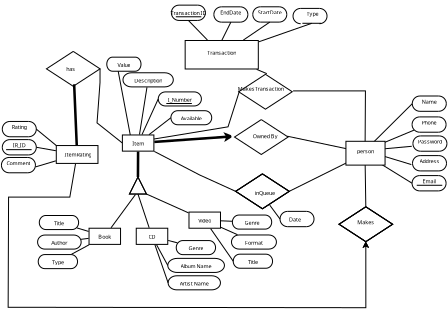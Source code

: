 <?xml version="1.0" encoding="UTF-8"?>
<dia:diagram xmlns:dia="http://www.lysator.liu.se/~alla/dia/">
  <dia:layer name="Background" visible="true" active="true">
    <dia:object type="Standard - Polygon" version="0" id="O0">
      <dia:attribute name="obj_pos">
        <dia:point val="9.7,10.35"/>
      </dia:attribute>
      <dia:attribute name="obj_bb">
        <dia:rectangle val="8.679,10.334;10.72,12.363"/>
      </dia:attribute>
      <dia:attribute name="poly_points">
        <dia:point val="9.7,10.35"/>
        <dia:point val="10.7,12.35"/>
        <dia:point val="8.7,12.35"/>
        <dia:point val="9.7,10.35"/>
      </dia:attribute>
      <dia:attribute name="line_width">
        <dia:real val="0.025"/>
      </dia:attribute>
      <dia:attribute name="show_background">
        <dia:boolean val="true"/>
      </dia:attribute>
    </dia:object>
    <dia:object type="Standard - PolyLine" version="0" id="O1">
      <dia:attribute name="obj_pos">
        <dia:point val="9.7,10.35"/>
      </dia:attribute>
      <dia:attribute name="obj_bb">
        <dia:rectangle val="8.619,10.283;10.745,12.4"/>
      </dia:attribute>
      <dia:attribute name="poly_points">
        <dia:point val="9.7,10.35"/>
        <dia:point val="10.7,12.35"/>
        <dia:point val="8.7,12.35"/>
        <dia:point val="9.7,10.35"/>
      </dia:attribute>
      <dia:attribute name="line_width">
        <dia:real val="0.1"/>
      </dia:attribute>
    </dia:object>
    <dia:object type="Standard - Line" version="0" id="O2">
      <dia:attribute name="obj_pos">
        <dia:point val="6.535,16.32"/>
      </dia:attribute>
      <dia:attribute name="obj_bb">
        <dia:rectangle val="6.465,12.33;9.481,16.39"/>
      </dia:attribute>
      <dia:attribute name="conn_endpoints">
        <dia:point val="6.535,16.32"/>
        <dia:point val="9.412,12.4"/>
      </dia:attribute>
      <dia:attribute name="numcp">
        <dia:int val="1"/>
      </dia:attribute>
      <dia:attribute name="line_width">
        <dia:real val="0.1"/>
      </dia:attribute>
      <dia:connections>
        <dia:connection handle="0" to="O137" connection="16"/>
      </dia:connections>
    </dia:object>
    <dia:object type="Standard - Line" version="0" id="O3">
      <dia:attribute name="obj_pos">
        <dia:point val="11.019,16.32"/>
      </dia:attribute>
      <dia:attribute name="obj_bb">
        <dia:rectangle val="9.637,12.287;11.082,16.383"/>
      </dia:attribute>
      <dia:attribute name="conn_endpoints">
        <dia:point val="11.019,16.32"/>
        <dia:point val="9.7,12.35"/>
      </dia:attribute>
      <dia:attribute name="numcp">
        <dia:int val="1"/>
      </dia:attribute>
      <dia:attribute name="line_width">
        <dia:real val="0.1"/>
      </dia:attribute>
      <dia:connections>
        <dia:connection handle="0" to="O144" connection="16"/>
      </dia:connections>
    </dia:object>
    <dia:object type="Standard - Line" version="0" id="O4">
      <dia:attribute name="obj_pos">
        <dia:point val="9.7,10.35"/>
      </dia:attribute>
      <dia:attribute name="obj_bb">
        <dia:rectangle val="9.549,7.206;9.867,10.501"/>
      </dia:attribute>
      <dia:attribute name="conn_endpoints">
        <dia:point val="9.7,10.35"/>
        <dia:point val="9.716,7.357"/>
      </dia:attribute>
      <dia:attribute name="numcp">
        <dia:int val="1"/>
      </dia:attribute>
      <dia:attribute name="line_width">
        <dia:real val="0.3"/>
      </dia:attribute>
      <dia:connections>
        <dia:connection handle="1" to="O125" connection="16"/>
      </dia:connections>
    </dia:object>
    <dia:object type="Standard - Line" version="0" id="O5">
      <dia:attribute name="obj_pos">
        <dia:point val="15.65,14.568"/>
      </dia:attribute>
      <dia:attribute name="obj_bb">
        <dia:rectangle val="10.634,12.284;15.716,14.634"/>
      </dia:attribute>
      <dia:attribute name="conn_endpoints">
        <dia:point val="15.65,14.568"/>
        <dia:point val="10.7,12.35"/>
      </dia:attribute>
      <dia:attribute name="numcp">
        <dia:int val="1"/>
      </dia:attribute>
      <dia:attribute name="line_width">
        <dia:real val="0.1"/>
      </dia:attribute>
      <dia:connections>
        <dia:connection handle="0" to="O151" connection="16"/>
      </dia:connections>
    </dia:object>
    <dia:object type="Standard - PolyLine" version="0" id="O6">
      <dia:attribute name="obj_pos">
        <dia:point val="24.2,3.6"/>
      </dia:attribute>
      <dia:attribute name="obj_bb">
        <dia:rectangle val="20.958,3.531;27.377,7.76"/>
      </dia:attribute>
      <dia:attribute name="poly_points">
        <dia:point val="24.2,3.6"/>
        <dia:point val="27.35,5.65"/>
        <dia:point val="24.2,7.7"/>
        <dia:point val="21.05,5.65"/>
        <dia:point val="24.2,3.6"/>
      </dia:attribute>
      <dia:attribute name="line_width">
        <dia:real val="0.1"/>
      </dia:attribute>
    </dia:object>
    <dia:object type="Standard - Text" version="1" id="O7">
      <dia:attribute name="obj_pos">
        <dia:point val="24.715,5.536"/>
      </dia:attribute>
      <dia:attribute name="obj_bb">
        <dia:rectangle val="23.086,5.162;26.344,5.909"/>
      </dia:attribute>
      <dia:attribute name="text">
        <dia:composite type="text">
          <dia:attribute name="string">
            <dia:string>#Owned By#</dia:string>
          </dia:attribute>
          <dia:attribute name="font">
            <dia:font family="sans" style="0" name="Helvetica"/>
          </dia:attribute>
          <dia:attribute name="height">
            <dia:real val="0.8"/>
          </dia:attribute>
          <dia:attribute name="pos">
            <dia:point val="24.715,5.757"/>
          </dia:attribute>
          <dia:attribute name="color">
            <dia:color val="#000000"/>
          </dia:attribute>
          <dia:attribute name="alignment">
            <dia:enum val="1"/>
          </dia:attribute>
        </dia:composite>
      </dia:attribute>
      <dia:attribute name="valign">
        <dia:enum val="2"/>
      </dia:attribute>
    </dia:object>
    <dia:object type="Standard - Line" version="0" id="O8">
      <dia:attribute name="obj_pos">
        <dia:point val="35.214,7.237"/>
      </dia:attribute>
      <dia:attribute name="obj_bb">
        <dia:rectangle val="27.191,5.491;35.273,7.297"/>
      </dia:attribute>
      <dia:attribute name="conn_endpoints">
        <dia:point val="35.214,7.237"/>
        <dia:point val="27.25,5.55"/>
      </dia:attribute>
      <dia:attribute name="numcp">
        <dia:int val="1"/>
      </dia:attribute>
      <dia:attribute name="line_width">
        <dia:real val="0.1"/>
      </dia:attribute>
    </dia:object>
    <dia:object type="Standard - Line" version="0" id="O9">
      <dia:attribute name="obj_pos">
        <dia:point val="20.242,5.613"/>
      </dia:attribute>
      <dia:attribute name="obj_bb">
        <dia:rectangle val="11.463,5.453;20.403,6.383"/>
      </dia:attribute>
      <dia:attribute name="conn_endpoints">
        <dia:point val="20.242,5.613"/>
        <dia:point val="11.623,6.223"/>
      </dia:attribute>
      <dia:attribute name="numcp">
        <dia:int val="1"/>
      </dia:attribute>
      <dia:attribute name="line_width">
        <dia:real val="0.3"/>
      </dia:attribute>
      <dia:connections>
        <dia:connection handle="1" to="O125" connection="16"/>
      </dia:connections>
    </dia:object>
    <dia:object type="Standard - Polygon" version="0" id="O10">
      <dia:attribute name="obj_pos">
        <dia:point val="20.616,5.58"/>
      </dia:attribute>
      <dia:attribute name="obj_bb">
        <dia:rectangle val="20.065,5.349;20.633,5.904"/>
      </dia:attribute>
      <dia:attribute name="poly_points">
        <dia:point val="20.616,5.58"/>
        <dia:point val="20.14,5.873"/>
        <dia:point val="20.242,5.613"/>
        <dia:point val="20.096,5.375"/>
        <dia:point val="20.616,5.58"/>
      </dia:attribute>
      <dia:attribute name="line_width">
        <dia:real val="0.025"/>
      </dia:attribute>
      <dia:attribute name="inner_color">
        <dia:color val="#000000"/>
      </dia:attribute>
      <dia:attribute name="show_background">
        <dia:boolean val="true"/>
      </dia:attribute>
    </dia:object>
    <dia:object type="Standard - PolyLine" version="0" id="O11">
      <dia:attribute name="obj_pos">
        <dia:point val="20.616,5.58"/>
      </dia:attribute>
      <dia:attribute name="obj_bb">
        <dia:rectangle val="19.732,5.071;20.822,6.001"/>
      </dia:attribute>
      <dia:attribute name="poly_points">
        <dia:point val="20.616,5.58"/>
        <dia:point val="20.14,5.873"/>
        <dia:point val="20.242,5.613"/>
        <dia:point val="20.096,5.375"/>
        <dia:point val="20.616,5.58"/>
      </dia:attribute>
      <dia:attribute name="line_width">
        <dia:real val="0.3"/>
      </dia:attribute>
      <dia:connections>
        <dia:connection handle="2" to="O10" connection="4"/>
      </dia:connections>
    </dia:object>
    <dia:object type="Standard - PolyLine" version="0" id="O12">
      <dia:attribute name="obj_pos">
        <dia:point val="24.687,-1.725"/>
      </dia:attribute>
      <dia:attribute name="obj_bb">
        <dia:rectangle val="21.445,-1.795;27.864,2.434"/>
      </dia:attribute>
      <dia:attribute name="poly_points">
        <dia:point val="24.687,-1.725"/>
        <dia:point val="27.837,0.325"/>
        <dia:point val="24.687,2.375"/>
        <dia:point val="21.537,0.325"/>
        <dia:point val="24.687,-1.725"/>
      </dia:attribute>
      <dia:attribute name="line_width">
        <dia:real val="0.1"/>
      </dia:attribute>
    </dia:object>
    <dia:object type="Standard - PolyLine" version="0" id="O13">
      <dia:attribute name="obj_pos">
        <dia:point val="36.4,7.237"/>
      </dia:attribute>
      <dia:attribute name="obj_bb">
        <dia:rectangle val="27.887,0.175;36.492,6.287"/>
      </dia:attribute>
      <dia:attribute name="poly_points">
        <dia:point val="36.4,7.237"/>
        <dia:point val="36.443,0.225"/>
        <dia:point val="27.937,0.225"/>
      </dia:attribute>
      <dia:attribute name="line_width">
        <dia:real val="0.1"/>
      </dia:attribute>
    </dia:object>
    <dia:object type="Standard - PolyLine" version="0" id="O14">
      <dia:attribute name="obj_pos">
        <dia:point val="21.637,0.225"/>
      </dia:attribute>
      <dia:attribute name="obj_bb">
        <dia:rectangle val="11.516,0.162;21.7,5.94"/>
      </dia:attribute>
      <dia:attribute name="poly_points">
        <dia:point val="21.637,0.225"/>
        <dia:point val="20.29,4.45"/>
        <dia:point val="11.573,5.883"/>
      </dia:attribute>
      <dia:attribute name="line_width">
        <dia:real val="0.1"/>
      </dia:attribute>
      <dia:connections>
        <dia:connection handle="2" to="O125" connection="6"/>
      </dia:connections>
    </dia:object>
    <dia:object type="Standard - Polygon" version="0" id="O15">
      <dia:attribute name="obj_pos">
        <dia:point val="36.487,13.85"/>
      </dia:attribute>
      <dia:attribute name="obj_bb">
        <dia:rectangle val="33.313,13.839;39.66,17.965"/>
      </dia:attribute>
      <dia:attribute name="poly_points">
        <dia:point val="36.487,13.85"/>
        <dia:point val="39.637,15.9"/>
        <dia:point val="36.487,17.95"/>
        <dia:point val="33.337,15.9"/>
        <dia:point val="36.487,13.85"/>
      </dia:attribute>
      <dia:attribute name="line_width">
        <dia:real val="0.025"/>
      </dia:attribute>
      <dia:attribute name="show_background">
        <dia:boolean val="true"/>
      </dia:attribute>
    </dia:object>
    <dia:object type="Standard - PolyLine" version="0" id="O16">
      <dia:attribute name="obj_pos">
        <dia:point val="36.487,13.85"/>
      </dia:attribute>
      <dia:attribute name="obj_bb">
        <dia:rectangle val="33.245,13.78;39.664,18.009"/>
      </dia:attribute>
      <dia:attribute name="poly_points">
        <dia:point val="36.487,13.85"/>
        <dia:point val="39.637,15.9"/>
        <dia:point val="36.487,17.95"/>
        <dia:point val="33.337,15.9"/>
        <dia:point val="36.487,13.85"/>
      </dia:attribute>
      <dia:attribute name="line_width">
        <dia:real val="0.1"/>
      </dia:attribute>
    </dia:object>
    <dia:object type="Standard - PolyLine" version="0" id="O17">
      <dia:attribute name="obj_pos">
        <dia:point val="36.487,13.85"/>
      </dia:attribute>
      <dia:attribute name="obj_bb">
        <dia:rectangle val="33.245,13.78;39.664,18.009"/>
      </dia:attribute>
      <dia:attribute name="poly_points">
        <dia:point val="36.487,13.85"/>
        <dia:point val="39.637,15.9"/>
        <dia:point val="36.487,17.95"/>
        <dia:point val="33.337,15.9"/>
        <dia:point val="36.487,13.85"/>
      </dia:attribute>
      <dia:attribute name="line_width">
        <dia:real val="0.1"/>
      </dia:attribute>
    </dia:object>
    <dia:object type="Standard - Line" version="0" id="O18">
      <dia:attribute name="obj_pos">
        <dia:point val="36.4,8.188"/>
      </dia:attribute>
      <dia:attribute name="obj_bb">
        <dia:rectangle val="36.349,8.137;36.538,13.9"/>
      </dia:attribute>
      <dia:attribute name="conn_endpoints">
        <dia:point val="36.4,8.188"/>
        <dia:point val="36.487,13.85"/>
      </dia:attribute>
      <dia:attribute name="numcp">
        <dia:int val="1"/>
      </dia:attribute>
      <dia:attribute name="line_width">
        <dia:real val="0.1"/>
      </dia:attribute>
    </dia:object>
    <dia:object type="Standard - Polygon" version="0" id="O19">
      <dia:attribute name="obj_pos">
        <dia:point val="36.487,18.061"/>
      </dia:attribute>
      <dia:attribute name="obj_bb">
        <dia:rectangle val="36.208,18.045;36.765,18.59"/>
      </dia:attribute>
      <dia:attribute name="poly_points">
        <dia:point val="36.487,18.061"/>
        <dia:point val="36.737,18.561"/>
        <dia:point val="36.487,18.436"/>
        <dia:point val="36.237,18.561"/>
        <dia:point val="36.487,18.061"/>
      </dia:attribute>
      <dia:attribute name="line_width">
        <dia:real val="0.025"/>
      </dia:attribute>
      <dia:attribute name="inner_color">
        <dia:color val="#000000"/>
      </dia:attribute>
      <dia:attribute name="show_background">
        <dia:boolean val="true"/>
      </dia:attribute>
    </dia:object>
    <dia:object type="Standard - PolyLine" version="0" id="O20">
      <dia:attribute name="obj_pos">
        <dia:point val="36.487,18.061"/>
      </dia:attribute>
      <dia:attribute name="obj_bb">
        <dia:rectangle val="36.125,17.994;36.781,18.673"/>
      </dia:attribute>
      <dia:attribute name="poly_points">
        <dia:point val="36.487,18.061"/>
        <dia:point val="36.737,18.561"/>
        <dia:point val="36.487,18.436"/>
        <dia:point val="36.237,18.561"/>
        <dia:point val="36.487,18.061"/>
      </dia:attribute>
      <dia:attribute name="line_width">
        <dia:real val="0.1"/>
      </dia:attribute>
    </dia:object>
    <dia:object type="Standard - PolyLine" version="0" id="O21">
      <dia:attribute name="obj_pos">
        <dia:point val="2.092,-4.418"/>
      </dia:attribute>
      <dia:attribute name="obj_bb">
        <dia:rectangle val="-1.15,-4.487;5.269,-0.258"/>
      </dia:attribute>
      <dia:attribute name="poly_points">
        <dia:point val="2.092,-4.418"/>
        <dia:point val="5.242,-2.368"/>
        <dia:point val="2.092,-0.318"/>
        <dia:point val="-1.058,-2.368"/>
        <dia:point val="2.092,-4.418"/>
      </dia:attribute>
      <dia:attribute name="line_width">
        <dia:real val="0.1"/>
      </dia:attribute>
    </dia:object>
    <dia:object type="Standard - Text" version="1" id="O22">
      <dia:attribute name="obj_pos">
        <dia:point val="1.792,-2.368"/>
      </dia:attribute>
      <dia:attribute name="obj_bb">
        <dia:rectangle val="1.227,-2.742;2.357,-1.994"/>
      </dia:attribute>
      <dia:attribute name="text">
        <dia:composite type="text">
          <dia:attribute name="string">
            <dia:string>#has#</dia:string>
          </dia:attribute>
          <dia:attribute name="font">
            <dia:font family="sans" style="0" name="Helvetica"/>
          </dia:attribute>
          <dia:attribute name="height">
            <dia:real val="0.8"/>
          </dia:attribute>
          <dia:attribute name="pos">
            <dia:point val="1.792,-2.147"/>
          </dia:attribute>
          <dia:attribute name="color">
            <dia:color val="#000000"/>
          </dia:attribute>
          <dia:attribute name="alignment">
            <dia:enum val="1"/>
          </dia:attribute>
        </dia:composite>
      </dia:attribute>
      <dia:attribute name="valign">
        <dia:enum val="2"/>
      </dia:attribute>
    </dia:object>
    <dia:object type="Standard - PolyLine" version="0" id="O23">
      <dia:attribute name="obj_pos">
        <dia:point val="5.242,-2.368"/>
      </dia:attribute>
      <dia:attribute name="obj_bb">
        <dia:rectangle val="4.838,-2.418;7.941,6.428"/>
      </dia:attribute>
      <dia:attribute name="poly_points">
        <dia:point val="5.242,-2.368"/>
        <dia:point val="5.24,-0.762"/>
        <dia:point val="5.09,1.288"/>
        <dia:point val="4.89,3.987"/>
        <dia:point val="7.87,6.357"/>
      </dia:attribute>
      <dia:attribute name="line_width">
        <dia:real val="0.1"/>
      </dia:attribute>
      <dia:connections>
        <dia:connection handle="4" to="O125" connection="7"/>
      </dia:connections>
    </dia:object>
    <dia:object type="Standard - Polygon" version="0" id="O24">
      <dia:attribute name="obj_pos">
        <dia:point val="24.332,9.982"/>
      </dia:attribute>
      <dia:attribute name="obj_bb">
        <dia:rectangle val="21.158,9.972;27.505,14.097"/>
      </dia:attribute>
      <dia:attribute name="poly_points">
        <dia:point val="24.332,9.982"/>
        <dia:point val="27.482,12.032"/>
        <dia:point val="24.332,14.082"/>
        <dia:point val="21.182,12.032"/>
        <dia:point val="24.332,9.982"/>
      </dia:attribute>
      <dia:attribute name="line_width">
        <dia:real val="0.025"/>
      </dia:attribute>
      <dia:attribute name="show_background">
        <dia:boolean val="true"/>
      </dia:attribute>
    </dia:object>
    <dia:object type="Standard - PolyLine" version="0" id="O25">
      <dia:attribute name="obj_pos">
        <dia:point val="24.332,9.982"/>
      </dia:attribute>
      <dia:attribute name="obj_bb">
        <dia:rectangle val="21.09,9.913;27.509,14.142"/>
      </dia:attribute>
      <dia:attribute name="poly_points">
        <dia:point val="24.332,9.982"/>
        <dia:point val="27.482,12.032"/>
        <dia:point val="24.332,14.082"/>
        <dia:point val="21.182,12.032"/>
        <dia:point val="24.332,9.982"/>
      </dia:attribute>
      <dia:attribute name="line_width">
        <dia:real val="0.1"/>
      </dia:attribute>
    </dia:object>
    <dia:object type="Standard - PolyLine" version="0" id="O26">
      <dia:attribute name="obj_pos">
        <dia:point val="24.332,9.982"/>
      </dia:attribute>
      <dia:attribute name="obj_bb">
        <dia:rectangle val="21.09,9.913;27.509,14.142"/>
      </dia:attribute>
      <dia:attribute name="poly_points">
        <dia:point val="24.332,9.982"/>
        <dia:point val="27.482,12.032"/>
        <dia:point val="24.332,14.082"/>
        <dia:point val="21.182,12.032"/>
        <dia:point val="24.332,9.982"/>
      </dia:attribute>
      <dia:attribute name="line_width">
        <dia:real val="0.1"/>
      </dia:attribute>
      <dia:connections>
        <dia:connection handle="0" to="O24" connection="0"/>
        <dia:connection handle="1" to="O24" connection="2"/>
        <dia:connection handle="2" to="O24" connection="4"/>
        <dia:connection handle="3" to="O24" connection="6"/>
        <dia:connection handle="4" to="O24" connection="0"/>
      </dia:connections>
    </dia:object>
    <dia:object type="Standard - Text" version="1" id="O27">
      <dia:attribute name="obj_pos">
        <dia:point val="24.633,12.218"/>
      </dia:attribute>
      <dia:attribute name="obj_bb">
        <dia:rectangle val="23.289,11.844;25.976,12.591"/>
      </dia:attribute>
      <dia:attribute name="text">
        <dia:composite type="text">
          <dia:attribute name="string">
            <dia:string>#inQueue#</dia:string>
          </dia:attribute>
          <dia:attribute name="font">
            <dia:font family="sans" style="0" name="Helvetica"/>
          </dia:attribute>
          <dia:attribute name="height">
            <dia:real val="0.8"/>
          </dia:attribute>
          <dia:attribute name="pos">
            <dia:point val="24.633,12.439"/>
          </dia:attribute>
          <dia:attribute name="color">
            <dia:color val="#000000"/>
          </dia:attribute>
          <dia:attribute name="alignment">
            <dia:enum val="1"/>
          </dia:attribute>
        </dia:composite>
      </dia:attribute>
      <dia:attribute name="valign">
        <dia:enum val="2"/>
      </dia:attribute>
    </dia:object>
    <dia:object type="Standard - Line" version="0" id="O28">
      <dia:attribute name="obj_pos">
        <dia:point val="35.214,8.188"/>
      </dia:attribute>
      <dia:attribute name="obj_bb">
        <dia:rectangle val="27.415,8.12;35.281,12.099"/>
      </dia:attribute>
      <dia:attribute name="conn_endpoints">
        <dia:point val="35.214,8.188"/>
        <dia:point val="27.482,12.032"/>
      </dia:attribute>
      <dia:attribute name="numcp">
        <dia:int val="1"/>
      </dia:attribute>
      <dia:attribute name="line_width">
        <dia:real val="0.1"/>
      </dia:attribute>
    </dia:object>
    <dia:object type="Standard - PolyLine" version="0" id="O29">
      <dia:attribute name="obj_pos">
        <dia:point val="21.182,12.032"/>
      </dia:attribute>
      <dia:attribute name="obj_bb">
        <dia:rectangle val="11.552,7.275;21.248,12.098"/>
      </dia:attribute>
      <dia:attribute name="poly_points">
        <dia:point val="21.182,12.032"/>
        <dia:point val="16.96,10.113"/>
        <dia:point val="9.722,6.357"/>
      </dia:attribute>
      <dia:attribute name="line_width">
        <dia:real val="0.1"/>
      </dia:attribute>
      <dia:connections>
        <dia:connection handle="2" to="O125" connection="16"/>
      </dia:connections>
    </dia:object>
    <dia:object type="Standard - Line" version="0" id="O30">
      <dia:attribute name="obj_pos">
        <dia:point val="27.3,14.387"/>
      </dia:attribute>
      <dia:attribute name="obj_bb">
        <dia:rectangle val="27.25,14.338;29.55,14.438"/>
      </dia:attribute>
      <dia:attribute name="conn_endpoints">
        <dia:point val="27.3,14.387"/>
        <dia:point val="29.5,14.387"/>
      </dia:attribute>
      <dia:attribute name="numcp">
        <dia:int val="1"/>
      </dia:attribute>
      <dia:attribute name="line_width">
        <dia:real val="0.1"/>
      </dia:attribute>
    </dia:object>
    <dia:object type="Standard - Line" version="0" id="O31">
      <dia:attribute name="obj_pos">
        <dia:point val="27.3,16.188"/>
      </dia:attribute>
      <dia:attribute name="obj_bb">
        <dia:rectangle val="27.25,16.137;29.55,16.238"/>
      </dia:attribute>
      <dia:attribute name="conn_endpoints">
        <dia:point val="27.3,16.188"/>
        <dia:point val="29.5,16.188"/>
      </dia:attribute>
      <dia:attribute name="numcp">
        <dia:int val="1"/>
      </dia:attribute>
      <dia:attribute name="line_width">
        <dia:real val="0.1"/>
      </dia:attribute>
    </dia:object>
    <dia:object type="Standard - BezierLine" version="0" id="O32">
      <dia:attribute name="obj_pos">
        <dia:point val="27.3,14.387"/>
      </dia:attribute>
      <dia:attribute name="obj_bb">
        <dia:rectangle val="26.35,14.338;27.35,15.338"/>
      </dia:attribute>
      <dia:attribute name="bez_points">
        <dia:point val="27.3,14.387"/>
        <dia:point val="26.803,14.387"/>
        <dia:point val="26.4,14.79"/>
        <dia:point val="26.4,15.287"/>
      </dia:attribute>
      <dia:attribute name="corner_types">
        <dia:enum val="0"/>
        <dia:enum val="0"/>
      </dia:attribute>
      <dia:attribute name="line_width">
        <dia:real val="0.1"/>
      </dia:attribute>
      <dia:connections>
        <dia:connection handle="3" to="O34" connection="0"/>
      </dia:connections>
    </dia:object>
    <dia:object type="Standard - BezierLine" version="0" id="O33">
      <dia:attribute name="obj_pos">
        <dia:point val="30.4,15.287"/>
      </dia:attribute>
      <dia:attribute name="obj_bb">
        <dia:rectangle val="29.45,14.338;30.45,15.338"/>
      </dia:attribute>
      <dia:attribute name="bez_points">
        <dia:point val="30.4,15.287"/>
        <dia:point val="30.4,14.79"/>
        <dia:point val="29.997,14.387"/>
        <dia:point val="29.5,14.387"/>
      </dia:attribute>
      <dia:attribute name="corner_types">
        <dia:enum val="0"/>
        <dia:enum val="0"/>
      </dia:attribute>
      <dia:attribute name="line_width">
        <dia:real val="0.1"/>
      </dia:attribute>
      <dia:connections>
        <dia:connection handle="0" to="O35" connection="0"/>
      </dia:connections>
    </dia:object>
    <dia:object type="Standard - Line" version="0" id="O34">
      <dia:attribute name="obj_pos">
        <dia:point val="26.4,15.287"/>
      </dia:attribute>
      <dia:attribute name="obj_bb">
        <dia:rectangle val="26.4,15.287;26.4,15.287"/>
      </dia:attribute>
      <dia:attribute name="conn_endpoints">
        <dia:point val="26.4,15.287"/>
        <dia:point val="26.4,15.287"/>
      </dia:attribute>
      <dia:attribute name="numcp">
        <dia:int val="1"/>
      </dia:attribute>
      <dia:attribute name="line_width">
        <dia:real val="0.1"/>
      </dia:attribute>
    </dia:object>
    <dia:object type="Standard - Line" version="0" id="O35">
      <dia:attribute name="obj_pos">
        <dia:point val="30.4,15.287"/>
      </dia:attribute>
      <dia:attribute name="obj_bb">
        <dia:rectangle val="30.4,15.287;30.4,15.287"/>
      </dia:attribute>
      <dia:attribute name="conn_endpoints">
        <dia:point val="30.4,15.287"/>
        <dia:point val="30.4,15.287"/>
      </dia:attribute>
      <dia:attribute name="numcp">
        <dia:int val="1"/>
      </dia:attribute>
      <dia:attribute name="line_width">
        <dia:real val="0.1"/>
      </dia:attribute>
    </dia:object>
    <dia:object type="Standard - BezierLine" version="0" id="O36">
      <dia:attribute name="obj_pos">
        <dia:point val="26.4,15.287"/>
      </dia:attribute>
      <dia:attribute name="obj_bb">
        <dia:rectangle val="26.35,15.238;27.35,16.238"/>
      </dia:attribute>
      <dia:attribute name="bez_points">
        <dia:point val="26.4,15.287"/>
        <dia:point val="26.4,15.785"/>
        <dia:point val="26.803,16.188"/>
        <dia:point val="27.3,16.188"/>
      </dia:attribute>
      <dia:attribute name="corner_types">
        <dia:enum val="0"/>
        <dia:enum val="0"/>
      </dia:attribute>
      <dia:attribute name="line_width">
        <dia:real val="0.1"/>
      </dia:attribute>
      <dia:connections>
        <dia:connection handle="0" to="O34" connection="0"/>
      </dia:connections>
    </dia:object>
    <dia:object type="Standard - BezierLine" version="0" id="O37">
      <dia:attribute name="obj_pos">
        <dia:point val="29.5,16.188"/>
      </dia:attribute>
      <dia:attribute name="obj_bb">
        <dia:rectangle val="29.45,15.238;30.45,16.238"/>
      </dia:attribute>
      <dia:attribute name="bez_points">
        <dia:point val="29.5,16.188"/>
        <dia:point val="29.997,16.188"/>
        <dia:point val="30.4,15.785"/>
        <dia:point val="30.4,15.287"/>
      </dia:attribute>
      <dia:attribute name="corner_types">
        <dia:enum val="0"/>
        <dia:enum val="0"/>
      </dia:attribute>
      <dia:attribute name="line_width">
        <dia:real val="0.1"/>
      </dia:attribute>
      <dia:connections>
        <dia:connection handle="3" to="O35" connection="0"/>
      </dia:connections>
    </dia:object>
    <dia:object type="Standard - Text" version="1" id="O38">
      <dia:attribute name="obj_pos">
        <dia:point val="28.15,15.338"/>
      </dia:attribute>
      <dia:attribute name="obj_bb">
        <dia:rectangle val="27.385,14.964;28.915,15.711"/>
      </dia:attribute>
      <dia:attribute name="text">
        <dia:composite type="text">
          <dia:attribute name="string">
            <dia:string>#Date#</dia:string>
          </dia:attribute>
          <dia:attribute name="font">
            <dia:font family="sans" style="0" name="Helvetica"/>
          </dia:attribute>
          <dia:attribute name="height">
            <dia:real val="0.8"/>
          </dia:attribute>
          <dia:attribute name="pos">
            <dia:point val="28.15,15.559"/>
          </dia:attribute>
          <dia:attribute name="color">
            <dia:color val="#000000"/>
          </dia:attribute>
          <dia:attribute name="alignment">
            <dia:enum val="1"/>
          </dia:attribute>
        </dia:composite>
      </dia:attribute>
      <dia:attribute name="valign">
        <dia:enum val="2"/>
      </dia:attribute>
    </dia:object>
    <dia:object type="Standard - Line" version="0" id="O39">
      <dia:attribute name="obj_pos">
        <dia:point val="26.4,15.287"/>
      </dia:attribute>
      <dia:attribute name="obj_bb">
        <dia:rectangle val="25.12,13.58;26.47,15.357"/>
      </dia:attribute>
      <dia:attribute name="conn_endpoints">
        <dia:point val="26.4,15.287"/>
        <dia:point val="25.19,13.65"/>
      </dia:attribute>
      <dia:attribute name="numcp">
        <dia:int val="1"/>
      </dia:attribute>
      <dia:attribute name="line_width">
        <dia:real val="0.1"/>
      </dia:attribute>
      <dia:connections>
        <dia:connection handle="0" to="O34" connection="0"/>
      </dia:connections>
    </dia:object>
    <dia:object type="Standard - Line" version="0" id="O40">
      <dia:attribute name="obj_pos">
        <dia:point val="42.825,3.283"/>
      </dia:attribute>
      <dia:attribute name="obj_bb">
        <dia:rectangle val="42.775,3.232;45.075,3.333"/>
      </dia:attribute>
      <dia:attribute name="conn_endpoints">
        <dia:point val="42.825,3.283"/>
        <dia:point val="45.025,3.283"/>
      </dia:attribute>
      <dia:attribute name="numcp">
        <dia:int val="1"/>
      </dia:attribute>
      <dia:attribute name="line_width">
        <dia:real val="0.1"/>
      </dia:attribute>
    </dia:object>
    <dia:object type="Standard - Line" version="0" id="O41">
      <dia:attribute name="obj_pos">
        <dia:point val="42.825,5.082"/>
      </dia:attribute>
      <dia:attribute name="obj_bb">
        <dia:rectangle val="42.775,5.032;45.075,5.133"/>
      </dia:attribute>
      <dia:attribute name="conn_endpoints">
        <dia:point val="42.825,5.082"/>
        <dia:point val="45.025,5.082"/>
      </dia:attribute>
      <dia:attribute name="numcp">
        <dia:int val="1"/>
      </dia:attribute>
      <dia:attribute name="line_width">
        <dia:real val="0.1"/>
      </dia:attribute>
    </dia:object>
    <dia:object type="Standard - BezierLine" version="0" id="O42">
      <dia:attribute name="obj_pos">
        <dia:point val="42.825,3.283"/>
      </dia:attribute>
      <dia:attribute name="obj_bb">
        <dia:rectangle val="41.875,3.232;42.875,4.232"/>
      </dia:attribute>
      <dia:attribute name="bez_points">
        <dia:point val="42.825,3.283"/>
        <dia:point val="42.328,3.283"/>
        <dia:point val="41.925,3.685"/>
        <dia:point val="41.925,4.183"/>
      </dia:attribute>
      <dia:attribute name="corner_types">
        <dia:enum val="0"/>
        <dia:enum val="0"/>
      </dia:attribute>
      <dia:attribute name="line_width">
        <dia:real val="0.1"/>
      </dia:attribute>
    </dia:object>
    <dia:object type="Standard - BezierLine" version="0" id="O43">
      <dia:attribute name="obj_pos">
        <dia:point val="45.925,4.183"/>
      </dia:attribute>
      <dia:attribute name="obj_bb">
        <dia:rectangle val="44.975,3.232;45.975,4.232"/>
      </dia:attribute>
      <dia:attribute name="bez_points">
        <dia:point val="45.925,4.183"/>
        <dia:point val="45.925,3.685"/>
        <dia:point val="45.522,3.283"/>
        <dia:point val="45.025,3.283"/>
      </dia:attribute>
      <dia:attribute name="corner_types">
        <dia:enum val="0"/>
        <dia:enum val="0"/>
      </dia:attribute>
      <dia:attribute name="line_width">
        <dia:real val="0.1"/>
      </dia:attribute>
    </dia:object>
    <dia:object type="Standard - Line" version="0" id="O44">
      <dia:attribute name="obj_pos">
        <dia:point val="41.925,4.183"/>
      </dia:attribute>
      <dia:attribute name="obj_bb">
        <dia:rectangle val="41.925,4.183;41.925,4.183"/>
      </dia:attribute>
      <dia:attribute name="conn_endpoints">
        <dia:point val="41.925,4.183"/>
        <dia:point val="41.925,4.183"/>
      </dia:attribute>
      <dia:attribute name="numcp">
        <dia:int val="1"/>
      </dia:attribute>
      <dia:attribute name="line_width">
        <dia:real val="0.1"/>
      </dia:attribute>
    </dia:object>
    <dia:object type="Standard - Line" version="0" id="O45">
      <dia:attribute name="obj_pos">
        <dia:point val="45.925,4.183"/>
      </dia:attribute>
      <dia:attribute name="obj_bb">
        <dia:rectangle val="45.925,4.183;45.925,4.183"/>
      </dia:attribute>
      <dia:attribute name="conn_endpoints">
        <dia:point val="45.925,4.183"/>
        <dia:point val="45.925,4.183"/>
      </dia:attribute>
      <dia:attribute name="numcp">
        <dia:int val="1"/>
      </dia:attribute>
      <dia:attribute name="line_width">
        <dia:real val="0.1"/>
      </dia:attribute>
    </dia:object>
    <dia:object type="Standard - BezierLine" version="0" id="O46">
      <dia:attribute name="obj_pos">
        <dia:point val="41.925,4.183"/>
      </dia:attribute>
      <dia:attribute name="obj_bb">
        <dia:rectangle val="41.875,4.133;42.875,5.133"/>
      </dia:attribute>
      <dia:attribute name="bez_points">
        <dia:point val="41.925,4.183"/>
        <dia:point val="41.925,4.68"/>
        <dia:point val="42.328,5.082"/>
        <dia:point val="42.825,5.082"/>
      </dia:attribute>
      <dia:attribute name="corner_types">
        <dia:enum val="0"/>
        <dia:enum val="0"/>
      </dia:attribute>
      <dia:attribute name="line_width">
        <dia:real val="0.1"/>
      </dia:attribute>
    </dia:object>
    <dia:object type="Standard - BezierLine" version="0" id="O47">
      <dia:attribute name="obj_pos">
        <dia:point val="45.025,5.082"/>
      </dia:attribute>
      <dia:attribute name="obj_bb">
        <dia:rectangle val="44.975,4.133;45.975,5.133"/>
      </dia:attribute>
      <dia:attribute name="bez_points">
        <dia:point val="45.025,5.082"/>
        <dia:point val="45.522,5.082"/>
        <dia:point val="45.925,4.68"/>
        <dia:point val="45.925,4.183"/>
      </dia:attribute>
      <dia:attribute name="corner_types">
        <dia:enum val="0"/>
        <dia:enum val="0"/>
      </dia:attribute>
      <dia:attribute name="line_width">
        <dia:real val="0.1"/>
      </dia:attribute>
    </dia:object>
    <dia:object type="Standard - Text" version="1" id="O48">
      <dia:attribute name="obj_pos">
        <dia:point val="43.925,4.183"/>
      </dia:attribute>
      <dia:attribute name="obj_bb">
        <dia:rectangle val="42.934,3.587;44.916,4.335"/>
      </dia:attribute>
      <dia:attribute name="text">
        <dia:composite type="text">
          <dia:attribute name="string">
            <dia:string>#Phone#</dia:string>
          </dia:attribute>
          <dia:attribute name="font">
            <dia:font family="sans" style="0" name="Helvetica"/>
          </dia:attribute>
          <dia:attribute name="height">
            <dia:real val="0.8"/>
          </dia:attribute>
          <dia:attribute name="pos">
            <dia:point val="43.925,4.183"/>
          </dia:attribute>
          <dia:attribute name="color">
            <dia:color val="#000000"/>
          </dia:attribute>
          <dia:attribute name="alignment">
            <dia:enum val="1"/>
          </dia:attribute>
        </dia:composite>
      </dia:attribute>
      <dia:attribute name="valign">
        <dia:enum val="3"/>
      </dia:attribute>
    </dia:object>
    <dia:object type="Standard - Text" version="1" id="O49">
      <dia:attribute name="obj_pos">
        <dia:point val="43.55,3.638"/>
      </dia:attribute>
      <dia:attribute name="obj_bb">
        <dia:rectangle val="43.55,3.042;43.55,3.79"/>
      </dia:attribute>
      <dia:attribute name="text">
        <dia:composite type="text">
          <dia:attribute name="string">
            <dia:string>##</dia:string>
          </dia:attribute>
          <dia:attribute name="font">
            <dia:font family="sans" style="0" name="Helvetica"/>
          </dia:attribute>
          <dia:attribute name="height">
            <dia:real val="0.8"/>
          </dia:attribute>
          <dia:attribute name="pos">
            <dia:point val="43.55,3.638"/>
          </dia:attribute>
          <dia:attribute name="color">
            <dia:color val="#000000"/>
          </dia:attribute>
          <dia:attribute name="alignment">
            <dia:enum val="0"/>
          </dia:attribute>
        </dia:composite>
      </dia:attribute>
      <dia:attribute name="valign">
        <dia:enum val="3"/>
      </dia:attribute>
    </dia:object>
    <dia:object type="Standard - Line" version="0" id="O50">
      <dia:attribute name="obj_pos">
        <dia:point val="42.875,7.832"/>
      </dia:attribute>
      <dia:attribute name="obj_bb">
        <dia:rectangle val="42.825,7.782;45.125,7.883"/>
      </dia:attribute>
      <dia:attribute name="conn_endpoints">
        <dia:point val="42.875,7.832"/>
        <dia:point val="45.075,7.832"/>
      </dia:attribute>
      <dia:attribute name="numcp">
        <dia:int val="1"/>
      </dia:attribute>
      <dia:attribute name="line_width">
        <dia:real val="0.1"/>
      </dia:attribute>
    </dia:object>
    <dia:object type="Standard - Line" version="0" id="O51">
      <dia:attribute name="obj_pos">
        <dia:point val="42.875,9.633"/>
      </dia:attribute>
      <dia:attribute name="obj_bb">
        <dia:rectangle val="42.825,9.582;45.125,9.682"/>
      </dia:attribute>
      <dia:attribute name="conn_endpoints">
        <dia:point val="42.875,9.633"/>
        <dia:point val="45.075,9.633"/>
      </dia:attribute>
      <dia:attribute name="numcp">
        <dia:int val="1"/>
      </dia:attribute>
      <dia:attribute name="line_width">
        <dia:real val="0.1"/>
      </dia:attribute>
    </dia:object>
    <dia:object type="Standard - BezierLine" version="0" id="O52">
      <dia:attribute name="obj_pos">
        <dia:point val="42.875,7.832"/>
      </dia:attribute>
      <dia:attribute name="obj_bb">
        <dia:rectangle val="41.925,7.782;42.925,8.783"/>
      </dia:attribute>
      <dia:attribute name="bez_points">
        <dia:point val="42.875,7.832"/>
        <dia:point val="42.378,7.832"/>
        <dia:point val="41.975,8.235"/>
        <dia:point val="41.975,8.732"/>
      </dia:attribute>
      <dia:attribute name="corner_types">
        <dia:enum val="0"/>
        <dia:enum val="0"/>
      </dia:attribute>
      <dia:attribute name="line_width">
        <dia:real val="0.1"/>
      </dia:attribute>
    </dia:object>
    <dia:object type="Standard - BezierLine" version="0" id="O53">
      <dia:attribute name="obj_pos">
        <dia:point val="45.975,8.732"/>
      </dia:attribute>
      <dia:attribute name="obj_bb">
        <dia:rectangle val="45.025,7.782;46.025,8.783"/>
      </dia:attribute>
      <dia:attribute name="bez_points">
        <dia:point val="45.975,8.732"/>
        <dia:point val="45.975,8.235"/>
        <dia:point val="45.572,7.832"/>
        <dia:point val="45.075,7.832"/>
      </dia:attribute>
      <dia:attribute name="corner_types">
        <dia:enum val="0"/>
        <dia:enum val="0"/>
      </dia:attribute>
      <dia:attribute name="line_width">
        <dia:real val="0.1"/>
      </dia:attribute>
    </dia:object>
    <dia:object type="Standard - Line" version="0" id="O54">
      <dia:attribute name="obj_pos">
        <dia:point val="41.975,8.732"/>
      </dia:attribute>
      <dia:attribute name="obj_bb">
        <dia:rectangle val="41.975,8.732;41.975,8.732"/>
      </dia:attribute>
      <dia:attribute name="conn_endpoints">
        <dia:point val="41.975,8.732"/>
        <dia:point val="41.975,8.732"/>
      </dia:attribute>
      <dia:attribute name="numcp">
        <dia:int val="1"/>
      </dia:attribute>
      <dia:attribute name="line_width">
        <dia:real val="0.1"/>
      </dia:attribute>
    </dia:object>
    <dia:object type="Standard - Line" version="0" id="O55">
      <dia:attribute name="obj_pos">
        <dia:point val="45.975,8.732"/>
      </dia:attribute>
      <dia:attribute name="obj_bb">
        <dia:rectangle val="45.975,8.732;45.975,8.732"/>
      </dia:attribute>
      <dia:attribute name="conn_endpoints">
        <dia:point val="45.975,8.732"/>
        <dia:point val="45.975,8.732"/>
      </dia:attribute>
      <dia:attribute name="numcp">
        <dia:int val="1"/>
      </dia:attribute>
      <dia:attribute name="line_width">
        <dia:real val="0.1"/>
      </dia:attribute>
    </dia:object>
    <dia:object type="Standard - BezierLine" version="0" id="O56">
      <dia:attribute name="obj_pos">
        <dia:point val="41.975,8.732"/>
      </dia:attribute>
      <dia:attribute name="obj_bb">
        <dia:rectangle val="41.925,8.682;42.925,9.682"/>
      </dia:attribute>
      <dia:attribute name="bez_points">
        <dia:point val="41.975,8.732"/>
        <dia:point val="41.975,9.23"/>
        <dia:point val="42.378,9.633"/>
        <dia:point val="42.875,9.633"/>
      </dia:attribute>
      <dia:attribute name="corner_types">
        <dia:enum val="0"/>
        <dia:enum val="0"/>
      </dia:attribute>
      <dia:attribute name="line_width">
        <dia:real val="0.1"/>
      </dia:attribute>
    </dia:object>
    <dia:object type="Standard - BezierLine" version="0" id="O57">
      <dia:attribute name="obj_pos">
        <dia:point val="45.075,9.633"/>
      </dia:attribute>
      <dia:attribute name="obj_bb">
        <dia:rectangle val="45.025,8.682;46.025,9.682"/>
      </dia:attribute>
      <dia:attribute name="bez_points">
        <dia:point val="45.075,9.633"/>
        <dia:point val="45.572,9.633"/>
        <dia:point val="45.975,9.23"/>
        <dia:point val="45.975,8.732"/>
      </dia:attribute>
      <dia:attribute name="corner_types">
        <dia:enum val="0"/>
        <dia:enum val="0"/>
      </dia:attribute>
      <dia:attribute name="line_width">
        <dia:real val="0.1"/>
      </dia:attribute>
    </dia:object>
    <dia:object type="Standard - Text" version="1" id="O58">
      <dia:attribute name="obj_pos">
        <dia:point val="43.975,8.732"/>
      </dia:attribute>
      <dia:attribute name="obj_bb">
        <dia:rectangle val="42.7,8.137;45.25,8.885"/>
      </dia:attribute>
      <dia:attribute name="text">
        <dia:composite type="text">
          <dia:attribute name="string">
            <dia:string>#Address#</dia:string>
          </dia:attribute>
          <dia:attribute name="font">
            <dia:font family="sans" style="0" name="Helvetica"/>
          </dia:attribute>
          <dia:attribute name="height">
            <dia:real val="0.8"/>
          </dia:attribute>
          <dia:attribute name="pos">
            <dia:point val="43.975,8.732"/>
          </dia:attribute>
          <dia:attribute name="color">
            <dia:color val="#000000"/>
          </dia:attribute>
          <dia:attribute name="alignment">
            <dia:enum val="1"/>
          </dia:attribute>
        </dia:composite>
      </dia:attribute>
      <dia:attribute name="valign">
        <dia:enum val="3"/>
      </dia:attribute>
    </dia:object>
    <dia:object type="Standard - Text" version="1" id="O59">
      <dia:attribute name="obj_pos">
        <dia:point val="44.35,8.502"/>
      </dia:attribute>
      <dia:attribute name="obj_bb">
        <dia:rectangle val="44.35,7.907;44.35,8.655"/>
      </dia:attribute>
      <dia:attribute name="text">
        <dia:composite type="text">
          <dia:attribute name="string">
            <dia:string>##</dia:string>
          </dia:attribute>
          <dia:attribute name="font">
            <dia:font family="sans" style="0" name="Helvetica"/>
          </dia:attribute>
          <dia:attribute name="height">
            <dia:real val="0.8"/>
          </dia:attribute>
          <dia:attribute name="pos">
            <dia:point val="44.35,8.502"/>
          </dia:attribute>
          <dia:attribute name="color">
            <dia:color val="#000000"/>
          </dia:attribute>
          <dia:attribute name="alignment">
            <dia:enum val="0"/>
          </dia:attribute>
        </dia:composite>
      </dia:attribute>
      <dia:attribute name="valign">
        <dia:enum val="3"/>
      </dia:attribute>
    </dia:object>
    <dia:object type="Standard - Text" version="1" id="O60">
      <dia:attribute name="obj_pos">
        <dia:point val="48.05,10.438"/>
      </dia:attribute>
      <dia:attribute name="obj_bb">
        <dia:rectangle val="48.05,9.842;48.05,10.59"/>
      </dia:attribute>
      <dia:attribute name="text">
        <dia:composite type="text">
          <dia:attribute name="string">
            <dia:string>##</dia:string>
          </dia:attribute>
          <dia:attribute name="font">
            <dia:font family="sans" style="0" name="Helvetica"/>
          </dia:attribute>
          <dia:attribute name="height">
            <dia:real val="0.8"/>
          </dia:attribute>
          <dia:attribute name="pos">
            <dia:point val="48.05,10.438"/>
          </dia:attribute>
          <dia:attribute name="color">
            <dia:color val="#000000"/>
          </dia:attribute>
          <dia:attribute name="alignment">
            <dia:enum val="0"/>
          </dia:attribute>
        </dia:composite>
      </dia:attribute>
      <dia:attribute name="valign">
        <dia:enum val="3"/>
      </dia:attribute>
    </dia:object>
    <dia:object type="Standard - Line" version="0" id="O61">
      <dia:attribute name="obj_pos">
        <dia:point val="37.729,7.641"/>
      </dia:attribute>
      <dia:attribute name="obj_bb">
        <dia:rectangle val="37.666,7.578;41.902,8.95"/>
      </dia:attribute>
      <dia:attribute name="conn_endpoints">
        <dia:point val="37.729,7.641"/>
        <dia:point val="41.84,8.887"/>
      </dia:attribute>
      <dia:attribute name="numcp">
        <dia:int val="1"/>
      </dia:attribute>
    </dia:object>
    <dia:object type="Standard - Line" version="0" id="O62">
      <dia:attribute name="obj_pos">
        <dia:point val="37.708,7.118"/>
      </dia:attribute>
      <dia:attribute name="obj_bb">
        <dia:rectangle val="37.654,6.683;41.944,7.173"/>
      </dia:attribute>
      <dia:attribute name="conn_endpoints">
        <dia:point val="37.708,7.118"/>
        <dia:point val="41.89,6.737"/>
      </dia:attribute>
      <dia:attribute name="numcp">
        <dia:int val="1"/>
      </dia:attribute>
    </dia:object>
    <dia:object type="Standard - Line" version="0" id="O63">
      <dia:attribute name="obj_pos">
        <dia:point val="37.729,6.683"/>
      </dia:attribute>
      <dia:attribute name="obj_bb">
        <dia:rectangle val="37.663,4.772;42.215,6.748"/>
      </dia:attribute>
      <dia:attribute name="conn_endpoints">
        <dia:point val="37.729,6.683"/>
        <dia:point val="42.15,4.838"/>
      </dia:attribute>
      <dia:attribute name="numcp">
        <dia:int val="1"/>
      </dia:attribute>
    </dia:object>
    <dia:object type="Standard - Line" version="0" id="O64">
      <dia:attribute name="obj_pos">
        <dia:point val="37.407,6.237"/>
      </dia:attribute>
      <dia:attribute name="obj_bb">
        <dia:rectangle val="37.336,1.654;42.021,6.308"/>
      </dia:attribute>
      <dia:attribute name="conn_endpoints">
        <dia:point val="37.407,6.237"/>
        <dia:point val="41.95,1.725"/>
      </dia:attribute>
      <dia:attribute name="numcp">
        <dia:int val="1"/>
      </dia:attribute>
      <dia:connections>
        <dia:connection handle="1" to="O162" connection="0"/>
      </dia:connections>
    </dia:object>
    <dia:object type="Standard - Line" version="0" id="O65">
      <dia:attribute name="obj_pos">
        <dia:point val="42.825,10.182"/>
      </dia:attribute>
      <dia:attribute name="obj_bb">
        <dia:rectangle val="42.775,10.133;45.075,10.232"/>
      </dia:attribute>
      <dia:attribute name="conn_endpoints">
        <dia:point val="42.825,10.182"/>
        <dia:point val="45.025,10.182"/>
      </dia:attribute>
      <dia:attribute name="numcp">
        <dia:int val="1"/>
      </dia:attribute>
      <dia:attribute name="line_width">
        <dia:real val="0.1"/>
      </dia:attribute>
    </dia:object>
    <dia:object type="Standard - Line" version="0" id="O66">
      <dia:attribute name="obj_pos">
        <dia:point val="42.825,11.982"/>
      </dia:attribute>
      <dia:attribute name="obj_bb">
        <dia:rectangle val="42.775,11.932;45.075,12.033"/>
      </dia:attribute>
      <dia:attribute name="conn_endpoints">
        <dia:point val="42.825,11.982"/>
        <dia:point val="45.025,11.982"/>
      </dia:attribute>
      <dia:attribute name="numcp">
        <dia:int val="1"/>
      </dia:attribute>
      <dia:attribute name="line_width">
        <dia:real val="0.1"/>
      </dia:attribute>
    </dia:object>
    <dia:object type="Standard - BezierLine" version="0" id="O67">
      <dia:attribute name="obj_pos">
        <dia:point val="42.825,10.182"/>
      </dia:attribute>
      <dia:attribute name="obj_bb">
        <dia:rectangle val="41.875,10.133;42.875,11.133"/>
      </dia:attribute>
      <dia:attribute name="bez_points">
        <dia:point val="42.825,10.182"/>
        <dia:point val="42.328,10.182"/>
        <dia:point val="41.925,10.585"/>
        <dia:point val="41.925,11.082"/>
      </dia:attribute>
      <dia:attribute name="corner_types">
        <dia:enum val="0"/>
        <dia:enum val="0"/>
      </dia:attribute>
      <dia:attribute name="line_width">
        <dia:real val="0.1"/>
      </dia:attribute>
      <dia:connections>
        <dia:connection handle="3" to="O69" connection="0"/>
      </dia:connections>
    </dia:object>
    <dia:object type="Standard - BezierLine" version="0" id="O68">
      <dia:attribute name="obj_pos">
        <dia:point val="45.925,11.082"/>
      </dia:attribute>
      <dia:attribute name="obj_bb">
        <dia:rectangle val="44.975,10.133;45.975,11.133"/>
      </dia:attribute>
      <dia:attribute name="bez_points">
        <dia:point val="45.925,11.082"/>
        <dia:point val="45.925,10.585"/>
        <dia:point val="45.522,10.182"/>
        <dia:point val="45.025,10.182"/>
      </dia:attribute>
      <dia:attribute name="corner_types">
        <dia:enum val="0"/>
        <dia:enum val="0"/>
      </dia:attribute>
      <dia:attribute name="line_width">
        <dia:real val="0.1"/>
      </dia:attribute>
      <dia:connections>
        <dia:connection handle="0" to="O70" connection="0"/>
      </dia:connections>
    </dia:object>
    <dia:object type="Standard - Line" version="0" id="O69">
      <dia:attribute name="obj_pos">
        <dia:point val="41.925,11.082"/>
      </dia:attribute>
      <dia:attribute name="obj_bb">
        <dia:rectangle val="41.925,11.082;41.925,11.082"/>
      </dia:attribute>
      <dia:attribute name="conn_endpoints">
        <dia:point val="41.925,11.082"/>
        <dia:point val="41.925,11.082"/>
      </dia:attribute>
      <dia:attribute name="numcp">
        <dia:int val="1"/>
      </dia:attribute>
      <dia:attribute name="line_width">
        <dia:real val="0.1"/>
      </dia:attribute>
    </dia:object>
    <dia:object type="Standard - Line" version="0" id="O70">
      <dia:attribute name="obj_pos">
        <dia:point val="45.925,11.082"/>
      </dia:attribute>
      <dia:attribute name="obj_bb">
        <dia:rectangle val="45.925,11.082;45.925,11.082"/>
      </dia:attribute>
      <dia:attribute name="conn_endpoints">
        <dia:point val="45.925,11.082"/>
        <dia:point val="45.925,11.082"/>
      </dia:attribute>
      <dia:attribute name="numcp">
        <dia:int val="1"/>
      </dia:attribute>
      <dia:attribute name="line_width">
        <dia:real val="0.1"/>
      </dia:attribute>
    </dia:object>
    <dia:object type="Standard - BezierLine" version="0" id="O71">
      <dia:attribute name="obj_pos">
        <dia:point val="41.925,11.082"/>
      </dia:attribute>
      <dia:attribute name="obj_bb">
        <dia:rectangle val="41.875,11.033;42.875,12.033"/>
      </dia:attribute>
      <dia:attribute name="bez_points">
        <dia:point val="41.925,11.082"/>
        <dia:point val="41.925,11.58"/>
        <dia:point val="42.328,11.982"/>
        <dia:point val="42.825,11.982"/>
      </dia:attribute>
      <dia:attribute name="corner_types">
        <dia:enum val="0"/>
        <dia:enum val="0"/>
      </dia:attribute>
      <dia:attribute name="line_width">
        <dia:real val="0.1"/>
      </dia:attribute>
      <dia:connections>
        <dia:connection handle="0" to="O69" connection="0"/>
      </dia:connections>
    </dia:object>
    <dia:object type="Standard - BezierLine" version="0" id="O72">
      <dia:attribute name="obj_pos">
        <dia:point val="45.025,11.982"/>
      </dia:attribute>
      <dia:attribute name="obj_bb">
        <dia:rectangle val="44.975,11.033;45.975,12.033"/>
      </dia:attribute>
      <dia:attribute name="bez_points">
        <dia:point val="45.025,11.982"/>
        <dia:point val="45.522,11.982"/>
        <dia:point val="45.925,11.58"/>
        <dia:point val="45.925,11.082"/>
      </dia:attribute>
      <dia:attribute name="corner_types">
        <dia:enum val="0"/>
        <dia:enum val="0"/>
      </dia:attribute>
      <dia:attribute name="line_width">
        <dia:real val="0.1"/>
      </dia:attribute>
      <dia:connections>
        <dia:connection handle="3" to="O70" connection="0"/>
      </dia:connections>
    </dia:object>
    <dia:object type="Standard - Text" version="1" id="O73">
      <dia:attribute name="obj_pos">
        <dia:point val="43.925,11.082"/>
      </dia:attribute>
      <dia:attribute name="obj_bb">
        <dia:rectangle val="43.038,10.488;44.813,11.235"/>
      </dia:attribute>
      <dia:attribute name="text">
        <dia:composite type="text">
          <dia:attribute name="string">
            <dia:string>#Email#</dia:string>
          </dia:attribute>
          <dia:attribute name="font">
            <dia:font family="sans" style="0" name="Helvetica"/>
          </dia:attribute>
          <dia:attribute name="height">
            <dia:real val="0.8"/>
          </dia:attribute>
          <dia:attribute name="pos">
            <dia:point val="43.925,11.082"/>
          </dia:attribute>
          <dia:attribute name="color">
            <dia:color val="#000000"/>
          </dia:attribute>
          <dia:attribute name="alignment">
            <dia:enum val="1"/>
          </dia:attribute>
        </dia:composite>
      </dia:attribute>
      <dia:attribute name="valign">
        <dia:enum val="3"/>
      </dia:attribute>
    </dia:object>
    <dia:object type="Standard - Line" version="0" id="O74">
      <dia:attribute name="obj_pos">
        <dia:point val="37.4,8.287"/>
      </dia:attribute>
      <dia:attribute name="obj_bb">
        <dia:rectangle val="37.331,8.219;41.994,11.151"/>
      </dia:attribute>
      <dia:attribute name="conn_endpoints">
        <dia:point val="37.4,8.287"/>
        <dia:point val="41.925,11.082"/>
      </dia:attribute>
      <dia:attribute name="numcp">
        <dia:int val="1"/>
      </dia:attribute>
      <dia:connections>
        <dia:connection handle="1" to="O69" connection="0"/>
      </dia:connections>
    </dia:object>
    <dia:object type="Standard - Text" version="1" id="O75">
      <dia:attribute name="obj_pos">
        <dia:point val="44.35,10.838"/>
      </dia:attribute>
      <dia:attribute name="obj_bb">
        <dia:rectangle val="44.35,10.242;44.35,10.99"/>
      </dia:attribute>
      <dia:attribute name="text">
        <dia:composite type="text">
          <dia:attribute name="string">
            <dia:string>##</dia:string>
          </dia:attribute>
          <dia:attribute name="font">
            <dia:font family="sans" style="0" name="Helvetica"/>
          </dia:attribute>
          <dia:attribute name="height">
            <dia:real val="0.8"/>
          </dia:attribute>
          <dia:attribute name="pos">
            <dia:point val="44.35,10.838"/>
          </dia:attribute>
          <dia:attribute name="color">
            <dia:color val="#000000"/>
          </dia:attribute>
          <dia:attribute name="alignment">
            <dia:enum val="0"/>
          </dia:attribute>
        </dia:composite>
      </dia:attribute>
      <dia:attribute name="valign">
        <dia:enum val="3"/>
      </dia:attribute>
    </dia:object>
    <dia:object type="Standard - Text" version="1" id="O76">
      <dia:attribute name="obj_pos">
        <dia:point val="43.4,10.838"/>
      </dia:attribute>
      <dia:attribute name="obj_bb">
        <dia:rectangle val="43.4,10.242;43.4,10.99"/>
      </dia:attribute>
      <dia:attribute name="text">
        <dia:composite type="text">
          <dia:attribute name="string">
            <dia:string>##</dia:string>
          </dia:attribute>
          <dia:attribute name="font">
            <dia:font family="sans" style="0" name="Helvetica"/>
          </dia:attribute>
          <dia:attribute name="height">
            <dia:real val="0.8"/>
          </dia:attribute>
          <dia:attribute name="pos">
            <dia:point val="43.4,10.838"/>
          </dia:attribute>
          <dia:attribute name="color">
            <dia:color val="#000000"/>
          </dia:attribute>
          <dia:attribute name="alignment">
            <dia:enum val="0"/>
          </dia:attribute>
        </dia:composite>
      </dia:attribute>
      <dia:attribute name="valign">
        <dia:enum val="3"/>
      </dia:attribute>
    </dia:object>
    <dia:object type="Standard - Text" version="1" id="O77">
      <dia:attribute name="obj_pos">
        <dia:point val="25.7,0.375"/>
      </dia:attribute>
      <dia:attribute name="obj_bb">
        <dia:rectangle val="25.7,-0.22;25.7,0.527"/>
      </dia:attribute>
      <dia:attribute name="text">
        <dia:composite type="text">
          <dia:attribute name="string">
            <dia:string>##</dia:string>
          </dia:attribute>
          <dia:attribute name="font">
            <dia:font family="sans" style="0" name="Helvetica"/>
          </dia:attribute>
          <dia:attribute name="height">
            <dia:real val="0.8"/>
          </dia:attribute>
          <dia:attribute name="pos">
            <dia:point val="25.7,0.375"/>
          </dia:attribute>
          <dia:attribute name="color">
            <dia:color val="#000000"/>
          </dia:attribute>
          <dia:attribute name="alignment">
            <dia:enum val="0"/>
          </dia:attribute>
        </dia:composite>
      </dia:attribute>
      <dia:attribute name="valign">
        <dia:enum val="3"/>
      </dia:attribute>
    </dia:object>
    <dia:object type="Standard - Line" version="0" id="O78">
      <dia:attribute name="obj_pos">
        <dia:point val="24.85,-1.8"/>
      </dia:attribute>
      <dia:attribute name="obj_bb">
        <dia:rectangle val="23.589,-2.367;24.916,-1.735"/>
      </dia:attribute>
      <dia:attribute name="conn_endpoints">
        <dia:point val="24.85,-1.8"/>
        <dia:point val="23.654,-2.302"/>
      </dia:attribute>
      <dia:attribute name="numcp">
        <dia:int val="1"/>
      </dia:attribute>
      <dia:connections>
        <dia:connection handle="1" to="O179" connection="8"/>
      </dia:connections>
    </dia:object>
    <dia:object type="Standard - Line" version="0" id="O79">
      <dia:attribute name="obj_pos">
        <dia:point val="17.873,-5.75"/>
      </dia:attribute>
      <dia:attribute name="obj_bb">
        <dia:rectangle val="15.559,-8.128;17.943,-5.68"/>
      </dia:attribute>
      <dia:attribute name="conn_endpoints">
        <dia:point val="17.873,-5.75"/>
        <dia:point val="15.629,-8.057"/>
      </dia:attribute>
      <dia:attribute name="numcp">
        <dia:int val="1"/>
      </dia:attribute>
      <dia:connections>
        <dia:connection handle="0" to="O179" connection="8"/>
        <dia:connection handle="1" to="O221" connection="0"/>
      </dia:connections>
    </dia:object>
    <dia:object type="Standard - Line" version="0" id="O80">
      <dia:attribute name="obj_pos">
        <dia:point val="19.55,-5.7"/>
      </dia:attribute>
      <dia:attribute name="obj_bb">
        <dia:rectangle val="19.483,-7.925;20.69,-5.633"/>
      </dia:attribute>
      <dia:attribute name="conn_endpoints">
        <dia:point val="19.55,-5.7"/>
        <dia:point val="20.623,-7.857"/>
      </dia:attribute>
      <dia:attribute name="numcp">
        <dia:int val="1"/>
      </dia:attribute>
      <dia:connections>
        <dia:connection handle="0" to="O179" connection="1"/>
        <dia:connection handle="1" to="O195" connection="0"/>
      </dia:connections>
    </dia:object>
    <dia:object type="Standard - Line" version="0" id="O81">
      <dia:attribute name="obj_pos">
        <dia:point val="22.089,-5.75"/>
      </dia:attribute>
      <dia:attribute name="obj_bb">
        <dia:rectangle val="22.019,-7.932;25.267,-5.68"/>
      </dia:attribute>
      <dia:attribute name="conn_endpoints">
        <dia:point val="22.089,-5.75"/>
        <dia:point val="25.198,-7.862"/>
      </dia:attribute>
      <dia:attribute name="numcp">
        <dia:int val="1"/>
      </dia:attribute>
      <dia:connections>
        <dia:connection handle="0" to="O179" connection="8"/>
        <dia:connection handle="1" to="O211" connection="0"/>
      </dia:connections>
    </dia:object>
    <dia:object type="Standard - Line" version="0" id="O82">
      <dia:attribute name="obj_pos">
        <dia:point val="42.475,11.32"/>
      </dia:attribute>
      <dia:attribute name="obj_bb">
        <dia:rectangle val="42.425,11.27;45.525,11.37"/>
      </dia:attribute>
      <dia:attribute name="conn_endpoints">
        <dia:point val="42.475,11.32"/>
        <dia:point val="45.475,11.32"/>
      </dia:attribute>
      <dia:attribute name="numcp">
        <dia:int val="1"/>
      </dia:attribute>
    </dia:object>
    <dia:object type="Standard - Line" version="0" id="O83">
      <dia:attribute name="obj_pos">
        <dia:point val="-5.35,3.817"/>
      </dia:attribute>
      <dia:attribute name="obj_bb">
        <dia:rectangle val="-5.4,3.768;-3.1,3.868"/>
      </dia:attribute>
      <dia:attribute name="conn_endpoints">
        <dia:point val="-5.35,3.817"/>
        <dia:point val="-3.15,3.817"/>
      </dia:attribute>
      <dia:attribute name="numcp">
        <dia:int val="1"/>
      </dia:attribute>
      <dia:attribute name="line_width">
        <dia:real val="0.1"/>
      </dia:attribute>
    </dia:object>
    <dia:object type="Standard - Line" version="0" id="O84">
      <dia:attribute name="obj_pos">
        <dia:point val="-5.35,5.617"/>
      </dia:attribute>
      <dia:attribute name="obj_bb">
        <dia:rectangle val="-5.4,5.567;-3.1,5.668"/>
      </dia:attribute>
      <dia:attribute name="conn_endpoints">
        <dia:point val="-5.35,5.617"/>
        <dia:point val="-3.15,5.617"/>
      </dia:attribute>
      <dia:attribute name="numcp">
        <dia:int val="1"/>
      </dia:attribute>
      <dia:attribute name="line_width">
        <dia:real val="0.1"/>
      </dia:attribute>
    </dia:object>
    <dia:object type="Standard - BezierLine" version="0" id="O85">
      <dia:attribute name="obj_pos">
        <dia:point val="-5.35,3.817"/>
      </dia:attribute>
      <dia:attribute name="obj_bb">
        <dia:rectangle val="-6.3,3.768;-5.3,4.768"/>
      </dia:attribute>
      <dia:attribute name="bez_points">
        <dia:point val="-5.35,3.817"/>
        <dia:point val="-5.847,3.817"/>
        <dia:point val="-6.25,4.22"/>
        <dia:point val="-6.25,4.718"/>
      </dia:attribute>
      <dia:attribute name="corner_types">
        <dia:enum val="0"/>
        <dia:enum val="0"/>
      </dia:attribute>
      <dia:attribute name="line_width">
        <dia:real val="0.1"/>
      </dia:attribute>
    </dia:object>
    <dia:object type="Standard - BezierLine" version="0" id="O86">
      <dia:attribute name="obj_pos">
        <dia:point val="-2.25,4.718"/>
      </dia:attribute>
      <dia:attribute name="obj_bb">
        <dia:rectangle val="-3.2,3.768;-2.2,4.768"/>
      </dia:attribute>
      <dia:attribute name="bez_points">
        <dia:point val="-2.25,4.718"/>
        <dia:point val="-2.25,4.22"/>
        <dia:point val="-2.653,3.817"/>
        <dia:point val="-3.15,3.817"/>
      </dia:attribute>
      <dia:attribute name="corner_types">
        <dia:enum val="0"/>
        <dia:enum val="0"/>
      </dia:attribute>
      <dia:attribute name="line_width">
        <dia:real val="0.1"/>
      </dia:attribute>
    </dia:object>
    <dia:object type="Standard - Line" version="0" id="O87">
      <dia:attribute name="obj_pos">
        <dia:point val="-6.25,4.718"/>
      </dia:attribute>
      <dia:attribute name="obj_bb">
        <dia:rectangle val="-6.25,4.718;-6.25,4.718"/>
      </dia:attribute>
      <dia:attribute name="conn_endpoints">
        <dia:point val="-6.25,4.718"/>
        <dia:point val="-6.25,4.718"/>
      </dia:attribute>
      <dia:attribute name="numcp">
        <dia:int val="1"/>
      </dia:attribute>
      <dia:attribute name="line_width">
        <dia:real val="0.1"/>
      </dia:attribute>
    </dia:object>
    <dia:object type="Standard - Line" version="0" id="O88">
      <dia:attribute name="obj_pos">
        <dia:point val="-2.25,4.718"/>
      </dia:attribute>
      <dia:attribute name="obj_bb">
        <dia:rectangle val="-2.25,4.718;-2.25,4.718"/>
      </dia:attribute>
      <dia:attribute name="conn_endpoints">
        <dia:point val="-2.25,4.718"/>
        <dia:point val="-2.25,4.718"/>
      </dia:attribute>
      <dia:attribute name="numcp">
        <dia:int val="1"/>
      </dia:attribute>
      <dia:attribute name="line_width">
        <dia:real val="0.1"/>
      </dia:attribute>
    </dia:object>
    <dia:object type="Standard - BezierLine" version="0" id="O89">
      <dia:attribute name="obj_pos">
        <dia:point val="-6.25,4.718"/>
      </dia:attribute>
      <dia:attribute name="obj_bb">
        <dia:rectangle val="-6.3,4.668;-5.3,5.668"/>
      </dia:attribute>
      <dia:attribute name="bez_points">
        <dia:point val="-6.25,4.718"/>
        <dia:point val="-6.25,5.215"/>
        <dia:point val="-5.847,5.617"/>
        <dia:point val="-5.35,5.617"/>
      </dia:attribute>
      <dia:attribute name="corner_types">
        <dia:enum val="0"/>
        <dia:enum val="0"/>
      </dia:attribute>
      <dia:attribute name="line_width">
        <dia:real val="0.1"/>
      </dia:attribute>
    </dia:object>
    <dia:object type="Standard - BezierLine" version="0" id="O90">
      <dia:attribute name="obj_pos">
        <dia:point val="-3.15,5.617"/>
      </dia:attribute>
      <dia:attribute name="obj_bb">
        <dia:rectangle val="-3.2,4.668;-2.2,5.668"/>
      </dia:attribute>
      <dia:attribute name="bez_points">
        <dia:point val="-3.15,5.617"/>
        <dia:point val="-2.653,5.617"/>
        <dia:point val="-2.25,5.215"/>
        <dia:point val="-2.25,4.718"/>
      </dia:attribute>
      <dia:attribute name="corner_types">
        <dia:enum val="0"/>
        <dia:enum val="0"/>
      </dia:attribute>
      <dia:attribute name="line_width">
        <dia:real val="0.1"/>
      </dia:attribute>
    </dia:object>
    <dia:object type="Standard - Text" version="1" id="O91">
      <dia:attribute name="obj_pos">
        <dia:point val="-4.25,4.718"/>
      </dia:attribute>
      <dia:attribute name="obj_bb">
        <dia:rectangle val="-5.281,4.122;-3.219,4.87"/>
      </dia:attribute>
      <dia:attribute name="text">
        <dia:composite type="text">
          <dia:attribute name="string">
            <dia:string>#Rating#</dia:string>
          </dia:attribute>
          <dia:attribute name="font">
            <dia:font family="sans" style="0" name="Helvetica"/>
          </dia:attribute>
          <dia:attribute name="height">
            <dia:real val="0.8"/>
          </dia:attribute>
          <dia:attribute name="pos">
            <dia:point val="-4.25,4.718"/>
          </dia:attribute>
          <dia:attribute name="color">
            <dia:color val="#000000"/>
          </dia:attribute>
          <dia:attribute name="alignment">
            <dia:enum val="1"/>
          </dia:attribute>
        </dia:composite>
      </dia:attribute>
      <dia:attribute name="valign">
        <dia:enum val="3"/>
      </dia:attribute>
    </dia:object>
    <dia:object type="Standard - Text" version="1" id="O92">
      <dia:attribute name="obj_pos">
        <dia:point val="-4.625,4.173"/>
      </dia:attribute>
      <dia:attribute name="obj_bb">
        <dia:rectangle val="-4.625,3.578;-4.625,4.325"/>
      </dia:attribute>
      <dia:attribute name="text">
        <dia:composite type="text">
          <dia:attribute name="string">
            <dia:string>##</dia:string>
          </dia:attribute>
          <dia:attribute name="font">
            <dia:font family="sans" style="0" name="Helvetica"/>
          </dia:attribute>
          <dia:attribute name="height">
            <dia:real val="0.8"/>
          </dia:attribute>
          <dia:attribute name="pos">
            <dia:point val="-4.625,4.173"/>
          </dia:attribute>
          <dia:attribute name="color">
            <dia:color val="#000000"/>
          </dia:attribute>
          <dia:attribute name="alignment">
            <dia:enum val="0"/>
          </dia:attribute>
        </dia:composite>
      </dia:attribute>
      <dia:attribute name="valign">
        <dia:enum val="3"/>
      </dia:attribute>
    </dia:object>
    <dia:object type="Standard - Text" version="1" id="O93">
      <dia:attribute name="obj_pos">
        <dia:point val="-3.875,4.487"/>
      </dia:attribute>
      <dia:attribute name="obj_bb">
        <dia:rectangle val="-3.875,3.893;-3.875,4.64"/>
      </dia:attribute>
      <dia:attribute name="text">
        <dia:composite type="text">
          <dia:attribute name="string">
            <dia:string>##</dia:string>
          </dia:attribute>
          <dia:attribute name="font">
            <dia:font family="sans" style="0" name="Helvetica"/>
          </dia:attribute>
          <dia:attribute name="height">
            <dia:real val="0.8"/>
          </dia:attribute>
          <dia:attribute name="pos">
            <dia:point val="-3.875,4.487"/>
          </dia:attribute>
          <dia:attribute name="color">
            <dia:color val="#000000"/>
          </dia:attribute>
          <dia:attribute name="alignment">
            <dia:enum val="0"/>
          </dia:attribute>
        </dia:composite>
      </dia:attribute>
      <dia:attribute name="valign">
        <dia:enum val="3"/>
      </dia:attribute>
    </dia:object>
    <dia:object type="Standard - Line" version="0" id="O94">
      <dia:attribute name="obj_pos">
        <dia:point val="2.503,6.6"/>
      </dia:attribute>
      <dia:attribute name="obj_bb">
        <dia:rectangle val="2.044,-0.706;2.66,6.756"/>
      </dia:attribute>
      <dia:attribute name="conn_endpoints">
        <dia:point val="2.503,6.6"/>
        <dia:point val="2.2,-0.55"/>
      </dia:attribute>
      <dia:attribute name="numcp">
        <dia:int val="1"/>
      </dia:attribute>
      <dia:attribute name="line_width">
        <dia:real val="0.3"/>
      </dia:attribute>
      <dia:connections>
        <dia:connection handle="0" to="O234" connection="8"/>
      </dia:connections>
    </dia:object>
    <dia:object type="Standard - Line" version="0" id="O95">
      <dia:attribute name="obj_pos">
        <dia:point val="-2.25,4.718"/>
      </dia:attribute>
      <dia:attribute name="obj_bb">
        <dia:rectangle val="-2.32,4.647;0.17,6.72"/>
      </dia:attribute>
      <dia:attribute name="conn_endpoints">
        <dia:point val="-2.25,4.718"/>
        <dia:point val="0.1,6.65"/>
      </dia:attribute>
      <dia:attribute name="numcp">
        <dia:int val="1"/>
      </dia:attribute>
      <dia:connections>
        <dia:connection handle="0" to="O88" connection="0"/>
        <dia:connection handle="1" to="O234" connection="0"/>
      </dia:connections>
    </dia:object>
    <dia:object type="Standard - Text" version="1" id="O96">
      <dia:attribute name="obj_pos">
        <dia:point val="-1.875,2.638"/>
      </dia:attribute>
      <dia:attribute name="obj_bb">
        <dia:rectangle val="-1.875,2.042;-1.875,2.79"/>
      </dia:attribute>
      <dia:attribute name="text">
        <dia:composite type="text">
          <dia:attribute name="string">
            <dia:string>##</dia:string>
          </dia:attribute>
          <dia:attribute name="font">
            <dia:font family="sans" style="0" name="Helvetica"/>
          </dia:attribute>
          <dia:attribute name="height">
            <dia:real val="0.8"/>
          </dia:attribute>
          <dia:attribute name="pos">
            <dia:point val="-1.875,2.638"/>
          </dia:attribute>
          <dia:attribute name="color">
            <dia:color val="#000000"/>
          </dia:attribute>
          <dia:attribute name="alignment">
            <dia:enum val="0"/>
          </dia:attribute>
        </dia:composite>
      </dia:attribute>
      <dia:attribute name="valign">
        <dia:enum val="3"/>
      </dia:attribute>
    </dia:object>
    <dia:object type="Standard - Line" version="0" id="O97">
      <dia:attribute name="obj_pos">
        <dia:point val="-5.45,8.053"/>
      </dia:attribute>
      <dia:attribute name="obj_bb">
        <dia:rectangle val="-5.5,8.002;-3.2,8.102"/>
      </dia:attribute>
      <dia:attribute name="conn_endpoints">
        <dia:point val="-5.45,8.053"/>
        <dia:point val="-3.25,8.053"/>
      </dia:attribute>
      <dia:attribute name="numcp">
        <dia:int val="1"/>
      </dia:attribute>
      <dia:attribute name="line_width">
        <dia:real val="0.1"/>
      </dia:attribute>
    </dia:object>
    <dia:object type="Standard - Line" version="0" id="O98">
      <dia:attribute name="obj_pos">
        <dia:point val="-5.45,9.852"/>
      </dia:attribute>
      <dia:attribute name="obj_bb">
        <dia:rectangle val="-5.5,9.803;-3.2,9.902"/>
      </dia:attribute>
      <dia:attribute name="conn_endpoints">
        <dia:point val="-5.45,9.852"/>
        <dia:point val="-3.25,9.852"/>
      </dia:attribute>
      <dia:attribute name="numcp">
        <dia:int val="1"/>
      </dia:attribute>
      <dia:attribute name="line_width">
        <dia:real val="0.1"/>
      </dia:attribute>
    </dia:object>
    <dia:object type="Standard - BezierLine" version="0" id="O99">
      <dia:attribute name="obj_pos">
        <dia:point val="-5.45,8.053"/>
      </dia:attribute>
      <dia:attribute name="obj_bb">
        <dia:rectangle val="-6.4,8.002;-5.4,9.002"/>
      </dia:attribute>
      <dia:attribute name="bez_points">
        <dia:point val="-5.45,8.053"/>
        <dia:point val="-5.947,8.053"/>
        <dia:point val="-6.35,8.455"/>
        <dia:point val="-6.35,8.953"/>
      </dia:attribute>
      <dia:attribute name="corner_types">
        <dia:enum val="0"/>
        <dia:enum val="0"/>
      </dia:attribute>
      <dia:attribute name="line_width">
        <dia:real val="0.1"/>
      </dia:attribute>
    </dia:object>
    <dia:object type="Standard - BezierLine" version="0" id="O100">
      <dia:attribute name="obj_pos">
        <dia:point val="-2.35,8.953"/>
      </dia:attribute>
      <dia:attribute name="obj_bb">
        <dia:rectangle val="-3.3,8.002;-2.3,9.002"/>
      </dia:attribute>
      <dia:attribute name="bez_points">
        <dia:point val="-2.35,8.953"/>
        <dia:point val="-2.35,8.455"/>
        <dia:point val="-2.753,8.053"/>
        <dia:point val="-3.25,8.053"/>
      </dia:attribute>
      <dia:attribute name="corner_types">
        <dia:enum val="0"/>
        <dia:enum val="0"/>
      </dia:attribute>
      <dia:attribute name="line_width">
        <dia:real val="0.1"/>
      </dia:attribute>
    </dia:object>
    <dia:object type="Standard - Line" version="0" id="O101">
      <dia:attribute name="obj_pos">
        <dia:point val="-6.35,8.953"/>
      </dia:attribute>
      <dia:attribute name="obj_bb">
        <dia:rectangle val="-6.35,8.953;-6.35,8.953"/>
      </dia:attribute>
      <dia:attribute name="conn_endpoints">
        <dia:point val="-6.35,8.953"/>
        <dia:point val="-6.35,8.953"/>
      </dia:attribute>
      <dia:attribute name="numcp">
        <dia:int val="1"/>
      </dia:attribute>
      <dia:attribute name="line_width">
        <dia:real val="0.1"/>
      </dia:attribute>
    </dia:object>
    <dia:object type="Standard - Line" version="0" id="O102">
      <dia:attribute name="obj_pos">
        <dia:point val="-2.35,8.953"/>
      </dia:attribute>
      <dia:attribute name="obj_bb">
        <dia:rectangle val="-2.35,8.953;-2.35,8.953"/>
      </dia:attribute>
      <dia:attribute name="conn_endpoints">
        <dia:point val="-2.35,8.953"/>
        <dia:point val="-2.35,8.953"/>
      </dia:attribute>
      <dia:attribute name="numcp">
        <dia:int val="1"/>
      </dia:attribute>
      <dia:attribute name="line_width">
        <dia:real val="0.1"/>
      </dia:attribute>
    </dia:object>
    <dia:object type="Standard - BezierLine" version="0" id="O103">
      <dia:attribute name="obj_pos">
        <dia:point val="-6.35,8.953"/>
      </dia:attribute>
      <dia:attribute name="obj_bb">
        <dia:rectangle val="-6.4,8.902;-5.4,9.902"/>
      </dia:attribute>
      <dia:attribute name="bez_points">
        <dia:point val="-6.35,8.953"/>
        <dia:point val="-6.35,9.45"/>
        <dia:point val="-5.947,9.852"/>
        <dia:point val="-5.45,9.852"/>
      </dia:attribute>
      <dia:attribute name="corner_types">
        <dia:enum val="0"/>
        <dia:enum val="0"/>
      </dia:attribute>
      <dia:attribute name="line_width">
        <dia:real val="0.1"/>
      </dia:attribute>
      <dia:connections>
        <dia:connection handle="0" to="O101" connection="0"/>
      </dia:connections>
    </dia:object>
    <dia:object type="Standard - BezierLine" version="0" id="O104">
      <dia:attribute name="obj_pos">
        <dia:point val="-3.25,9.852"/>
      </dia:attribute>
      <dia:attribute name="obj_bb">
        <dia:rectangle val="-3.3,8.902;-2.3,9.902"/>
      </dia:attribute>
      <dia:attribute name="bez_points">
        <dia:point val="-3.25,9.852"/>
        <dia:point val="-2.753,9.852"/>
        <dia:point val="-2.35,9.45"/>
        <dia:point val="-2.35,8.953"/>
      </dia:attribute>
      <dia:attribute name="corner_types">
        <dia:enum val="0"/>
        <dia:enum val="0"/>
      </dia:attribute>
      <dia:attribute name="line_width">
        <dia:real val="0.1"/>
      </dia:attribute>
    </dia:object>
    <dia:object type="Standard - Text" version="1" id="O105">
      <dia:attribute name="obj_pos">
        <dia:point val="-4.35,8.953"/>
      </dia:attribute>
      <dia:attribute name="obj_bb">
        <dia:rectangle val="-5.917,8.357;-2.782,9.105"/>
      </dia:attribute>
      <dia:attribute name="text">
        <dia:composite type="text">
          <dia:attribute name="string">
            <dia:string>#Comment#</dia:string>
          </dia:attribute>
          <dia:attribute name="font">
            <dia:font family="sans" style="0" name="Helvetica"/>
          </dia:attribute>
          <dia:attribute name="height">
            <dia:real val="0.8"/>
          </dia:attribute>
          <dia:attribute name="pos">
            <dia:point val="-4.35,8.953"/>
          </dia:attribute>
          <dia:attribute name="color">
            <dia:color val="#000000"/>
          </dia:attribute>
          <dia:attribute name="alignment">
            <dia:enum val="1"/>
          </dia:attribute>
        </dia:composite>
      </dia:attribute>
      <dia:attribute name="valign">
        <dia:enum val="3"/>
      </dia:attribute>
    </dia:object>
    <dia:object type="Standard - Text" version="1" id="O106">
      <dia:attribute name="obj_pos">
        <dia:point val="-4.725,8.408"/>
      </dia:attribute>
      <dia:attribute name="obj_bb">
        <dia:rectangle val="-4.725,7.812;-4.725,8.56"/>
      </dia:attribute>
      <dia:attribute name="text">
        <dia:composite type="text">
          <dia:attribute name="string">
            <dia:string>##</dia:string>
          </dia:attribute>
          <dia:attribute name="font">
            <dia:font family="sans" style="0" name="Helvetica"/>
          </dia:attribute>
          <dia:attribute name="height">
            <dia:real val="0.8"/>
          </dia:attribute>
          <dia:attribute name="pos">
            <dia:point val="-4.725,8.408"/>
          </dia:attribute>
          <dia:attribute name="color">
            <dia:color val="#000000"/>
          </dia:attribute>
          <dia:attribute name="alignment">
            <dia:enum val="0"/>
          </dia:attribute>
        </dia:composite>
      </dia:attribute>
      <dia:attribute name="valign">
        <dia:enum val="3"/>
      </dia:attribute>
    </dia:object>
    <dia:object type="Standard - Text" version="1" id="O107">
      <dia:attribute name="obj_pos">
        <dia:point val="-3.975,8.723"/>
      </dia:attribute>
      <dia:attribute name="obj_bb">
        <dia:rectangle val="-3.975,8.127;-3.975,8.875"/>
      </dia:attribute>
      <dia:attribute name="text">
        <dia:composite type="text">
          <dia:attribute name="string">
            <dia:string>##</dia:string>
          </dia:attribute>
          <dia:attribute name="font">
            <dia:font family="sans" style="0" name="Helvetica"/>
          </dia:attribute>
          <dia:attribute name="height">
            <dia:real val="0.8"/>
          </dia:attribute>
          <dia:attribute name="pos">
            <dia:point val="-3.975,8.723"/>
          </dia:attribute>
          <dia:attribute name="color">
            <dia:color val="#000000"/>
          </dia:attribute>
          <dia:attribute name="alignment">
            <dia:enum val="0"/>
          </dia:attribute>
        </dia:composite>
      </dia:attribute>
      <dia:attribute name="valign">
        <dia:enum val="3"/>
      </dia:attribute>
    </dia:object>
    <dia:object type="Standard - Line" version="0" id="O108">
      <dia:attribute name="obj_pos">
        <dia:point val="-2.31,9.15"/>
      </dia:attribute>
      <dia:attribute name="obj_bb">
        <dia:rectangle val="-2.373,8.383;0.113,9.212"/>
      </dia:attribute>
      <dia:attribute name="conn_endpoints">
        <dia:point val="-2.31,9.15"/>
        <dia:point val="0.05,8.446"/>
      </dia:attribute>
      <dia:attribute name="numcp">
        <dia:int val="1"/>
      </dia:attribute>
      <dia:connections>
        <dia:connection handle="1" to="O234" connection="8"/>
      </dia:connections>
    </dia:object>
    <dia:object type="Standard - Text" version="1" id="O109">
      <dia:attribute name="obj_pos">
        <dia:point val="-3.525,8.273"/>
      </dia:attribute>
      <dia:attribute name="obj_bb">
        <dia:rectangle val="-3.525,7.678;-3.525,8.425"/>
      </dia:attribute>
      <dia:attribute name="text">
        <dia:composite type="text">
          <dia:attribute name="string">
            <dia:string>##</dia:string>
          </dia:attribute>
          <dia:attribute name="font">
            <dia:font family="sans" style="0" name="Helvetica"/>
          </dia:attribute>
          <dia:attribute name="height">
            <dia:real val="0.8"/>
          </dia:attribute>
          <dia:attribute name="pos">
            <dia:point val="-3.525,8.273"/>
          </dia:attribute>
          <dia:attribute name="color">
            <dia:color val="#000000"/>
          </dia:attribute>
          <dia:attribute name="alignment">
            <dia:enum val="0"/>
          </dia:attribute>
        </dia:composite>
      </dia:attribute>
      <dia:attribute name="valign">
        <dia:enum val="3"/>
      </dia:attribute>
    </dia:object>
    <dia:object type="Standard - Text" version="1" id="O110">
      <dia:attribute name="obj_pos">
        <dia:point val="-4.575,8.688"/>
      </dia:attribute>
      <dia:attribute name="obj_bb">
        <dia:rectangle val="-4.575,8.092;-4.575,8.84"/>
      </dia:attribute>
      <dia:attribute name="text">
        <dia:composite type="text">
          <dia:attribute name="string">
            <dia:string>##</dia:string>
          </dia:attribute>
          <dia:attribute name="font">
            <dia:font family="sans" style="0" name="Helvetica"/>
          </dia:attribute>
          <dia:attribute name="height">
            <dia:real val="0.8"/>
          </dia:attribute>
          <dia:attribute name="pos">
            <dia:point val="-4.575,8.688"/>
          </dia:attribute>
          <dia:attribute name="color">
            <dia:color val="#000000"/>
          </dia:attribute>
          <dia:attribute name="alignment">
            <dia:enum val="0"/>
          </dia:attribute>
        </dia:composite>
      </dia:attribute>
      <dia:attribute name="valign">
        <dia:enum val="3"/>
      </dia:attribute>
    </dia:object>
    <dia:object type="Standard - Line" version="0" id="O111">
      <dia:attribute name="obj_pos">
        <dia:point val="-5.35,5.952"/>
      </dia:attribute>
      <dia:attribute name="obj_bb">
        <dia:rectangle val="-5.4,5.902;-3.1,6.003"/>
      </dia:attribute>
      <dia:attribute name="conn_endpoints">
        <dia:point val="-5.35,5.952"/>
        <dia:point val="-3.15,5.952"/>
      </dia:attribute>
      <dia:attribute name="numcp">
        <dia:int val="1"/>
      </dia:attribute>
      <dia:attribute name="line_width">
        <dia:real val="0.1"/>
      </dia:attribute>
    </dia:object>
    <dia:object type="Standard - Line" version="0" id="O112">
      <dia:attribute name="obj_pos">
        <dia:point val="-5.35,7.753"/>
      </dia:attribute>
      <dia:attribute name="obj_bb">
        <dia:rectangle val="-5.4,7.702;-3.1,7.803"/>
      </dia:attribute>
      <dia:attribute name="conn_endpoints">
        <dia:point val="-5.35,7.753"/>
        <dia:point val="-3.15,7.753"/>
      </dia:attribute>
      <dia:attribute name="numcp">
        <dia:int val="1"/>
      </dia:attribute>
      <dia:attribute name="line_width">
        <dia:real val="0.1"/>
      </dia:attribute>
    </dia:object>
    <dia:object type="Standard - BezierLine" version="0" id="O113">
      <dia:attribute name="obj_pos">
        <dia:point val="-5.35,5.952"/>
      </dia:attribute>
      <dia:attribute name="obj_bb">
        <dia:rectangle val="-6.3,5.902;-5.3,6.902"/>
      </dia:attribute>
      <dia:attribute name="bez_points">
        <dia:point val="-5.35,5.952"/>
        <dia:point val="-5.847,5.952"/>
        <dia:point val="-6.25,6.355"/>
        <dia:point val="-6.25,6.853"/>
      </dia:attribute>
      <dia:attribute name="corner_types">
        <dia:enum val="0"/>
        <dia:enum val="0"/>
      </dia:attribute>
      <dia:attribute name="line_width">
        <dia:real val="0.1"/>
      </dia:attribute>
    </dia:object>
    <dia:object type="Standard - BezierLine" version="0" id="O114">
      <dia:attribute name="obj_pos">
        <dia:point val="-2.25,6.853"/>
      </dia:attribute>
      <dia:attribute name="obj_bb">
        <dia:rectangle val="-3.2,5.902;-2.2,6.902"/>
      </dia:attribute>
      <dia:attribute name="bez_points">
        <dia:point val="-2.25,6.853"/>
        <dia:point val="-2.25,6.355"/>
        <dia:point val="-2.653,5.952"/>
        <dia:point val="-3.15,5.952"/>
      </dia:attribute>
      <dia:attribute name="corner_types">
        <dia:enum val="0"/>
        <dia:enum val="0"/>
      </dia:attribute>
      <dia:attribute name="line_width">
        <dia:real val="0.1"/>
      </dia:attribute>
    </dia:object>
    <dia:object type="Standard - Line" version="0" id="O115">
      <dia:attribute name="obj_pos">
        <dia:point val="-6.25,6.853"/>
      </dia:attribute>
      <dia:attribute name="obj_bb">
        <dia:rectangle val="-6.25,6.853;-6.25,6.853"/>
      </dia:attribute>
      <dia:attribute name="conn_endpoints">
        <dia:point val="-6.25,6.853"/>
        <dia:point val="-6.25,6.853"/>
      </dia:attribute>
      <dia:attribute name="numcp">
        <dia:int val="1"/>
      </dia:attribute>
      <dia:attribute name="line_width">
        <dia:real val="0.1"/>
      </dia:attribute>
    </dia:object>
    <dia:object type="Standard - Line" version="0" id="O116">
      <dia:attribute name="obj_pos">
        <dia:point val="-2.25,6.853"/>
      </dia:attribute>
      <dia:attribute name="obj_bb">
        <dia:rectangle val="-2.25,6.853;-2.25,6.853"/>
      </dia:attribute>
      <dia:attribute name="conn_endpoints">
        <dia:point val="-2.25,6.853"/>
        <dia:point val="-2.25,6.853"/>
      </dia:attribute>
      <dia:attribute name="numcp">
        <dia:int val="1"/>
      </dia:attribute>
      <dia:attribute name="line_width">
        <dia:real val="0.1"/>
      </dia:attribute>
    </dia:object>
    <dia:object type="Standard - BezierLine" version="0" id="O117">
      <dia:attribute name="obj_pos">
        <dia:point val="-6.25,6.853"/>
      </dia:attribute>
      <dia:attribute name="obj_bb">
        <dia:rectangle val="-6.3,6.803;-5.3,7.803"/>
      </dia:attribute>
      <dia:attribute name="bez_points">
        <dia:point val="-6.25,6.853"/>
        <dia:point val="-6.25,7.35"/>
        <dia:point val="-5.847,7.753"/>
        <dia:point val="-5.35,7.753"/>
      </dia:attribute>
      <dia:attribute name="corner_types">
        <dia:enum val="0"/>
        <dia:enum val="0"/>
      </dia:attribute>
      <dia:attribute name="line_width">
        <dia:real val="0.1"/>
      </dia:attribute>
    </dia:object>
    <dia:object type="Standard - BezierLine" version="0" id="O118">
      <dia:attribute name="obj_pos">
        <dia:point val="-3.15,7.753"/>
      </dia:attribute>
      <dia:attribute name="obj_bb">
        <dia:rectangle val="-3.2,6.803;-2.2,7.803"/>
      </dia:attribute>
      <dia:attribute name="bez_points">
        <dia:point val="-3.15,7.753"/>
        <dia:point val="-2.653,7.753"/>
        <dia:point val="-2.25,7.35"/>
        <dia:point val="-2.25,6.853"/>
      </dia:attribute>
      <dia:attribute name="corner_types">
        <dia:enum val="0"/>
        <dia:enum val="0"/>
      </dia:attribute>
      <dia:attribute name="line_width">
        <dia:real val="0.1"/>
      </dia:attribute>
    </dia:object>
    <dia:object type="Standard - Text" version="1" id="O119">
      <dia:attribute name="obj_pos">
        <dia:point val="-4.25,6.853"/>
      </dia:attribute>
      <dia:attribute name="obj_bb">
        <dia:rectangle val="-5.069,6.239;-3.412,7.042"/>
      </dia:attribute>
      <dia:attribute name="text">
        <dia:composite type="text">
          <dia:attribute name="string">
            <dia:string>#IR_ID#</dia:string>
          </dia:attribute>
          <dia:attribute name="font">
            <dia:font family="sans" style="0" name="Helvetica"/>
          </dia:attribute>
          <dia:attribute name="height">
            <dia:real val="0.8"/>
          </dia:attribute>
          <dia:attribute name="pos">
            <dia:point val="-4.25,6.853"/>
          </dia:attribute>
          <dia:attribute name="color">
            <dia:color val="#000000"/>
          </dia:attribute>
          <dia:attribute name="alignment">
            <dia:enum val="1"/>
          </dia:attribute>
        </dia:composite>
      </dia:attribute>
      <dia:attribute name="valign">
        <dia:enum val="3"/>
      </dia:attribute>
    </dia:object>
    <dia:object type="Standard - Text" version="1" id="O120">
      <dia:attribute name="obj_pos">
        <dia:point val="-4.625,6.308"/>
      </dia:attribute>
      <dia:attribute name="obj_bb">
        <dia:rectangle val="-4.625,5.713;-4.625,6.46"/>
      </dia:attribute>
      <dia:attribute name="text">
        <dia:composite type="text">
          <dia:attribute name="string">
            <dia:string>##</dia:string>
          </dia:attribute>
          <dia:attribute name="font">
            <dia:font family="sans" style="0" name="Helvetica"/>
          </dia:attribute>
          <dia:attribute name="height">
            <dia:real val="0.8"/>
          </dia:attribute>
          <dia:attribute name="pos">
            <dia:point val="-4.625,6.308"/>
          </dia:attribute>
          <dia:attribute name="color">
            <dia:color val="#000000"/>
          </dia:attribute>
          <dia:attribute name="alignment">
            <dia:enum val="0"/>
          </dia:attribute>
        </dia:composite>
      </dia:attribute>
      <dia:attribute name="valign">
        <dia:enum val="3"/>
      </dia:attribute>
    </dia:object>
    <dia:object type="Standard - Text" version="1" id="O121">
      <dia:attribute name="obj_pos">
        <dia:point val="-3.875,6.622"/>
      </dia:attribute>
      <dia:attribute name="obj_bb">
        <dia:rectangle val="-3.875,6.027;-3.875,6.775"/>
      </dia:attribute>
      <dia:attribute name="text">
        <dia:composite type="text">
          <dia:attribute name="string">
            <dia:string>##</dia:string>
          </dia:attribute>
          <dia:attribute name="font">
            <dia:font family="sans" style="0" name="Helvetica"/>
          </dia:attribute>
          <dia:attribute name="height">
            <dia:real val="0.8"/>
          </dia:attribute>
          <dia:attribute name="pos">
            <dia:point val="-3.875,6.622"/>
          </dia:attribute>
          <dia:attribute name="color">
            <dia:color val="#000000"/>
          </dia:attribute>
          <dia:attribute name="alignment">
            <dia:enum val="0"/>
          </dia:attribute>
        </dia:composite>
      </dia:attribute>
      <dia:attribute name="valign">
        <dia:enum val="3"/>
      </dia:attribute>
    </dia:object>
    <dia:object type="Standard - Text" version="1" id="O122">
      <dia:attribute name="obj_pos">
        <dia:point val="-3.425,6.173"/>
      </dia:attribute>
      <dia:attribute name="obj_bb">
        <dia:rectangle val="-3.425,5.577;-3.425,6.325"/>
      </dia:attribute>
      <dia:attribute name="text">
        <dia:composite type="text">
          <dia:attribute name="string">
            <dia:string>##</dia:string>
          </dia:attribute>
          <dia:attribute name="font">
            <dia:font family="sans" style="0" name="Helvetica"/>
          </dia:attribute>
          <dia:attribute name="height">
            <dia:real val="0.8"/>
          </dia:attribute>
          <dia:attribute name="pos">
            <dia:point val="-3.425,6.173"/>
          </dia:attribute>
          <dia:attribute name="color">
            <dia:color val="#000000"/>
          </dia:attribute>
          <dia:attribute name="alignment">
            <dia:enum val="0"/>
          </dia:attribute>
        </dia:composite>
      </dia:attribute>
      <dia:attribute name="valign">
        <dia:enum val="3"/>
      </dia:attribute>
    </dia:object>
    <dia:object type="Standard - Text" version="1" id="O123">
      <dia:attribute name="obj_pos">
        <dia:point val="-4.575,6.688"/>
      </dia:attribute>
      <dia:attribute name="obj_bb">
        <dia:rectangle val="-4.575,6.093;-4.575,6.84"/>
      </dia:attribute>
      <dia:attribute name="text">
        <dia:composite type="text">
          <dia:attribute name="string">
            <dia:string>##</dia:string>
          </dia:attribute>
          <dia:attribute name="font">
            <dia:font family="sans" style="0" name="Helvetica"/>
          </dia:attribute>
          <dia:attribute name="height">
            <dia:real val="0.8"/>
          </dia:attribute>
          <dia:attribute name="pos">
            <dia:point val="-4.575,6.688"/>
          </dia:attribute>
          <dia:attribute name="color">
            <dia:color val="#000000"/>
          </dia:attribute>
          <dia:attribute name="alignment">
            <dia:enum val="0"/>
          </dia:attribute>
        </dia:composite>
      </dia:attribute>
      <dia:attribute name="valign">
        <dia:enum val="3"/>
      </dia:attribute>
    </dia:object>
    <dia:object type="Standard - Line" version="0" id="O124">
      <dia:attribute name="obj_pos">
        <dia:point val="-5.8,7.133"/>
      </dia:attribute>
      <dia:attribute name="obj_bb">
        <dia:rectangle val="-5.85,7.082;-2.75,7.183"/>
      </dia:attribute>
      <dia:attribute name="conn_endpoints">
        <dia:point val="-5.8,7.133"/>
        <dia:point val="-2.8,7.133"/>
      </dia:attribute>
      <dia:attribute name="numcp">
        <dia:int val="1"/>
      </dia:attribute>
    </dia:object>
    <dia:object type="Flowchart - Box" version="0" id="O125">
      <dia:attribute name="obj_pos">
        <dia:point val="7.87,5.407"/>
      </dia:attribute>
      <dia:attribute name="obj_bb">
        <dia:rectangle val="7.82,5.357;11.623,7.357"/>
      </dia:attribute>
      <dia:attribute name="elem_corner">
        <dia:point val="7.87,5.407"/>
      </dia:attribute>
      <dia:attribute name="elem_width">
        <dia:real val="3.703"/>
      </dia:attribute>
      <dia:attribute name="elem_height">
        <dia:real val="1.9"/>
      </dia:attribute>
      <dia:attribute name="show_background">
        <dia:boolean val="true"/>
      </dia:attribute>
      <dia:attribute name="padding">
        <dia:real val="0.5"/>
      </dia:attribute>
      <dia:attribute name="text">
        <dia:composite type="text">
          <dia:attribute name="string">
            <dia:string>#Item#</dia:string>
          </dia:attribute>
          <dia:attribute name="font">
            <dia:font family="sans" style="0" name="Helvetica"/>
          </dia:attribute>
          <dia:attribute name="height">
            <dia:real val="0.8"/>
          </dia:attribute>
          <dia:attribute name="pos">
            <dia:point val="9.722,6.553"/>
          </dia:attribute>
          <dia:attribute name="color">
            <dia:color val="#000000"/>
          </dia:attribute>
          <dia:attribute name="alignment">
            <dia:enum val="1"/>
          </dia:attribute>
        </dia:composite>
      </dia:attribute>
    </dia:object>
    <dia:object type="Standard - Text" version="1" id="O126">
      <dia:attribute name="obj_pos">
        <dia:point val="-4.49,6.362"/>
      </dia:attribute>
      <dia:attribute name="obj_bb">
        <dia:rectangle val="-4.49,5.768;-4.49,6.515"/>
      </dia:attribute>
      <dia:attribute name="text">
        <dia:composite type="text">
          <dia:attribute name="string">
            <dia:string>##</dia:string>
          </dia:attribute>
          <dia:attribute name="font">
            <dia:font family="sans" style="0" name="Helvetica"/>
          </dia:attribute>
          <dia:attribute name="height">
            <dia:real val="0.8"/>
          </dia:attribute>
          <dia:attribute name="pos">
            <dia:point val="-4.49,6.362"/>
          </dia:attribute>
          <dia:attribute name="color">
            <dia:color val="#000000"/>
          </dia:attribute>
          <dia:attribute name="alignment">
            <dia:enum val="0"/>
          </dia:attribute>
        </dia:composite>
      </dia:attribute>
      <dia:attribute name="valign">
        <dia:enum val="3"/>
      </dia:attribute>
    </dia:object>
    <dia:object type="Flowchart - Terminal" version="1" id="O127">
      <dia:attribute name="obj_pos">
        <dia:point val="6.035,-3.743"/>
      </dia:attribute>
      <dia:attribute name="obj_bb">
        <dia:rectangle val="5.985,-3.792;10.111,-2.038"/>
      </dia:attribute>
      <dia:attribute name="meta">
        <dia:composite type="dict"/>
      </dia:attribute>
      <dia:attribute name="elem_corner">
        <dia:point val="6.035,-3.743"/>
      </dia:attribute>
      <dia:attribute name="elem_width">
        <dia:real val="4.025"/>
      </dia:attribute>
      <dia:attribute name="elem_height">
        <dia:real val="1.655"/>
      </dia:attribute>
      <dia:attribute name="line_width">
        <dia:real val="0.1"/>
      </dia:attribute>
      <dia:attribute name="line_colour">
        <dia:color val="#000000"/>
      </dia:attribute>
      <dia:attribute name="fill_colour">
        <dia:color val="#ffffff"/>
      </dia:attribute>
      <dia:attribute name="show_background">
        <dia:boolean val="true"/>
      </dia:attribute>
      <dia:attribute name="line_style">
        <dia:enum val="0"/>
        <dia:real val="1"/>
      </dia:attribute>
      <dia:attribute name="padding">
        <dia:real val="0.1"/>
      </dia:attribute>
      <dia:attribute name="text">
        <dia:composite type="text">
          <dia:attribute name="string">
            <dia:string>#Value#</dia:string>
          </dia:attribute>
          <dia:attribute name="font">
            <dia:font family="sans" style="0" name="Helvetica"/>
          </dia:attribute>
          <dia:attribute name="height">
            <dia:real val="0.8"/>
          </dia:attribute>
          <dia:attribute name="pos">
            <dia:point val="8.048,-2.715"/>
          </dia:attribute>
          <dia:attribute name="color">
            <dia:color val="#000000"/>
          </dia:attribute>
          <dia:attribute name="alignment">
            <dia:enum val="1"/>
          </dia:attribute>
        </dia:composite>
      </dia:attribute>
      <dia:attribute name="flip_horizontal">
        <dia:boolean val="false"/>
      </dia:attribute>
      <dia:attribute name="flip_vertical">
        <dia:boolean val="false"/>
      </dia:attribute>
      <dia:attribute name="subscale">
        <dia:real val="1"/>
      </dia:attribute>
    </dia:object>
    <dia:object type="Flowchart - Terminal" version="1" id="O128">
      <dia:attribute name="obj_pos">
        <dia:point val="13.573,2.553"/>
      </dia:attribute>
      <dia:attribute name="obj_bb">
        <dia:rectangle val="13.523,2.502;18.423,4.258"/>
      </dia:attribute>
      <dia:attribute name="meta">
        <dia:composite type="dict"/>
      </dia:attribute>
      <dia:attribute name="elem_corner">
        <dia:point val="13.573,2.553"/>
      </dia:attribute>
      <dia:attribute name="elem_width">
        <dia:real val="4.8"/>
      </dia:attribute>
      <dia:attribute name="elem_height">
        <dia:real val="1.655"/>
      </dia:attribute>
      <dia:attribute name="line_width">
        <dia:real val="0.1"/>
      </dia:attribute>
      <dia:attribute name="line_colour">
        <dia:color val="#000000"/>
      </dia:attribute>
      <dia:attribute name="fill_colour">
        <dia:color val="#ffffff"/>
      </dia:attribute>
      <dia:attribute name="show_background">
        <dia:boolean val="true"/>
      </dia:attribute>
      <dia:attribute name="line_style">
        <dia:enum val="0"/>
        <dia:real val="1"/>
      </dia:attribute>
      <dia:attribute name="padding">
        <dia:real val="0.1"/>
      </dia:attribute>
      <dia:attribute name="text">
        <dia:composite type="text">
          <dia:attribute name="string">
            <dia:string>#Available#</dia:string>
          </dia:attribute>
          <dia:attribute name="font">
            <dia:font family="sans" style="0" name="Helvetica"/>
          </dia:attribute>
          <dia:attribute name="height">
            <dia:real val="0.8"/>
          </dia:attribute>
          <dia:attribute name="pos">
            <dia:point val="15.973,3.58"/>
          </dia:attribute>
          <dia:attribute name="color">
            <dia:color val="#000000"/>
          </dia:attribute>
          <dia:attribute name="alignment">
            <dia:enum val="1"/>
          </dia:attribute>
        </dia:composite>
      </dia:attribute>
      <dia:attribute name="flip_horizontal">
        <dia:boolean val="false"/>
      </dia:attribute>
      <dia:attribute name="flip_vertical">
        <dia:boolean val="false"/>
      </dia:attribute>
      <dia:attribute name="subscale">
        <dia:real val="1"/>
      </dia:attribute>
    </dia:object>
    <dia:object type="Flowchart - Terminal" version="1" id="O129">
      <dia:attribute name="obj_pos">
        <dia:point val="7.939,-1.903"/>
      </dia:attribute>
      <dia:attribute name="obj_bb">
        <dia:rectangle val="7.889,-1.952;13.907,-0.198"/>
      </dia:attribute>
      <dia:attribute name="meta">
        <dia:composite type="dict"/>
      </dia:attribute>
      <dia:attribute name="elem_corner">
        <dia:point val="7.939,-1.903"/>
      </dia:attribute>
      <dia:attribute name="elem_width">
        <dia:real val="5.917"/>
      </dia:attribute>
      <dia:attribute name="elem_height">
        <dia:real val="1.655"/>
      </dia:attribute>
      <dia:attribute name="line_width">
        <dia:real val="0.1"/>
      </dia:attribute>
      <dia:attribute name="line_colour">
        <dia:color val="#000000"/>
      </dia:attribute>
      <dia:attribute name="fill_colour">
        <dia:color val="#ffffff"/>
      </dia:attribute>
      <dia:attribute name="show_background">
        <dia:boolean val="true"/>
      </dia:attribute>
      <dia:attribute name="line_style">
        <dia:enum val="0"/>
        <dia:real val="1"/>
      </dia:attribute>
      <dia:attribute name="padding">
        <dia:real val="0.1"/>
      </dia:attribute>
      <dia:attribute name="text">
        <dia:composite type="text">
          <dia:attribute name="string">
            <dia:string>#Description#</dia:string>
          </dia:attribute>
          <dia:attribute name="font">
            <dia:font family="sans" style="0" name="Helvetica"/>
          </dia:attribute>
          <dia:attribute name="height">
            <dia:real val="0.8"/>
          </dia:attribute>
          <dia:attribute name="pos">
            <dia:point val="10.898,-0.875"/>
          </dia:attribute>
          <dia:attribute name="color">
            <dia:color val="#000000"/>
          </dia:attribute>
          <dia:attribute name="alignment">
            <dia:enum val="1"/>
          </dia:attribute>
        </dia:composite>
      </dia:attribute>
      <dia:attribute name="flip_horizontal">
        <dia:boolean val="false"/>
      </dia:attribute>
      <dia:attribute name="flip_vertical">
        <dia:boolean val="false"/>
      </dia:attribute>
      <dia:attribute name="subscale">
        <dia:real val="1"/>
      </dia:attribute>
    </dia:object>
    <dia:object type="Flowchart - Terminal" version="1" id="O130">
      <dia:attribute name="obj_pos">
        <dia:point val="12.086,0.343"/>
      </dia:attribute>
      <dia:attribute name="obj_bb">
        <dia:rectangle val="12.036,0.292;17.21,2.047"/>
      </dia:attribute>
      <dia:attribute name="meta">
        <dia:composite type="dict"/>
      </dia:attribute>
      <dia:attribute name="elem_corner">
        <dia:point val="12.086,0.343"/>
      </dia:attribute>
      <dia:attribute name="elem_width">
        <dia:real val="5.074"/>
      </dia:attribute>
      <dia:attribute name="elem_height">
        <dia:real val="1.655"/>
      </dia:attribute>
      <dia:attribute name="line_width">
        <dia:real val="0.1"/>
      </dia:attribute>
      <dia:attribute name="line_colour">
        <dia:color val="#000000"/>
      </dia:attribute>
      <dia:attribute name="fill_colour">
        <dia:color val="#ffffff"/>
      </dia:attribute>
      <dia:attribute name="show_background">
        <dia:boolean val="true"/>
      </dia:attribute>
      <dia:attribute name="line_style">
        <dia:enum val="0"/>
        <dia:real val="1"/>
      </dia:attribute>
      <dia:attribute name="padding">
        <dia:real val="0.1"/>
      </dia:attribute>
      <dia:attribute name="text">
        <dia:composite type="text">
          <dia:attribute name="string">
            <dia:string>#I_Number#</dia:string>
          </dia:attribute>
          <dia:attribute name="font">
            <dia:font family="sans" style="0" name="Helvetica"/>
          </dia:attribute>
          <dia:attribute name="height">
            <dia:real val="0.8"/>
          </dia:attribute>
          <dia:attribute name="pos">
            <dia:point val="14.623,1.37"/>
          </dia:attribute>
          <dia:attribute name="color">
            <dia:color val="#000000"/>
          </dia:attribute>
          <dia:attribute name="alignment">
            <dia:enum val="1"/>
          </dia:attribute>
        </dia:composite>
      </dia:attribute>
      <dia:attribute name="flip_horizontal">
        <dia:boolean val="false"/>
      </dia:attribute>
      <dia:attribute name="flip_vertical">
        <dia:boolean val="false"/>
      </dia:attribute>
      <dia:attribute name="subscale">
        <dia:real val="1"/>
      </dia:attribute>
    </dia:object>
    <dia:object type="Standard - Line" version="0" id="O131">
      <dia:attribute name="obj_pos">
        <dia:point val="13.036,1.708"/>
      </dia:attribute>
      <dia:attribute name="obj_bb">
        <dia:rectangle val="12.986,1.657;16.085,1.758"/>
      </dia:attribute>
      <dia:attribute name="conn_endpoints">
        <dia:point val="13.036,1.708"/>
        <dia:point val="16.035,1.708"/>
      </dia:attribute>
      <dia:attribute name="numcp">
        <dia:int val="1"/>
      </dia:attribute>
    </dia:object>
    <dia:object type="Standard - Line" version="0" id="O132">
      <dia:attribute name="obj_pos">
        <dia:point val="-2.25,6.853"/>
      </dia:attribute>
      <dia:attribute name="obj_bb">
        <dia:rectangle val="-2.308,6.795;0.108,7.317"/>
      </dia:attribute>
      <dia:attribute name="conn_endpoints">
        <dia:point val="-2.25,6.853"/>
        <dia:point val="0.05,7.259"/>
      </dia:attribute>
      <dia:attribute name="numcp">
        <dia:int val="1"/>
      </dia:attribute>
      <dia:connections>
        <dia:connection handle="0" to="O116" connection="0"/>
        <dia:connection handle="1" to="O234" connection="8"/>
      </dia:connections>
    </dia:object>
    <dia:object type="Standard - Line" version="0" id="O133">
      <dia:attribute name="obj_pos">
        <dia:point val="12.086,1.17"/>
      </dia:attribute>
      <dia:attribute name="obj_bb">
        <dia:rectangle val="10.111,1.104;12.152,5.424"/>
      </dia:attribute>
      <dia:attribute name="conn_endpoints">
        <dia:point val="12.086,1.17"/>
        <dia:point val="10.177,5.358"/>
      </dia:attribute>
      <dia:attribute name="numcp">
        <dia:int val="1"/>
      </dia:attribute>
      <dia:connections>
        <dia:connection handle="0" to="O130" connection="6"/>
        <dia:connection handle="1" to="O125" connection="16"/>
      </dia:connections>
    </dia:object>
    <dia:object type="Standard - Line" version="0" id="O134">
      <dia:attribute name="obj_pos">
        <dia:point val="13.573,3.38"/>
      </dia:attribute>
      <dia:attribute name="obj_bb">
        <dia:rectangle val="10.93,3.31;13.643,5.439"/>
      </dia:attribute>
      <dia:attribute name="conn_endpoints">
        <dia:point val="13.573,3.38"/>
        <dia:point val="11.001,5.369"/>
      </dia:attribute>
      <dia:attribute name="numcp">
        <dia:int val="1"/>
      </dia:attribute>
      <dia:connections>
        <dia:connection handle="0" to="O128" connection="6"/>
        <dia:connection handle="1" to="O125" connection="16"/>
      </dia:connections>
    </dia:object>
    <dia:object type="Standard - Line" version="0" id="O135">
      <dia:attribute name="obj_pos">
        <dia:point val="9.88,5.357"/>
      </dia:attribute>
      <dia:attribute name="obj_bb">
        <dia:rectangle val="9.823,-0.258;10.817,5.414"/>
      </dia:attribute>
      <dia:attribute name="conn_endpoints">
        <dia:point val="9.88,5.357"/>
        <dia:point val="10.76,-0.2"/>
      </dia:attribute>
      <dia:attribute name="numcp">
        <dia:int val="1"/>
      </dia:attribute>
      <dia:connections>
        <dia:connection handle="0" to="O125" connection="16"/>
        <dia:connection handle="1" to="O129" connection="16"/>
      </dia:connections>
    </dia:object>
    <dia:object type="Standard - Line" version="0" id="O136">
      <dia:attribute name="obj_pos">
        <dia:point val="7.377,-2.087"/>
      </dia:attribute>
      <dia:attribute name="obj_bb">
        <dia:rectangle val="7.319,-2.146;8.855,5.466"/>
      </dia:attribute>
      <dia:attribute name="conn_endpoints">
        <dia:point val="7.377,-2.087"/>
        <dia:point val="8.796,5.407"/>
      </dia:attribute>
      <dia:attribute name="numcp">
        <dia:int val="1"/>
      </dia:attribute>
      <dia:connections>
        <dia:connection handle="0" to="O127" connection="13"/>
        <dia:connection handle="1" to="O125" connection="1"/>
      </dia:connections>
    </dia:object>
    <dia:object type="Flowchart - Box" version="0" id="O137">
      <dia:attribute name="obj_pos">
        <dia:point val="3.95,16.37"/>
      </dia:attribute>
      <dia:attribute name="obj_bb">
        <dia:rectangle val="3.9,16.32;7.703,18.32"/>
      </dia:attribute>
      <dia:attribute name="elem_corner">
        <dia:point val="3.95,16.37"/>
      </dia:attribute>
      <dia:attribute name="elem_width">
        <dia:real val="3.703"/>
      </dia:attribute>
      <dia:attribute name="elem_height">
        <dia:real val="1.9"/>
      </dia:attribute>
      <dia:attribute name="show_background">
        <dia:boolean val="true"/>
      </dia:attribute>
      <dia:attribute name="padding">
        <dia:real val="0.5"/>
      </dia:attribute>
      <dia:attribute name="text">
        <dia:composite type="text">
          <dia:attribute name="string">
            <dia:string>#Book#</dia:string>
          </dia:attribute>
          <dia:attribute name="font">
            <dia:font family="sans" style="0" name="Helvetica"/>
          </dia:attribute>
          <dia:attribute name="height">
            <dia:real val="0.8"/>
          </dia:attribute>
          <dia:attribute name="pos">
            <dia:point val="5.801,17.515"/>
          </dia:attribute>
          <dia:attribute name="color">
            <dia:color val="#000000"/>
          </dia:attribute>
          <dia:attribute name="alignment">
            <dia:enum val="1"/>
          </dia:attribute>
        </dia:composite>
      </dia:attribute>
    </dia:object>
    <dia:object type="Flowchart - Terminal" version="1" id="O138">
      <dia:attribute name="obj_pos">
        <dia:point val="-1.899,14.87"/>
      </dia:attribute>
      <dia:attribute name="obj_bb">
        <dia:rectangle val="-1.949,14.82;2.774,16.575"/>
      </dia:attribute>
      <dia:attribute name="meta">
        <dia:composite type="dict"/>
      </dia:attribute>
      <dia:attribute name="elem_corner">
        <dia:point val="-1.899,14.87"/>
      </dia:attribute>
      <dia:attribute name="elem_width">
        <dia:real val="4.624"/>
      </dia:attribute>
      <dia:attribute name="elem_height">
        <dia:real val="1.655"/>
      </dia:attribute>
      <dia:attribute name="line_width">
        <dia:real val="0.1"/>
      </dia:attribute>
      <dia:attribute name="line_colour">
        <dia:color val="#000000"/>
      </dia:attribute>
      <dia:attribute name="fill_colour">
        <dia:color val="#ffffff"/>
      </dia:attribute>
      <dia:attribute name="show_background">
        <dia:boolean val="true"/>
      </dia:attribute>
      <dia:attribute name="line_style">
        <dia:enum val="0"/>
        <dia:real val="1"/>
      </dia:attribute>
      <dia:attribute name="padding">
        <dia:real val="0.1"/>
      </dia:attribute>
      <dia:attribute name="text">
        <dia:composite type="text">
          <dia:attribute name="string">
            <dia:string>#Title#</dia:string>
          </dia:attribute>
          <dia:attribute name="font">
            <dia:font family="sans" style="0" name="Helvetica"/>
          </dia:attribute>
          <dia:attribute name="height">
            <dia:real val="0.8"/>
          </dia:attribute>
          <dia:attribute name="pos">
            <dia:point val="0.413,15.898"/>
          </dia:attribute>
          <dia:attribute name="color">
            <dia:color val="#000000"/>
          </dia:attribute>
          <dia:attribute name="alignment">
            <dia:enum val="1"/>
          </dia:attribute>
        </dia:composite>
      </dia:attribute>
      <dia:attribute name="flip_horizontal">
        <dia:boolean val="false"/>
      </dia:attribute>
      <dia:attribute name="flip_vertical">
        <dia:boolean val="false"/>
      </dia:attribute>
      <dia:attribute name="subscale">
        <dia:real val="1"/>
      </dia:attribute>
    </dia:object>
    <dia:object type="Flowchart - Terminal" version="1" id="O139">
      <dia:attribute name="obj_pos">
        <dia:point val="-2.099,17.17"/>
      </dia:attribute>
      <dia:attribute name="obj_bb">
        <dia:rectangle val="-2.149,17.12;3.073,18.875"/>
      </dia:attribute>
      <dia:attribute name="meta">
        <dia:composite type="dict"/>
      </dia:attribute>
      <dia:attribute name="elem_corner">
        <dia:point val="-2.099,17.17"/>
      </dia:attribute>
      <dia:attribute name="elem_width">
        <dia:real val="5.122"/>
      </dia:attribute>
      <dia:attribute name="elem_height">
        <dia:real val="1.655"/>
      </dia:attribute>
      <dia:attribute name="line_width">
        <dia:real val="0.1"/>
      </dia:attribute>
      <dia:attribute name="line_colour">
        <dia:color val="#000000"/>
      </dia:attribute>
      <dia:attribute name="fill_colour">
        <dia:color val="#ffffff"/>
      </dia:attribute>
      <dia:attribute name="show_background">
        <dia:boolean val="true"/>
      </dia:attribute>
      <dia:attribute name="line_style">
        <dia:enum val="0"/>
        <dia:real val="1"/>
      </dia:attribute>
      <dia:attribute name="padding">
        <dia:real val="0.1"/>
      </dia:attribute>
      <dia:attribute name="text">
        <dia:composite type="text">
          <dia:attribute name="string">
            <dia:string>#Author#</dia:string>
          </dia:attribute>
          <dia:attribute name="font">
            <dia:font family="sans" style="0" name="Helvetica"/>
          </dia:attribute>
          <dia:attribute name="height">
            <dia:real val="0.8"/>
          </dia:attribute>
          <dia:attribute name="pos">
            <dia:point val="0.462,18.198"/>
          </dia:attribute>
          <dia:attribute name="color">
            <dia:color val="#000000"/>
          </dia:attribute>
          <dia:attribute name="alignment">
            <dia:enum val="1"/>
          </dia:attribute>
        </dia:composite>
      </dia:attribute>
      <dia:attribute name="flip_horizontal">
        <dia:boolean val="false"/>
      </dia:attribute>
      <dia:attribute name="flip_vertical">
        <dia:boolean val="false"/>
      </dia:attribute>
      <dia:attribute name="subscale">
        <dia:real val="1"/>
      </dia:attribute>
    </dia:object>
    <dia:object type="Flowchart - Terminal" version="1" id="O140">
      <dia:attribute name="obj_pos">
        <dia:point val="-2.025,19.465"/>
      </dia:attribute>
      <dia:attribute name="obj_bb">
        <dia:rectangle val="-2.075,19.415;2.649,21.17"/>
      </dia:attribute>
      <dia:attribute name="meta">
        <dia:composite type="dict"/>
      </dia:attribute>
      <dia:attribute name="elem_corner">
        <dia:point val="-2.025,19.465"/>
      </dia:attribute>
      <dia:attribute name="elem_width">
        <dia:real val="4.624"/>
      </dia:attribute>
      <dia:attribute name="elem_height">
        <dia:real val="1.655"/>
      </dia:attribute>
      <dia:attribute name="line_width">
        <dia:real val="0.1"/>
      </dia:attribute>
      <dia:attribute name="line_colour">
        <dia:color val="#000000"/>
      </dia:attribute>
      <dia:attribute name="fill_colour">
        <dia:color val="#ffffff"/>
      </dia:attribute>
      <dia:attribute name="show_background">
        <dia:boolean val="true"/>
      </dia:attribute>
      <dia:attribute name="line_style">
        <dia:enum val="0"/>
        <dia:real val="1"/>
      </dia:attribute>
      <dia:attribute name="padding">
        <dia:real val="0.1"/>
      </dia:attribute>
      <dia:attribute name="text">
        <dia:composite type="text">
          <dia:attribute name="string">
            <dia:string>#Type#</dia:string>
          </dia:attribute>
          <dia:attribute name="font">
            <dia:font family="sans" style="0" name="Helvetica"/>
          </dia:attribute>
          <dia:attribute name="height">
            <dia:real val="0.8"/>
          </dia:attribute>
          <dia:attribute name="pos">
            <dia:point val="0.287,20.492"/>
          </dia:attribute>
          <dia:attribute name="color">
            <dia:color val="#000000"/>
          </dia:attribute>
          <dia:attribute name="alignment">
            <dia:enum val="1"/>
          </dia:attribute>
        </dia:composite>
      </dia:attribute>
      <dia:attribute name="flip_horizontal">
        <dia:boolean val="false"/>
      </dia:attribute>
      <dia:attribute name="flip_vertical">
        <dia:boolean val="false"/>
      </dia:attribute>
      <dia:attribute name="subscale">
        <dia:real val="1"/>
      </dia:attribute>
    </dia:object>
    <dia:object type="Standard - Line" version="0" id="O141">
      <dia:attribute name="obj_pos">
        <dia:point val="3.9,16.747"/>
      </dia:attribute>
      <dia:attribute name="obj_bb">
        <dia:rectangle val="2.457,16.269;3.962,16.81"/>
      </dia:attribute>
      <dia:attribute name="conn_endpoints">
        <dia:point val="3.9,16.747"/>
        <dia:point val="2.519,16.332"/>
      </dia:attribute>
      <dia:attribute name="numcp">
        <dia:int val="1"/>
      </dia:attribute>
      <dia:attribute name="line_width">
        <dia:real val="0.1"/>
      </dia:attribute>
      <dia:connections>
        <dia:connection handle="0" to="O137" connection="16"/>
        <dia:connection handle="1" to="O138" connection="16"/>
      </dia:connections>
    </dia:object>
    <dia:object type="Standard - Line" version="0" id="O142">
      <dia:attribute name="obj_pos">
        <dia:point val="3.9,17.561"/>
      </dia:attribute>
      <dia:attribute name="obj_bb">
        <dia:rectangle val="2.951,17.505;3.956,17.73"/>
      </dia:attribute>
      <dia:attribute name="conn_endpoints">
        <dia:point val="3.9,17.561"/>
        <dia:point val="3.007,17.674"/>
      </dia:attribute>
      <dia:attribute name="numcp">
        <dia:int val="1"/>
      </dia:attribute>
      <dia:attribute name="line_width">
        <dia:real val="0.1"/>
      </dia:attribute>
      <dia:connections>
        <dia:connection handle="0" to="O137" connection="16"/>
        <dia:connection handle="1" to="O139" connection="16"/>
      </dia:connections>
    </dia:object>
    <dia:object type="Standard - Line" version="0" id="O143">
      <dia:attribute name="obj_pos">
        <dia:point val="3.948,18.319"/>
      </dia:attribute>
      <dia:attribute name="obj_bb">
        <dia:rectangle val="1.835,18.252;4.015,19.489"/>
      </dia:attribute>
      <dia:attribute name="conn_endpoints">
        <dia:point val="3.948,18.319"/>
        <dia:point val="1.903,19.421"/>
      </dia:attribute>
      <dia:attribute name="numcp">
        <dia:int val="1"/>
      </dia:attribute>
      <dia:attribute name="line_width">
        <dia:real val="0.1"/>
      </dia:attribute>
      <dia:connections>
        <dia:connection handle="0" to="O137" connection="16"/>
        <dia:connection handle="1" to="O140" connection="16"/>
      </dia:connections>
    </dia:object>
    <dia:object type="Flowchart - Box" version="0" id="O144">
      <dia:attribute name="obj_pos">
        <dia:point val="9.5,16.37"/>
      </dia:attribute>
      <dia:attribute name="obj_bb">
        <dia:rectangle val="9.45,16.32;13.253,18.32"/>
      </dia:attribute>
      <dia:attribute name="elem_corner">
        <dia:point val="9.5,16.37"/>
      </dia:attribute>
      <dia:attribute name="elem_width">
        <dia:real val="3.703"/>
      </dia:attribute>
      <dia:attribute name="elem_height">
        <dia:real val="1.9"/>
      </dia:attribute>
      <dia:attribute name="show_background">
        <dia:boolean val="true"/>
      </dia:attribute>
      <dia:attribute name="padding">
        <dia:real val="0.5"/>
      </dia:attribute>
      <dia:attribute name="text">
        <dia:composite type="text">
          <dia:attribute name="string">
            <dia:string>#CD#</dia:string>
          </dia:attribute>
          <dia:attribute name="font">
            <dia:font family="sans" style="0" name="Helvetica"/>
          </dia:attribute>
          <dia:attribute name="height">
            <dia:real val="0.8"/>
          </dia:attribute>
          <dia:attribute name="pos">
            <dia:point val="11.351,17.515"/>
          </dia:attribute>
          <dia:attribute name="color">
            <dia:color val="#000000"/>
          </dia:attribute>
          <dia:attribute name="alignment">
            <dia:enum val="1"/>
          </dia:attribute>
        </dia:composite>
      </dia:attribute>
    </dia:object>
    <dia:object type="Flowchart - Terminal" version="1" id="O145">
      <dia:attribute name="obj_pos">
        <dia:point val="14.2,17.82"/>
      </dia:attribute>
      <dia:attribute name="obj_bb">
        <dia:rectangle val="14.15,17.77;18.874,19.525"/>
      </dia:attribute>
      <dia:attribute name="meta">
        <dia:composite type="dict"/>
      </dia:attribute>
      <dia:attribute name="elem_corner">
        <dia:point val="14.2,17.82"/>
      </dia:attribute>
      <dia:attribute name="elem_width">
        <dia:real val="4.624"/>
      </dia:attribute>
      <dia:attribute name="elem_height">
        <dia:real val="1.655"/>
      </dia:attribute>
      <dia:attribute name="line_width">
        <dia:real val="0.1"/>
      </dia:attribute>
      <dia:attribute name="line_colour">
        <dia:color val="#000000"/>
      </dia:attribute>
      <dia:attribute name="fill_colour">
        <dia:color val="#ffffff"/>
      </dia:attribute>
      <dia:attribute name="show_background">
        <dia:boolean val="true"/>
      </dia:attribute>
      <dia:attribute name="line_style">
        <dia:enum val="0"/>
        <dia:real val="1"/>
      </dia:attribute>
      <dia:attribute name="padding">
        <dia:real val="0.1"/>
      </dia:attribute>
      <dia:attribute name="text">
        <dia:composite type="text">
          <dia:attribute name="string">
            <dia:string>#Genre#</dia:string>
          </dia:attribute>
          <dia:attribute name="font">
            <dia:font family="sans" style="0" name="Helvetica"/>
          </dia:attribute>
          <dia:attribute name="height">
            <dia:real val="0.8"/>
          </dia:attribute>
          <dia:attribute name="pos">
            <dia:point val="16.512,18.848"/>
          </dia:attribute>
          <dia:attribute name="color">
            <dia:color val="#000000"/>
          </dia:attribute>
          <dia:attribute name="alignment">
            <dia:enum val="1"/>
          </dia:attribute>
        </dia:composite>
      </dia:attribute>
      <dia:attribute name="flip_horizontal">
        <dia:boolean val="false"/>
      </dia:attribute>
      <dia:attribute name="flip_vertical">
        <dia:boolean val="false"/>
      </dia:attribute>
      <dia:attribute name="subscale">
        <dia:real val="1"/>
      </dia:attribute>
    </dia:object>
    <dia:object type="Flowchart - Terminal" version="1" id="O146">
      <dia:attribute name="obj_pos">
        <dia:point val="13.205,19.915"/>
      </dia:attribute>
      <dia:attribute name="obj_bb">
        <dia:rectangle val="13.155,19.865;19.919,21.62"/>
      </dia:attribute>
      <dia:attribute name="meta">
        <dia:composite type="dict"/>
      </dia:attribute>
      <dia:attribute name="elem_corner">
        <dia:point val="13.205,19.915"/>
      </dia:attribute>
      <dia:attribute name="elem_width">
        <dia:real val="6.664"/>
      </dia:attribute>
      <dia:attribute name="elem_height">
        <dia:real val="1.655"/>
      </dia:attribute>
      <dia:attribute name="line_width">
        <dia:real val="0.1"/>
      </dia:attribute>
      <dia:attribute name="line_colour">
        <dia:color val="#000000"/>
      </dia:attribute>
      <dia:attribute name="fill_colour">
        <dia:color val="#ffffff"/>
      </dia:attribute>
      <dia:attribute name="show_background">
        <dia:boolean val="true"/>
      </dia:attribute>
      <dia:attribute name="line_style">
        <dia:enum val="0"/>
        <dia:real val="1"/>
      </dia:attribute>
      <dia:attribute name="padding">
        <dia:real val="0.1"/>
      </dia:attribute>
      <dia:attribute name="text">
        <dia:composite type="text">
          <dia:attribute name="string">
            <dia:string>#Album Name#</dia:string>
          </dia:attribute>
          <dia:attribute name="font">
            <dia:font family="sans" style="0" name="Helvetica"/>
          </dia:attribute>
          <dia:attribute name="height">
            <dia:real val="0.8"/>
          </dia:attribute>
          <dia:attribute name="pos">
            <dia:point val="16.537,20.942"/>
          </dia:attribute>
          <dia:attribute name="color">
            <dia:color val="#000000"/>
          </dia:attribute>
          <dia:attribute name="alignment">
            <dia:enum val="1"/>
          </dia:attribute>
        </dia:composite>
      </dia:attribute>
      <dia:attribute name="flip_horizontal">
        <dia:boolean val="false"/>
      </dia:attribute>
      <dia:attribute name="flip_vertical">
        <dia:boolean val="false"/>
      </dia:attribute>
      <dia:attribute name="subscale">
        <dia:real val="1"/>
      </dia:attribute>
    </dia:object>
    <dia:object type="Flowchart - Terminal" version="1" id="O147">
      <dia:attribute name="obj_pos">
        <dia:point val="13.245,21.96"/>
      </dia:attribute>
      <dia:attribute name="obj_bb">
        <dia:rectangle val="13.194,21.91;19.448,23.665"/>
      </dia:attribute>
      <dia:attribute name="meta">
        <dia:composite type="dict"/>
      </dia:attribute>
      <dia:attribute name="elem_corner">
        <dia:point val="13.245,21.96"/>
      </dia:attribute>
      <dia:attribute name="elem_width">
        <dia:real val="6.154"/>
      </dia:attribute>
      <dia:attribute name="elem_height">
        <dia:real val="1.655"/>
      </dia:attribute>
      <dia:attribute name="line_width">
        <dia:real val="0.1"/>
      </dia:attribute>
      <dia:attribute name="line_colour">
        <dia:color val="#000000"/>
      </dia:attribute>
      <dia:attribute name="fill_colour">
        <dia:color val="#ffffff"/>
      </dia:attribute>
      <dia:attribute name="show_background">
        <dia:boolean val="true"/>
      </dia:attribute>
      <dia:attribute name="line_style">
        <dia:enum val="0"/>
        <dia:real val="1"/>
      </dia:attribute>
      <dia:attribute name="padding">
        <dia:real val="0.1"/>
      </dia:attribute>
      <dia:attribute name="text">
        <dia:composite type="text">
          <dia:attribute name="string">
            <dia:string>#Artist Name#</dia:string>
          </dia:attribute>
          <dia:attribute name="font">
            <dia:font family="sans" style="0" name="Helvetica"/>
          </dia:attribute>
          <dia:attribute name="height">
            <dia:real val="0.8"/>
          </dia:attribute>
          <dia:attribute name="pos">
            <dia:point val="16.321,22.988"/>
          </dia:attribute>
          <dia:attribute name="color">
            <dia:color val="#000000"/>
          </dia:attribute>
          <dia:attribute name="alignment">
            <dia:enum val="1"/>
          </dia:attribute>
        </dia:composite>
      </dia:attribute>
      <dia:attribute name="flip_horizontal">
        <dia:boolean val="false"/>
      </dia:attribute>
      <dia:attribute name="flip_vertical">
        <dia:boolean val="false"/>
      </dia:attribute>
      <dia:attribute name="subscale">
        <dia:real val="1"/>
      </dia:attribute>
    </dia:object>
    <dia:object type="Standard - Line" version="0" id="O148">
      <dia:attribute name="obj_pos">
        <dia:point val="11.698,18.32"/>
      </dia:attribute>
      <dia:attribute name="obj_bb">
        <dia:rectangle val="11.634,18.256;13.308,22.851"/>
      </dia:attribute>
      <dia:attribute name="conn_endpoints">
        <dia:point val="11.698,18.32"/>
        <dia:point val="13.245,22.788"/>
      </dia:attribute>
      <dia:attribute name="numcp">
        <dia:int val="1"/>
      </dia:attribute>
      <dia:attribute name="line_width">
        <dia:real val="0.1"/>
      </dia:attribute>
      <dia:connections>
        <dia:connection handle="0" to="O144" connection="16"/>
        <dia:connection handle="1" to="O147" connection="6"/>
      </dia:connections>
    </dia:object>
    <dia:object type="Standard - Line" version="0" id="O149">
      <dia:attribute name="obj_pos">
        <dia:point val="13.253,17.809"/>
      </dia:attribute>
      <dia:attribute name="obj_bb">
        <dia:rectangle val="13.192,17.748;14.403,18.15"/>
      </dia:attribute>
      <dia:attribute name="conn_endpoints">
        <dia:point val="13.253,17.809"/>
        <dia:point val="14.342,18.089"/>
      </dia:attribute>
      <dia:attribute name="numcp">
        <dia:int val="1"/>
      </dia:attribute>
      <dia:attribute name="line_width">
        <dia:real val="0.1"/>
      </dia:attribute>
      <dia:connections>
        <dia:connection handle="0" to="O144" connection="16"/>
        <dia:connection handle="1" to="O145" connection="16"/>
      </dia:connections>
    </dia:object>
    <dia:object type="Standard - Line" version="0" id="O150">
      <dia:attribute name="obj_pos">
        <dia:point val="11.893,18.32"/>
      </dia:attribute>
      <dia:attribute name="obj_bb">
        <dia:rectangle val="11.825,18.252;13.273,20.81"/>
      </dia:attribute>
      <dia:attribute name="conn_endpoints">
        <dia:point val="11.893,18.32"/>
        <dia:point val="13.205,20.742"/>
      </dia:attribute>
      <dia:attribute name="numcp">
        <dia:int val="1"/>
      </dia:attribute>
      <dia:attribute name="line_width">
        <dia:real val="0.1"/>
      </dia:attribute>
      <dia:connections>
        <dia:connection handle="0" to="O144" connection="16"/>
        <dia:connection handle="1" to="O146" connection="6"/>
      </dia:connections>
    </dia:object>
    <dia:object type="Flowchart - Box" version="0" id="O151">
      <dia:attribute name="obj_pos">
        <dia:point val="15.7,14.47"/>
      </dia:attribute>
      <dia:attribute name="obj_bb">
        <dia:rectangle val="15.65,14.42;19.453,16.42"/>
      </dia:attribute>
      <dia:attribute name="elem_corner">
        <dia:point val="15.7,14.47"/>
      </dia:attribute>
      <dia:attribute name="elem_width">
        <dia:real val="3.703"/>
      </dia:attribute>
      <dia:attribute name="elem_height">
        <dia:real val="1.9"/>
      </dia:attribute>
      <dia:attribute name="show_background">
        <dia:boolean val="true"/>
      </dia:attribute>
      <dia:attribute name="padding">
        <dia:real val="0.5"/>
      </dia:attribute>
      <dia:attribute name="text">
        <dia:composite type="text">
          <dia:attribute name="string">
            <dia:string>#Video#</dia:string>
          </dia:attribute>
          <dia:attribute name="font">
            <dia:font family="sans" style="0" name="Helvetica"/>
          </dia:attribute>
          <dia:attribute name="height">
            <dia:real val="0.8"/>
          </dia:attribute>
          <dia:attribute name="pos">
            <dia:point val="17.551,15.615"/>
          </dia:attribute>
          <dia:attribute name="color">
            <dia:color val="#000000"/>
          </dia:attribute>
          <dia:attribute name="alignment">
            <dia:enum val="1"/>
          </dia:attribute>
        </dia:composite>
      </dia:attribute>
    </dia:object>
    <dia:object type="Flowchart - Terminal" version="1" id="O152">
      <dia:attribute name="obj_pos">
        <dia:point val="20.8,14.82"/>
      </dia:attribute>
      <dia:attribute name="obj_bb">
        <dia:rectangle val="20.75,14.77;25.474,16.525"/>
      </dia:attribute>
      <dia:attribute name="meta">
        <dia:composite type="dict"/>
      </dia:attribute>
      <dia:attribute name="elem_corner">
        <dia:point val="20.8,14.82"/>
      </dia:attribute>
      <dia:attribute name="elem_width">
        <dia:real val="4.624"/>
      </dia:attribute>
      <dia:attribute name="elem_height">
        <dia:real val="1.655"/>
      </dia:attribute>
      <dia:attribute name="line_width">
        <dia:real val="0.1"/>
      </dia:attribute>
      <dia:attribute name="line_colour">
        <dia:color val="#000000"/>
      </dia:attribute>
      <dia:attribute name="fill_colour">
        <dia:color val="#ffffff"/>
      </dia:attribute>
      <dia:attribute name="show_background">
        <dia:boolean val="true"/>
      </dia:attribute>
      <dia:attribute name="line_style">
        <dia:enum val="0"/>
        <dia:real val="1"/>
      </dia:attribute>
      <dia:attribute name="padding">
        <dia:real val="0.1"/>
      </dia:attribute>
      <dia:attribute name="text">
        <dia:composite type="text">
          <dia:attribute name="string">
            <dia:string>#Genre#</dia:string>
          </dia:attribute>
          <dia:attribute name="font">
            <dia:font family="sans" style="0" name="Helvetica"/>
          </dia:attribute>
          <dia:attribute name="height">
            <dia:real val="0.8"/>
          </dia:attribute>
          <dia:attribute name="pos">
            <dia:point val="23.112,15.848"/>
          </dia:attribute>
          <dia:attribute name="color">
            <dia:color val="#000000"/>
          </dia:attribute>
          <dia:attribute name="alignment">
            <dia:enum val="1"/>
          </dia:attribute>
        </dia:composite>
      </dia:attribute>
      <dia:attribute name="flip_horizontal">
        <dia:boolean val="false"/>
      </dia:attribute>
      <dia:attribute name="flip_vertical">
        <dia:boolean val="false"/>
      </dia:attribute>
      <dia:attribute name="subscale">
        <dia:real val="1"/>
      </dia:attribute>
    </dia:object>
    <dia:object type="Flowchart - Terminal" version="1" id="O153">
      <dia:attribute name="obj_pos">
        <dia:point val="20.9,19.42"/>
      </dia:attribute>
      <dia:attribute name="obj_bb">
        <dia:rectangle val="20.85,19.37;25.574,21.125"/>
      </dia:attribute>
      <dia:attribute name="meta">
        <dia:composite type="dict"/>
      </dia:attribute>
      <dia:attribute name="elem_corner">
        <dia:point val="20.9,19.42"/>
      </dia:attribute>
      <dia:attribute name="elem_width">
        <dia:real val="4.624"/>
      </dia:attribute>
      <dia:attribute name="elem_height">
        <dia:real val="1.655"/>
      </dia:attribute>
      <dia:attribute name="line_width">
        <dia:real val="0.1"/>
      </dia:attribute>
      <dia:attribute name="line_colour">
        <dia:color val="#000000"/>
      </dia:attribute>
      <dia:attribute name="fill_colour">
        <dia:color val="#ffffff"/>
      </dia:attribute>
      <dia:attribute name="show_background">
        <dia:boolean val="true"/>
      </dia:attribute>
      <dia:attribute name="line_style">
        <dia:enum val="0"/>
        <dia:real val="1"/>
      </dia:attribute>
      <dia:attribute name="padding">
        <dia:real val="0.1"/>
      </dia:attribute>
      <dia:attribute name="text">
        <dia:composite type="text">
          <dia:attribute name="string">
            <dia:string>#Title#</dia:string>
          </dia:attribute>
          <dia:attribute name="font">
            <dia:font family="sans" style="0" name="Helvetica"/>
          </dia:attribute>
          <dia:attribute name="height">
            <dia:real val="0.8"/>
          </dia:attribute>
          <dia:attribute name="pos">
            <dia:point val="23.212,20.448"/>
          </dia:attribute>
          <dia:attribute name="color">
            <dia:color val="#000000"/>
          </dia:attribute>
          <dia:attribute name="alignment">
            <dia:enum val="1"/>
          </dia:attribute>
        </dia:composite>
      </dia:attribute>
      <dia:attribute name="flip_horizontal">
        <dia:boolean val="false"/>
      </dia:attribute>
      <dia:attribute name="flip_vertical">
        <dia:boolean val="false"/>
      </dia:attribute>
      <dia:attribute name="subscale">
        <dia:real val="1"/>
      </dia:attribute>
    </dia:object>
    <dia:object type="Flowchart - Terminal" version="1" id="O154">
      <dia:attribute name="obj_pos">
        <dia:point val="20.695,17.165"/>
      </dia:attribute>
      <dia:attribute name="obj_bb">
        <dia:rectangle val="20.645,17.115;26.029,18.87"/>
      </dia:attribute>
      <dia:attribute name="meta">
        <dia:composite type="dict"/>
      </dia:attribute>
      <dia:attribute name="elem_corner">
        <dia:point val="20.695,17.165"/>
      </dia:attribute>
      <dia:attribute name="elem_width">
        <dia:real val="5.284"/>
      </dia:attribute>
      <dia:attribute name="elem_height">
        <dia:real val="1.655"/>
      </dia:attribute>
      <dia:attribute name="line_width">
        <dia:real val="0.1"/>
      </dia:attribute>
      <dia:attribute name="line_colour">
        <dia:color val="#000000"/>
      </dia:attribute>
      <dia:attribute name="fill_colour">
        <dia:color val="#ffffff"/>
      </dia:attribute>
      <dia:attribute name="show_background">
        <dia:boolean val="true"/>
      </dia:attribute>
      <dia:attribute name="line_style">
        <dia:enum val="0"/>
        <dia:real val="1"/>
      </dia:attribute>
      <dia:attribute name="padding">
        <dia:real val="0.1"/>
      </dia:attribute>
      <dia:attribute name="text">
        <dia:composite type="text">
          <dia:attribute name="string">
            <dia:string>#Format#</dia:string>
          </dia:attribute>
          <dia:attribute name="font">
            <dia:font family="sans" style="0" name="Helvetica"/>
          </dia:attribute>
          <dia:attribute name="height">
            <dia:real val="0.8"/>
          </dia:attribute>
          <dia:attribute name="pos">
            <dia:point val="23.337,18.192"/>
          </dia:attribute>
          <dia:attribute name="color">
            <dia:color val="#000000"/>
          </dia:attribute>
          <dia:attribute name="alignment">
            <dia:enum val="1"/>
          </dia:attribute>
        </dia:composite>
      </dia:attribute>
      <dia:attribute name="flip_horizontal">
        <dia:boolean val="false"/>
      </dia:attribute>
      <dia:attribute name="flip_vertical">
        <dia:boolean val="false"/>
      </dia:attribute>
      <dia:attribute name="subscale">
        <dia:real val="1"/>
      </dia:attribute>
    </dia:object>
    <dia:object type="Standard - Line" version="0" id="O155">
      <dia:attribute name="obj_pos">
        <dia:point val="18.245,16.42"/>
      </dia:attribute>
      <dia:attribute name="obj_bb">
        <dia:rectangle val="18.175,16.351;20.97,20.317"/>
      </dia:attribute>
      <dia:attribute name="conn_endpoints">
        <dia:point val="18.245,16.42"/>
        <dia:point val="20.9,20.247"/>
      </dia:attribute>
      <dia:attribute name="numcp">
        <dia:int val="1"/>
      </dia:attribute>
      <dia:attribute name="line_width">
        <dia:real val="0.1"/>
      </dia:attribute>
      <dia:connections>
        <dia:connection handle="0" to="O151" connection="16"/>
        <dia:connection handle="1" to="O153" connection="6"/>
      </dia:connections>
    </dia:object>
    <dia:object type="Standard - Line" version="0" id="O156">
      <dia:attribute name="obj_pos">
        <dia:point val="20.757,15.551"/>
      </dia:attribute>
      <dia:attribute name="obj_bb">
        <dia:rectangle val="19.401,15.446;20.809,15.603"/>
      </dia:attribute>
      <dia:attribute name="conn_endpoints">
        <dia:point val="20.757,15.551"/>
        <dia:point val="19.453,15.498"/>
      </dia:attribute>
      <dia:attribute name="numcp">
        <dia:int val="1"/>
      </dia:attribute>
      <dia:attribute name="line_width">
        <dia:real val="0.1"/>
      </dia:attribute>
      <dia:connections>
        <dia:connection handle="0" to="O152" connection="16"/>
        <dia:connection handle="1" to="O151" connection="16"/>
      </dia:connections>
    </dia:object>
    <dia:object type="Standard - Line" version="0" id="O157">
      <dia:attribute name="obj_pos">
        <dia:point val="19.453,16.265"/>
      </dia:attribute>
      <dia:attribute name="obj_bb">
        <dia:rectangle val="19.387,16.2;21.467,17.198"/>
      </dia:attribute>
      <dia:attribute name="conn_endpoints">
        <dia:point val="19.453,16.265"/>
        <dia:point val="21.401,17.132"/>
      </dia:attribute>
      <dia:attribute name="numcp">
        <dia:int val="1"/>
      </dia:attribute>
      <dia:attribute name="line_width">
        <dia:real val="0.1"/>
      </dia:attribute>
      <dia:connections>
        <dia:connection handle="0" to="O151" connection="16"/>
        <dia:connection handle="1" to="O154" connection="16"/>
      </dia:connections>
    </dia:object>
    <dia:group>
      <dia:object type="Standard - Line" version="0" id="O158">
        <dia:attribute name="obj_pos">
          <dia:point val="42.85,0.825"/>
        </dia:attribute>
        <dia:attribute name="obj_bb">
          <dia:rectangle val="42.8,0.775;45.1,0.875"/>
        </dia:attribute>
        <dia:attribute name="conn_endpoints">
          <dia:point val="42.85,0.825"/>
          <dia:point val="45.05,0.825"/>
        </dia:attribute>
        <dia:attribute name="numcp">
          <dia:int val="1"/>
        </dia:attribute>
        <dia:attribute name="line_width">
          <dia:real val="0.1"/>
        </dia:attribute>
      </dia:object>
      <dia:object type="Standard - Line" version="0" id="O159">
        <dia:attribute name="obj_pos">
          <dia:point val="42.85,2.625"/>
        </dia:attribute>
        <dia:attribute name="obj_bb">
          <dia:rectangle val="42.8,2.575;45.1,2.675"/>
        </dia:attribute>
        <dia:attribute name="conn_endpoints">
          <dia:point val="42.85,2.625"/>
          <dia:point val="45.05,2.625"/>
        </dia:attribute>
        <dia:attribute name="numcp">
          <dia:int val="1"/>
        </dia:attribute>
        <dia:attribute name="line_width">
          <dia:real val="0.1"/>
        </dia:attribute>
      </dia:object>
      <dia:object type="Standard - BezierLine" version="0" id="O160">
        <dia:attribute name="obj_pos">
          <dia:point val="42.85,0.825"/>
        </dia:attribute>
        <dia:attribute name="obj_bb">
          <dia:rectangle val="41.9,0.775;42.9,1.775"/>
        </dia:attribute>
        <dia:attribute name="bez_points">
          <dia:point val="42.85,0.825"/>
          <dia:point val="42.353,0.825"/>
          <dia:point val="41.95,1.228"/>
          <dia:point val="41.95,1.725"/>
        </dia:attribute>
        <dia:attribute name="corner_types">
          <dia:enum val="0"/>
          <dia:enum val="0"/>
        </dia:attribute>
        <dia:attribute name="line_width">
          <dia:real val="0.1"/>
        </dia:attribute>
      </dia:object>
      <dia:object type="Standard - BezierLine" version="0" id="O161">
        <dia:attribute name="obj_pos">
          <dia:point val="45.95,1.725"/>
        </dia:attribute>
        <dia:attribute name="obj_bb">
          <dia:rectangle val="45,0.775;46,1.775"/>
        </dia:attribute>
        <dia:attribute name="bez_points">
          <dia:point val="45.95,1.725"/>
          <dia:point val="45.95,1.228"/>
          <dia:point val="45.547,0.825"/>
          <dia:point val="45.05,0.825"/>
        </dia:attribute>
        <dia:attribute name="corner_types">
          <dia:enum val="0"/>
          <dia:enum val="0"/>
        </dia:attribute>
        <dia:attribute name="line_width">
          <dia:real val="0.1"/>
        </dia:attribute>
        <dia:connections>
          <dia:connection handle="0" to="O163" connection="0"/>
        </dia:connections>
      </dia:object>
      <dia:object type="Standard - Line" version="0" id="O162">
        <dia:attribute name="obj_pos">
          <dia:point val="41.95,1.725"/>
        </dia:attribute>
        <dia:attribute name="obj_bb">
          <dia:rectangle val="41.95,1.725;41.95,1.725"/>
        </dia:attribute>
        <dia:attribute name="conn_endpoints">
          <dia:point val="41.95,1.725"/>
          <dia:point val="41.95,1.725"/>
        </dia:attribute>
        <dia:attribute name="numcp">
          <dia:int val="1"/>
        </dia:attribute>
        <dia:attribute name="line_width">
          <dia:real val="0.1"/>
        </dia:attribute>
      </dia:object>
      <dia:object type="Standard - Line" version="0" id="O163">
        <dia:attribute name="obj_pos">
          <dia:point val="45.95,1.725"/>
        </dia:attribute>
        <dia:attribute name="obj_bb">
          <dia:rectangle val="45.95,1.725;45.95,1.725"/>
        </dia:attribute>
        <dia:attribute name="conn_endpoints">
          <dia:point val="45.95,1.725"/>
          <dia:point val="45.95,1.725"/>
        </dia:attribute>
        <dia:attribute name="numcp">
          <dia:int val="1"/>
        </dia:attribute>
        <dia:attribute name="line_width">
          <dia:real val="0.1"/>
        </dia:attribute>
      </dia:object>
      <dia:object type="Standard - BezierLine" version="0" id="O164">
        <dia:attribute name="obj_pos">
          <dia:point val="41.95,1.725"/>
        </dia:attribute>
        <dia:attribute name="obj_bb">
          <dia:rectangle val="41.9,1.675;42.9,2.675"/>
        </dia:attribute>
        <dia:attribute name="bez_points">
          <dia:point val="41.95,1.725"/>
          <dia:point val="41.95,2.222"/>
          <dia:point val="42.353,2.625"/>
          <dia:point val="42.85,2.625"/>
        </dia:attribute>
        <dia:attribute name="corner_types">
          <dia:enum val="0"/>
          <dia:enum val="0"/>
        </dia:attribute>
        <dia:attribute name="line_width">
          <dia:real val="0.1"/>
        </dia:attribute>
      </dia:object>
      <dia:object type="Standard - BezierLine" version="0" id="O165">
        <dia:attribute name="obj_pos">
          <dia:point val="45.05,2.625"/>
        </dia:attribute>
        <dia:attribute name="obj_bb">
          <dia:rectangle val="45,1.675;46,2.675"/>
        </dia:attribute>
        <dia:attribute name="bez_points">
          <dia:point val="45.05,2.625"/>
          <dia:point val="45.547,2.625"/>
          <dia:point val="45.95,2.222"/>
          <dia:point val="45.95,1.725"/>
        </dia:attribute>
        <dia:attribute name="corner_types">
          <dia:enum val="0"/>
          <dia:enum val="0"/>
        </dia:attribute>
        <dia:attribute name="line_width">
          <dia:real val="0.1"/>
        </dia:attribute>
      </dia:object>
      <dia:object type="Standard - Text" version="1" id="O166">
        <dia:attribute name="obj_pos">
          <dia:point val="43.95,1.725"/>
        </dia:attribute>
        <dia:attribute name="obj_bb">
          <dia:rectangle val="43.005,1.13;44.895,1.877"/>
        </dia:attribute>
        <dia:attribute name="text">
          <dia:composite type="text">
            <dia:attribute name="string">
              <dia:string>#Name#</dia:string>
            </dia:attribute>
            <dia:attribute name="font">
              <dia:font family="sans" style="0" name="Helvetica"/>
            </dia:attribute>
            <dia:attribute name="height">
              <dia:real val="0.8"/>
            </dia:attribute>
            <dia:attribute name="pos">
              <dia:point val="43.95,1.725"/>
            </dia:attribute>
            <dia:attribute name="color">
              <dia:color val="#000000"/>
            </dia:attribute>
            <dia:attribute name="alignment">
              <dia:enum val="1"/>
            </dia:attribute>
          </dia:composite>
        </dia:attribute>
        <dia:attribute name="valign">
          <dia:enum val="3"/>
        </dia:attribute>
      </dia:object>
    </dia:group>
    <dia:group>
      <dia:object type="Standard - Line" version="0" id="O167">
        <dia:attribute name="obj_pos">
          <dia:point val="42.925,5.518"/>
        </dia:attribute>
        <dia:attribute name="obj_bb">
          <dia:rectangle val="42.875,5.468;45.175,5.567"/>
        </dia:attribute>
        <dia:attribute name="conn_endpoints">
          <dia:point val="42.925,5.518"/>
          <dia:point val="45.125,5.518"/>
        </dia:attribute>
        <dia:attribute name="numcp">
          <dia:int val="1"/>
        </dia:attribute>
        <dia:attribute name="line_width">
          <dia:real val="0.1"/>
        </dia:attribute>
      </dia:object>
      <dia:object type="Standard - Line" version="0" id="O168">
        <dia:attribute name="obj_pos">
          <dia:point val="42.925,7.317"/>
        </dia:attribute>
        <dia:attribute name="obj_bb">
          <dia:rectangle val="42.875,7.268;45.175,7.367"/>
        </dia:attribute>
        <dia:attribute name="conn_endpoints">
          <dia:point val="42.925,7.317"/>
          <dia:point val="45.125,7.317"/>
        </dia:attribute>
        <dia:attribute name="numcp">
          <dia:int val="1"/>
        </dia:attribute>
        <dia:attribute name="line_width">
          <dia:real val="0.1"/>
        </dia:attribute>
      </dia:object>
      <dia:object type="Standard - BezierLine" version="0" id="O169">
        <dia:attribute name="obj_pos">
          <dia:point val="42.925,5.518"/>
        </dia:attribute>
        <dia:attribute name="obj_bb">
          <dia:rectangle val="41.975,5.468;42.975,6.468"/>
        </dia:attribute>
        <dia:attribute name="bez_points">
          <dia:point val="42.925,5.518"/>
          <dia:point val="42.428,5.518"/>
          <dia:point val="42.025,5.92"/>
          <dia:point val="42.025,6.418"/>
        </dia:attribute>
        <dia:attribute name="corner_types">
          <dia:enum val="0"/>
          <dia:enum val="0"/>
        </dia:attribute>
        <dia:attribute name="line_width">
          <dia:real val="0.1"/>
        </dia:attribute>
      </dia:object>
      <dia:object type="Standard - BezierLine" version="0" id="O170">
        <dia:attribute name="obj_pos">
          <dia:point val="46.025,6.418"/>
        </dia:attribute>
        <dia:attribute name="obj_bb">
          <dia:rectangle val="45.075,5.468;46.075,6.468"/>
        </dia:attribute>
        <dia:attribute name="bez_points">
          <dia:point val="46.025,6.418"/>
          <dia:point val="46.025,5.92"/>
          <dia:point val="45.622,5.518"/>
          <dia:point val="45.125,5.518"/>
        </dia:attribute>
        <dia:attribute name="corner_types">
          <dia:enum val="0"/>
          <dia:enum val="0"/>
        </dia:attribute>
        <dia:attribute name="line_width">
          <dia:real val="0.1"/>
        </dia:attribute>
      </dia:object>
      <dia:object type="Standard - Line" version="0" id="O171">
        <dia:attribute name="obj_pos">
          <dia:point val="42.025,6.418"/>
        </dia:attribute>
        <dia:attribute name="obj_bb">
          <dia:rectangle val="42.025,6.418;42.025,6.418"/>
        </dia:attribute>
        <dia:attribute name="conn_endpoints">
          <dia:point val="42.025,6.418"/>
          <dia:point val="42.025,6.418"/>
        </dia:attribute>
        <dia:attribute name="numcp">
          <dia:int val="1"/>
        </dia:attribute>
        <dia:attribute name="line_width">
          <dia:real val="0.1"/>
        </dia:attribute>
      </dia:object>
      <dia:object type="Standard - Line" version="0" id="O172">
        <dia:attribute name="obj_pos">
          <dia:point val="46.025,6.418"/>
        </dia:attribute>
        <dia:attribute name="obj_bb">
          <dia:rectangle val="46.025,6.418;46.025,6.418"/>
        </dia:attribute>
        <dia:attribute name="conn_endpoints">
          <dia:point val="46.025,6.418"/>
          <dia:point val="46.025,6.418"/>
        </dia:attribute>
        <dia:attribute name="numcp">
          <dia:int val="1"/>
        </dia:attribute>
        <dia:attribute name="line_width">
          <dia:real val="0.1"/>
        </dia:attribute>
      </dia:object>
      <dia:object type="Standard - BezierLine" version="0" id="O173">
        <dia:attribute name="obj_pos">
          <dia:point val="42.025,6.418"/>
        </dia:attribute>
        <dia:attribute name="obj_bb">
          <dia:rectangle val="41.975,6.367;42.975,7.367"/>
        </dia:attribute>
        <dia:attribute name="bez_points">
          <dia:point val="42.025,6.418"/>
          <dia:point val="42.025,6.915"/>
          <dia:point val="42.428,7.317"/>
          <dia:point val="42.925,7.317"/>
        </dia:attribute>
        <dia:attribute name="corner_types">
          <dia:enum val="0"/>
          <dia:enum val="0"/>
        </dia:attribute>
        <dia:attribute name="line_width">
          <dia:real val="0.1"/>
        </dia:attribute>
      </dia:object>
      <dia:object type="Standard - BezierLine" version="0" id="O174">
        <dia:attribute name="obj_pos">
          <dia:point val="45.125,7.317"/>
        </dia:attribute>
        <dia:attribute name="obj_bb">
          <dia:rectangle val="45.075,6.367;46.075,7.367"/>
        </dia:attribute>
        <dia:attribute name="bez_points">
          <dia:point val="45.125,7.317"/>
          <dia:point val="45.622,7.317"/>
          <dia:point val="46.025,6.915"/>
          <dia:point val="46.025,6.418"/>
        </dia:attribute>
        <dia:attribute name="corner_types">
          <dia:enum val="0"/>
          <dia:enum val="0"/>
        </dia:attribute>
        <dia:attribute name="line_width">
          <dia:real val="0.1"/>
        </dia:attribute>
      </dia:object>
      <dia:object type="Standard - Text" version="1" id="O175">
        <dia:attribute name="obj_pos">
          <dia:point val="44.025,6.418"/>
        </dia:attribute>
        <dia:attribute name="obj_bb">
          <dia:rectangle val="42.53,5.822;45.52,6.57"/>
        </dia:attribute>
        <dia:attribute name="text">
          <dia:composite type="text">
            <dia:attribute name="string">
              <dia:string>#Password#</dia:string>
            </dia:attribute>
            <dia:attribute name="font">
              <dia:font family="sans" style="0" name="Helvetica"/>
            </dia:attribute>
            <dia:attribute name="height">
              <dia:real val="0.8"/>
            </dia:attribute>
            <dia:attribute name="pos">
              <dia:point val="44.025,6.418"/>
            </dia:attribute>
            <dia:attribute name="color">
              <dia:color val="#000000"/>
            </dia:attribute>
            <dia:attribute name="alignment">
              <dia:enum val="1"/>
            </dia:attribute>
          </dia:composite>
        </dia:attribute>
        <dia:attribute name="valign">
          <dia:enum val="3"/>
        </dia:attribute>
      </dia:object>
      <dia:object type="Standard - Text" version="1" id="O176">
        <dia:attribute name="obj_pos">
          <dia:point val="43.65,5.872"/>
        </dia:attribute>
        <dia:attribute name="obj_bb">
          <dia:rectangle val="43.65,5.277;43.65,6.025"/>
        </dia:attribute>
        <dia:attribute name="text">
          <dia:composite type="text">
            <dia:attribute name="string">
              <dia:string>##</dia:string>
            </dia:attribute>
            <dia:attribute name="font">
              <dia:font family="sans" style="0" name="Helvetica"/>
            </dia:attribute>
            <dia:attribute name="height">
              <dia:real val="0.8"/>
            </dia:attribute>
            <dia:attribute name="pos">
              <dia:point val="43.65,5.872"/>
            </dia:attribute>
            <dia:attribute name="color">
              <dia:color val="#000000"/>
            </dia:attribute>
            <dia:attribute name="alignment">
              <dia:enum val="0"/>
            </dia:attribute>
          </dia:composite>
        </dia:attribute>
        <dia:attribute name="valign">
          <dia:enum val="3"/>
        </dia:attribute>
      </dia:object>
      <dia:object type="Standard - Text" version="1" id="O177">
        <dia:attribute name="obj_pos">
          <dia:point val="44.4,6.188"/>
        </dia:attribute>
        <dia:attribute name="obj_bb">
          <dia:rectangle val="44.4,5.593;44.4,6.34"/>
        </dia:attribute>
        <dia:attribute name="text">
          <dia:composite type="text">
            <dia:attribute name="string">
              <dia:string>##</dia:string>
            </dia:attribute>
            <dia:attribute name="font">
              <dia:font family="sans" style="0" name="Helvetica"/>
            </dia:attribute>
            <dia:attribute name="height">
              <dia:real val="0.8"/>
            </dia:attribute>
            <dia:attribute name="pos">
              <dia:point val="44.4,6.188"/>
            </dia:attribute>
            <dia:attribute name="color">
              <dia:color val="#000000"/>
            </dia:attribute>
            <dia:attribute name="alignment">
              <dia:enum val="0"/>
            </dia:attribute>
          </dia:composite>
        </dia:attribute>
        <dia:attribute name="valign">
          <dia:enum val="3"/>
        </dia:attribute>
      </dia:object>
    </dia:group>
    <dia:object type="Standard - PolyLine" version="0" id="O178">
      <dia:attribute name="obj_pos">
        <dia:point val="2.55,7.7"/>
      </dia:attribute>
      <dia:attribute name="obj_bb">
        <dia:rectangle val="-5.611,8.742;36.849,25.763"/>
      </dia:attribute>
      <dia:attribute name="poly_points">
        <dia:point val="2.55,7.7"/>
        <dia:point val="1.69,12.713"/>
        <dia:point val="-5.51,12.713"/>
        <dia:point val="-5.56,25.663"/>
        <dia:point val="36.49,25.712"/>
        <dia:point val="36.487,17.95"/>
      </dia:attribute>
      <dia:attribute name="end_arrow">
        <dia:enum val="22"/>
      </dia:attribute>
      <dia:attribute name="end_arrow_length">
        <dia:real val="0.5"/>
      </dia:attribute>
      <dia:attribute name="end_arrow_width">
        <dia:real val="0.5"/>
      </dia:attribute>
      <dia:connections>
        <dia:connection handle="0" to="O234" connection="8"/>
        <dia:connection handle="5" to="O15" connection="4"/>
      </dia:connections>
    </dia:object>
    <dia:object type="Standard - Box" version="0" id="O179">
      <dia:attribute name="obj_pos">
        <dia:point val="15.25,-5.7"/>
      </dia:attribute>
      <dia:attribute name="obj_bb">
        <dia:rectangle val="15.2,-5.75;23.9,-2.3"/>
      </dia:attribute>
      <dia:attribute name="elem_corner">
        <dia:point val="15.25,-5.7"/>
      </dia:attribute>
      <dia:attribute name="elem_width">
        <dia:real val="8.6"/>
      </dia:attribute>
      <dia:attribute name="elem_height">
        <dia:real val="3.35"/>
      </dia:attribute>
      <dia:attribute name="show_background">
        <dia:boolean val="true"/>
      </dia:attribute>
    </dia:object>
    <dia:object type="Standard - Text" version="1" id="O180">
      <dia:attribute name="obj_pos">
        <dia:point val="19.55,-4.025"/>
      </dia:attribute>
      <dia:attribute name="obj_bb">
        <dia:rectangle val="17.721,-4.62;21.379,-3.072"/>
      </dia:attribute>
      <dia:attribute name="text">
        <dia:composite type="text">
          <dia:attribute name="string">
            <dia:string>#Transaction
#</dia:string>
          </dia:attribute>
          <dia:attribute name="font">
            <dia:font family="sans" style="0" name="Helvetica"/>
          </dia:attribute>
          <dia:attribute name="height">
            <dia:real val="0.8"/>
          </dia:attribute>
          <dia:attribute name="pos">
            <dia:point val="19.55,-4.025"/>
          </dia:attribute>
          <dia:attribute name="color">
            <dia:color val="#000000"/>
          </dia:attribute>
          <dia:attribute name="alignment">
            <dia:enum val="1"/>
          </dia:attribute>
        </dia:composite>
      </dia:attribute>
      <dia:attribute name="valign">
        <dia:enum val="3"/>
      </dia:attribute>
      <dia:connections>
        <dia:connection handle="0" to="O179" connection="8"/>
      </dia:connections>
    </dia:object>
    <dia:group>
      <dia:object type="Standard - BezierLine" version="0" id="O181">
        <dia:attribute name="obj_pos">
          <dia:point val="28.829,-9.473"/>
        </dia:attribute>
        <dia:attribute name="obj_bb">
          <dia:rectangle val="27.879,-9.523;28.879,-8.523"/>
        </dia:attribute>
        <dia:attribute name="bez_points">
          <dia:point val="28.829,-9.473"/>
          <dia:point val="28.332,-9.473"/>
          <dia:point val="27.929,-9.07"/>
          <dia:point val="27.929,-8.572"/>
        </dia:attribute>
        <dia:attribute name="corner_types">
          <dia:enum val="0"/>
          <dia:enum val="0"/>
        </dia:attribute>
        <dia:attribute name="line_width">
          <dia:real val="0.1"/>
        </dia:attribute>
      </dia:object>
      <dia:object type="Standard - Line" version="0" id="O182">
        <dia:attribute name="obj_pos">
          <dia:point val="27.929,-8.572"/>
        </dia:attribute>
        <dia:attribute name="obj_bb">
          <dia:rectangle val="27.929,-8.572;27.929,-8.572"/>
        </dia:attribute>
        <dia:attribute name="conn_endpoints">
          <dia:point val="27.929,-8.572"/>
          <dia:point val="27.929,-8.572"/>
        </dia:attribute>
        <dia:attribute name="numcp">
          <dia:int val="1"/>
        </dia:attribute>
        <dia:attribute name="line_width">
          <dia:real val="0.1"/>
        </dia:attribute>
      </dia:object>
      <dia:object type="Standard - BezierLine" version="0" id="O183">
        <dia:attribute name="obj_pos">
          <dia:point val="27.929,-8.572"/>
        </dia:attribute>
        <dia:attribute name="obj_bb">
          <dia:rectangle val="27.879,-8.623;28.879,-7.622"/>
        </dia:attribute>
        <dia:attribute name="bez_points">
          <dia:point val="27.929,-8.572"/>
          <dia:point val="27.929,-8.075"/>
          <dia:point val="28.332,-7.673"/>
          <dia:point val="28.829,-7.673"/>
        </dia:attribute>
        <dia:attribute name="corner_types">
          <dia:enum val="0"/>
          <dia:enum val="0"/>
        </dia:attribute>
        <dia:attribute name="line_width">
          <dia:real val="0.1"/>
        </dia:attribute>
        <dia:connections>
          <dia:connection handle="0" to="O182" connection="0"/>
        </dia:connections>
      </dia:object>
      <dia:group>
        <dia:object type="Standard - Line" version="0" id="O184">
          <dia:attribute name="obj_pos">
            <dia:point val="28.829,-9.473"/>
          </dia:attribute>
          <dia:attribute name="obj_bb">
            <dia:rectangle val="28.779,-9.523;31.079,-9.422"/>
          </dia:attribute>
          <dia:attribute name="conn_endpoints">
            <dia:point val="28.829,-9.473"/>
            <dia:point val="31.029,-9.473"/>
          </dia:attribute>
          <dia:attribute name="numcp">
            <dia:int val="1"/>
          </dia:attribute>
          <dia:attribute name="line_width">
            <dia:real val="0.1"/>
          </dia:attribute>
        </dia:object>
        <dia:object type="Standard - BezierLine" version="0" id="O185">
          <dia:attribute name="obj_pos">
            <dia:point val="31.929,-8.572"/>
          </dia:attribute>
          <dia:attribute name="obj_bb">
            <dia:rectangle val="30.979,-9.523;31.979,-8.523"/>
          </dia:attribute>
          <dia:attribute name="bez_points">
            <dia:point val="31.929,-8.572"/>
            <dia:point val="31.929,-9.07"/>
            <dia:point val="31.526,-9.473"/>
            <dia:point val="31.029,-9.473"/>
          </dia:attribute>
          <dia:attribute name="corner_types">
            <dia:enum val="0"/>
            <dia:enum val="0"/>
          </dia:attribute>
          <dia:attribute name="line_width">
            <dia:real val="0.1"/>
          </dia:attribute>
        </dia:object>
        <dia:object type="Standard - Line" version="0" id="O186">
          <dia:attribute name="obj_pos">
            <dia:point val="31.929,-8.572"/>
          </dia:attribute>
          <dia:attribute name="obj_bb">
            <dia:rectangle val="31.929,-8.572;31.929,-8.572"/>
          </dia:attribute>
          <dia:attribute name="conn_endpoints">
            <dia:point val="31.929,-8.572"/>
            <dia:point val="31.929,-8.572"/>
          </dia:attribute>
          <dia:attribute name="numcp">
            <dia:int val="1"/>
          </dia:attribute>
          <dia:attribute name="line_width">
            <dia:real val="0.1"/>
          </dia:attribute>
        </dia:object>
        <dia:object type="Standard - BezierLine" version="0" id="O187">
          <dia:attribute name="obj_pos">
            <dia:point val="31.029,-7.673"/>
          </dia:attribute>
          <dia:attribute name="obj_bb">
            <dia:rectangle val="30.979,-8.623;31.979,-7.622"/>
          </dia:attribute>
          <dia:attribute name="bez_points">
            <dia:point val="31.029,-7.673"/>
            <dia:point val="31.526,-7.673"/>
            <dia:point val="31.929,-8.075"/>
            <dia:point val="31.929,-8.572"/>
          </dia:attribute>
          <dia:attribute name="corner_types">
            <dia:enum val="0"/>
            <dia:enum val="0"/>
          </dia:attribute>
          <dia:attribute name="line_width">
            <dia:real val="0.1"/>
          </dia:attribute>
        </dia:object>
        <dia:object type="Standard - Text" version="1" id="O188">
          <dia:attribute name="obj_pos">
            <dia:point val="29.554,-9.117"/>
          </dia:attribute>
          <dia:attribute name="obj_bb">
            <dia:rectangle val="29.554,-9.713;29.554,-8.965"/>
          </dia:attribute>
          <dia:attribute name="text">
            <dia:composite type="text">
              <dia:attribute name="string">
                <dia:string>##</dia:string>
              </dia:attribute>
              <dia:attribute name="font">
                <dia:font family="sans" style="0" name="Helvetica"/>
              </dia:attribute>
              <dia:attribute name="height">
                <dia:real val="0.8"/>
              </dia:attribute>
              <dia:attribute name="pos">
                <dia:point val="29.554,-9.117"/>
              </dia:attribute>
              <dia:attribute name="color">
                <dia:color val="#000000"/>
              </dia:attribute>
              <dia:attribute name="alignment">
                <dia:enum val="0"/>
              </dia:attribute>
            </dia:composite>
          </dia:attribute>
          <dia:attribute name="valign">
            <dia:enum val="3"/>
          </dia:attribute>
        </dia:object>
        <dia:object type="Standard - Text" version="1" id="O189">
          <dia:attribute name="obj_pos">
            <dia:point val="30.304,-8.803"/>
          </dia:attribute>
          <dia:attribute name="obj_bb">
            <dia:rectangle val="30.304,-9.398;30.304,-8.65"/>
          </dia:attribute>
          <dia:attribute name="text">
            <dia:composite type="text">
              <dia:attribute name="string">
                <dia:string>##</dia:string>
              </dia:attribute>
              <dia:attribute name="font">
                <dia:font family="sans" style="0" name="Helvetica"/>
              </dia:attribute>
              <dia:attribute name="height">
                <dia:real val="0.8"/>
              </dia:attribute>
              <dia:attribute name="pos">
                <dia:point val="30.304,-8.803"/>
              </dia:attribute>
              <dia:attribute name="color">
                <dia:color val="#000000"/>
              </dia:attribute>
              <dia:attribute name="alignment">
                <dia:enum val="0"/>
              </dia:attribute>
            </dia:composite>
          </dia:attribute>
          <dia:attribute name="valign">
            <dia:enum val="3"/>
          </dia:attribute>
        </dia:object>
        <dia:object type="Standard - Text" version="1" id="O190">
          <dia:attribute name="obj_pos">
            <dia:point val="29.8,-8.787"/>
          </dia:attribute>
          <dia:attribute name="obj_bb">
            <dia:rectangle val="29.8,-9.383;29.8,-8.635"/>
          </dia:attribute>
          <dia:attribute name="text">
            <dia:composite type="text">
              <dia:attribute name="string">
                <dia:string>##</dia:string>
              </dia:attribute>
              <dia:attribute name="font">
                <dia:font family="sans" style="0" name="Helvetica"/>
              </dia:attribute>
              <dia:attribute name="height">
                <dia:real val="0.8"/>
              </dia:attribute>
              <dia:attribute name="pos">
                <dia:point val="29.8,-8.787"/>
              </dia:attribute>
              <dia:attribute name="color">
                <dia:color val="#000000"/>
              </dia:attribute>
              <dia:attribute name="alignment">
                <dia:enum val="0"/>
              </dia:attribute>
            </dia:composite>
          </dia:attribute>
          <dia:attribute name="valign">
            <dia:enum val="3"/>
          </dia:attribute>
        </dia:object>
        <dia:object type="Standard - Text" version="1" id="O191">
          <dia:attribute name="obj_pos">
            <dia:point val="30.25,-8.738"/>
          </dia:attribute>
          <dia:attribute name="obj_bb">
            <dia:rectangle val="30.25,-9.332;30.25,-8.585"/>
          </dia:attribute>
          <dia:attribute name="text">
            <dia:composite type="text">
              <dia:attribute name="string">
                <dia:string>##</dia:string>
              </dia:attribute>
              <dia:attribute name="font">
                <dia:font family="sans" style="0" name="Helvetica"/>
              </dia:attribute>
              <dia:attribute name="height">
                <dia:real val="0.8"/>
              </dia:attribute>
              <dia:attribute name="pos">
                <dia:point val="30.25,-8.738"/>
              </dia:attribute>
              <dia:attribute name="color">
                <dia:color val="#000000"/>
              </dia:attribute>
              <dia:attribute name="alignment">
                <dia:enum val="0"/>
              </dia:attribute>
            </dia:composite>
          </dia:attribute>
          <dia:attribute name="valign">
            <dia:enum val="3"/>
          </dia:attribute>
        </dia:object>
        <dia:group>
          <dia:object type="Standard - Line" version="0" id="O192">
            <dia:attribute name="obj_pos">
              <dia:point val="29.029,-7.723"/>
            </dia:attribute>
            <dia:attribute name="obj_bb">
              <dia:rectangle val="28.979,-7.772;31.279,-7.673"/>
            </dia:attribute>
            <dia:attribute name="conn_endpoints">
              <dia:point val="29.029,-7.723"/>
              <dia:point val="31.229,-7.723"/>
            </dia:attribute>
            <dia:attribute name="numcp">
              <dia:int val="1"/>
            </dia:attribute>
            <dia:attribute name="line_width">
              <dia:real val="0.1"/>
            </dia:attribute>
          </dia:object>
          <dia:object type="Standard - Text" version="1" id="O193">
            <dia:attribute name="obj_pos">
              <dia:point val="30.229,-8.623"/>
            </dia:attribute>
            <dia:attribute name="obj_bb">
              <dia:rectangle val="29.493,-9.217;30.965,-8.47"/>
            </dia:attribute>
            <dia:attribute name="text">
              <dia:composite type="text">
                <dia:attribute name="string">
                  <dia:string>#Type#</dia:string>
                </dia:attribute>
                <dia:attribute name="font">
                  <dia:font family="sans" style="0" name="Helvetica"/>
                </dia:attribute>
                <dia:attribute name="height">
                  <dia:real val="0.8"/>
                </dia:attribute>
                <dia:attribute name="pos">
                  <dia:point val="30.229,-8.623"/>
                </dia:attribute>
                <dia:attribute name="color">
                  <dia:color val="#000000"/>
                </dia:attribute>
                <dia:attribute name="alignment">
                  <dia:enum val="1"/>
                </dia:attribute>
              </dia:composite>
            </dia:attribute>
            <dia:attribute name="valign">
              <dia:enum val="3"/>
            </dia:attribute>
          </dia:object>
        </dia:group>
      </dia:group>
    </dia:group>
    <dia:group>
      <dia:object type="Standard - Line" version="0" id="O194">
        <dia:attribute name="obj_pos">
          <dia:point val="19.523,-9.658"/>
        </dia:attribute>
        <dia:attribute name="obj_bb">
          <dia:rectangle val="19.473,-9.707;21.773,-9.607"/>
        </dia:attribute>
        <dia:attribute name="conn_endpoints">
          <dia:point val="19.523,-9.658"/>
          <dia:point val="21.723,-9.658"/>
        </dia:attribute>
        <dia:attribute name="numcp">
          <dia:int val="1"/>
        </dia:attribute>
        <dia:attribute name="line_width">
          <dia:real val="0.1"/>
        </dia:attribute>
      </dia:object>
      <dia:object type="Standard - Line" version="0" id="O195">
        <dia:attribute name="obj_pos">
          <dia:point val="19.523,-7.857"/>
        </dia:attribute>
        <dia:attribute name="obj_bb">
          <dia:rectangle val="19.473,-7.907;21.773,-7.808"/>
        </dia:attribute>
        <dia:attribute name="conn_endpoints">
          <dia:point val="19.523,-7.857"/>
          <dia:point val="21.723,-7.857"/>
        </dia:attribute>
        <dia:attribute name="numcp">
          <dia:int val="1"/>
        </dia:attribute>
        <dia:attribute name="line_width">
          <dia:real val="0.1"/>
        </dia:attribute>
      </dia:object>
      <dia:object type="Standard - BezierLine" version="0" id="O196">
        <dia:attribute name="obj_pos">
          <dia:point val="19.523,-9.658"/>
        </dia:attribute>
        <dia:attribute name="obj_bb">
          <dia:rectangle val="18.573,-9.707;19.573,-8.707"/>
        </dia:attribute>
        <dia:attribute name="bez_points">
          <dia:point val="19.523,-9.658"/>
          <dia:point val="19.026,-9.658"/>
          <dia:point val="18.623,-9.255"/>
          <dia:point val="18.623,-8.758"/>
        </dia:attribute>
        <dia:attribute name="corner_types">
          <dia:enum val="0"/>
          <dia:enum val="0"/>
        </dia:attribute>
        <dia:attribute name="line_width">
          <dia:real val="0.1"/>
        </dia:attribute>
      </dia:object>
      <dia:object type="Standard - BezierLine" version="0" id="O197">
        <dia:attribute name="obj_pos">
          <dia:point val="22.623,-8.758"/>
        </dia:attribute>
        <dia:attribute name="obj_bb">
          <dia:rectangle val="21.673,-9.707;22.673,-8.707"/>
        </dia:attribute>
        <dia:attribute name="bez_points">
          <dia:point val="22.623,-8.758"/>
          <dia:point val="22.623,-9.255"/>
          <dia:point val="22.22,-9.658"/>
          <dia:point val="21.723,-9.658"/>
        </dia:attribute>
        <dia:attribute name="corner_types">
          <dia:enum val="0"/>
          <dia:enum val="0"/>
        </dia:attribute>
        <dia:attribute name="line_width">
          <dia:real val="0.1"/>
        </dia:attribute>
      </dia:object>
      <dia:object type="Standard - Line" version="0" id="O198">
        <dia:attribute name="obj_pos">
          <dia:point val="18.623,-8.758"/>
        </dia:attribute>
        <dia:attribute name="obj_bb">
          <dia:rectangle val="18.623,-8.758;18.623,-8.758"/>
        </dia:attribute>
        <dia:attribute name="conn_endpoints">
          <dia:point val="18.623,-8.758"/>
          <dia:point val="18.623,-8.758"/>
        </dia:attribute>
        <dia:attribute name="numcp">
          <dia:int val="1"/>
        </dia:attribute>
        <dia:attribute name="line_width">
          <dia:real val="0.1"/>
        </dia:attribute>
      </dia:object>
      <dia:object type="Standard - Line" version="0" id="O199">
        <dia:attribute name="obj_pos">
          <dia:point val="22.623,-8.758"/>
        </dia:attribute>
        <dia:attribute name="obj_bb">
          <dia:rectangle val="22.623,-8.758;22.623,-8.758"/>
        </dia:attribute>
        <dia:attribute name="conn_endpoints">
          <dia:point val="22.623,-8.758"/>
          <dia:point val="22.623,-8.758"/>
        </dia:attribute>
        <dia:attribute name="numcp">
          <dia:int val="1"/>
        </dia:attribute>
        <dia:attribute name="line_width">
          <dia:real val="0.1"/>
        </dia:attribute>
      </dia:object>
      <dia:object type="Standard - BezierLine" version="0" id="O200">
        <dia:attribute name="obj_pos">
          <dia:point val="18.623,-8.758"/>
        </dia:attribute>
        <dia:attribute name="obj_bb">
          <dia:rectangle val="18.573,-8.807;19.573,-7.808"/>
        </dia:attribute>
        <dia:attribute name="bez_points">
          <dia:point val="18.623,-8.758"/>
          <dia:point val="18.623,-8.26"/>
          <dia:point val="19.026,-7.857"/>
          <dia:point val="19.523,-7.857"/>
        </dia:attribute>
        <dia:attribute name="corner_types">
          <dia:enum val="0"/>
          <dia:enum val="0"/>
        </dia:attribute>
        <dia:attribute name="line_width">
          <dia:real val="0.1"/>
        </dia:attribute>
      </dia:object>
      <dia:object type="Standard - BezierLine" version="0" id="O201">
        <dia:attribute name="obj_pos">
          <dia:point val="21.723,-7.857"/>
        </dia:attribute>
        <dia:attribute name="obj_bb">
          <dia:rectangle val="21.673,-8.807;22.673,-7.808"/>
        </dia:attribute>
        <dia:attribute name="bez_points">
          <dia:point val="21.723,-7.857"/>
          <dia:point val="22.22,-7.857"/>
          <dia:point val="22.623,-8.26"/>
          <dia:point val="22.623,-8.758"/>
        </dia:attribute>
        <dia:attribute name="corner_types">
          <dia:enum val="0"/>
          <dia:enum val="0"/>
        </dia:attribute>
        <dia:attribute name="line_width">
          <dia:real val="0.1"/>
        </dia:attribute>
      </dia:object>
      <dia:object type="Standard - Text" version="1" id="O202">
        <dia:attribute name="obj_pos">
          <dia:point val="20.623,-8.758"/>
        </dia:attribute>
        <dia:attribute name="obj_bb">
          <dia:rectangle val="19.249,-9.352;21.997,-8.605"/>
        </dia:attribute>
        <dia:attribute name="text">
          <dia:composite type="text">
            <dia:attribute name="string">
              <dia:string>#EndDate#</dia:string>
            </dia:attribute>
            <dia:attribute name="font">
              <dia:font family="sans" style="0" name="Helvetica"/>
            </dia:attribute>
            <dia:attribute name="height">
              <dia:real val="0.8"/>
            </dia:attribute>
            <dia:attribute name="pos">
              <dia:point val="20.623,-8.758"/>
            </dia:attribute>
            <dia:attribute name="color">
              <dia:color val="#000000"/>
            </dia:attribute>
            <dia:attribute name="alignment">
              <dia:enum val="1"/>
            </dia:attribute>
          </dia:composite>
        </dia:attribute>
        <dia:attribute name="valign">
          <dia:enum val="3"/>
        </dia:attribute>
      </dia:object>
      <dia:object type="Standard - Text" version="1" id="O203">
        <dia:attribute name="obj_pos">
          <dia:point val="20.248,-9.303"/>
        </dia:attribute>
        <dia:attribute name="obj_bb">
          <dia:rectangle val="20.248,-9.898;20.248,-9.15"/>
        </dia:attribute>
        <dia:attribute name="text">
          <dia:composite type="text">
            <dia:attribute name="string">
              <dia:string>##</dia:string>
            </dia:attribute>
            <dia:attribute name="font">
              <dia:font family="sans" style="0" name="Helvetica"/>
            </dia:attribute>
            <dia:attribute name="height">
              <dia:real val="0.8"/>
            </dia:attribute>
            <dia:attribute name="pos">
              <dia:point val="20.248,-9.303"/>
            </dia:attribute>
            <dia:attribute name="color">
              <dia:color val="#000000"/>
            </dia:attribute>
            <dia:attribute name="alignment">
              <dia:enum val="0"/>
            </dia:attribute>
          </dia:composite>
        </dia:attribute>
        <dia:attribute name="valign">
          <dia:enum val="3"/>
        </dia:attribute>
      </dia:object>
      <dia:object type="Standard - Text" version="1" id="O204">
        <dia:attribute name="obj_pos">
          <dia:point val="20.998,-8.988"/>
        </dia:attribute>
        <dia:attribute name="obj_bb">
          <dia:rectangle val="20.998,-9.582;20.998,-8.835"/>
        </dia:attribute>
        <dia:attribute name="text">
          <dia:composite type="text">
            <dia:attribute name="string">
              <dia:string>##</dia:string>
            </dia:attribute>
            <dia:attribute name="font">
              <dia:font family="sans" style="0" name="Helvetica"/>
            </dia:attribute>
            <dia:attribute name="height">
              <dia:real val="0.8"/>
            </dia:attribute>
            <dia:attribute name="pos">
              <dia:point val="20.998,-8.988"/>
            </dia:attribute>
            <dia:attribute name="color">
              <dia:color val="#000000"/>
            </dia:attribute>
            <dia:attribute name="alignment">
              <dia:enum val="0"/>
            </dia:attribute>
          </dia:composite>
        </dia:attribute>
        <dia:attribute name="valign">
          <dia:enum val="3"/>
        </dia:attribute>
      </dia:object>
      <dia:object type="Standard - Text" version="1" id="O205">
        <dia:attribute name="obj_pos">
          <dia:point val="20.494,-8.973"/>
        </dia:attribute>
        <dia:attribute name="obj_bb">
          <dia:rectangle val="20.494,-9.568;20.494,-8.82"/>
        </dia:attribute>
        <dia:attribute name="text">
          <dia:composite type="text">
            <dia:attribute name="string">
              <dia:string>##</dia:string>
            </dia:attribute>
            <dia:attribute name="font">
              <dia:font family="sans" style="0" name="Helvetica"/>
            </dia:attribute>
            <dia:attribute name="height">
              <dia:real val="0.8"/>
            </dia:attribute>
            <dia:attribute name="pos">
              <dia:point val="20.494,-8.973"/>
            </dia:attribute>
            <dia:attribute name="color">
              <dia:color val="#000000"/>
            </dia:attribute>
            <dia:attribute name="alignment">
              <dia:enum val="0"/>
            </dia:attribute>
          </dia:composite>
        </dia:attribute>
        <dia:attribute name="valign">
          <dia:enum val="3"/>
        </dia:attribute>
      </dia:object>
      <dia:object type="Standard - Text" version="1" id="O206">
        <dia:attribute name="obj_pos">
          <dia:point val="20.623,-9.658"/>
        </dia:attribute>
        <dia:attribute name="obj_bb">
          <dia:rectangle val="20.623,-10.252;20.623,-9.505"/>
        </dia:attribute>
        <dia:attribute name="text">
          <dia:composite type="text">
            <dia:attribute name="string">
              <dia:string>##</dia:string>
            </dia:attribute>
            <dia:attribute name="font">
              <dia:font family="sans" style="0" name="Helvetica"/>
            </dia:attribute>
            <dia:attribute name="height">
              <dia:real val="0.8"/>
            </dia:attribute>
            <dia:attribute name="pos">
              <dia:point val="20.623,-9.658"/>
            </dia:attribute>
            <dia:attribute name="color">
              <dia:color val="#000000"/>
            </dia:attribute>
            <dia:attribute name="alignment">
              <dia:enum val="0"/>
            </dia:attribute>
          </dia:composite>
        </dia:attribute>
        <dia:attribute name="valign">
          <dia:enum val="3"/>
        </dia:attribute>
      </dia:object>
    </dia:group>
    <dia:group>
      <dia:object type="Standard - BezierLine" version="0" id="O207">
        <dia:attribute name="obj_pos">
          <dia:point val="24.098,-9.662"/>
        </dia:attribute>
        <dia:attribute name="obj_bb">
          <dia:rectangle val="23.148,-9.713;24.148,-8.713"/>
        </dia:attribute>
        <dia:attribute name="bez_points">
          <dia:point val="24.098,-9.662"/>
          <dia:point val="23.601,-9.662"/>
          <dia:point val="23.198,-9.26"/>
          <dia:point val="23.198,-8.762"/>
        </dia:attribute>
        <dia:attribute name="corner_types">
          <dia:enum val="0"/>
          <dia:enum val="0"/>
        </dia:attribute>
        <dia:attribute name="line_width">
          <dia:real val="0.1"/>
        </dia:attribute>
      </dia:object>
      <dia:object type="Standard - Line" version="0" id="O208">
        <dia:attribute name="obj_pos">
          <dia:point val="23.198,-8.762"/>
        </dia:attribute>
        <dia:attribute name="obj_bb">
          <dia:rectangle val="23.198,-8.762;23.198,-8.762"/>
        </dia:attribute>
        <dia:attribute name="conn_endpoints">
          <dia:point val="23.198,-8.762"/>
          <dia:point val="23.198,-8.762"/>
        </dia:attribute>
        <dia:attribute name="numcp">
          <dia:int val="1"/>
        </dia:attribute>
        <dia:attribute name="line_width">
          <dia:real val="0.1"/>
        </dia:attribute>
      </dia:object>
      <dia:object type="Standard - BezierLine" version="0" id="O209">
        <dia:attribute name="obj_pos">
          <dia:point val="23.198,-8.762"/>
        </dia:attribute>
        <dia:attribute name="obj_bb">
          <dia:rectangle val="23.148,-8.812;24.148,-7.812"/>
        </dia:attribute>
        <dia:attribute name="bez_points">
          <dia:point val="23.198,-8.762"/>
          <dia:point val="23.198,-8.265"/>
          <dia:point val="23.601,-7.862"/>
          <dia:point val="24.098,-7.862"/>
        </dia:attribute>
        <dia:attribute name="corner_types">
          <dia:enum val="0"/>
          <dia:enum val="0"/>
        </dia:attribute>
        <dia:attribute name="line_width">
          <dia:real val="0.1"/>
        </dia:attribute>
      </dia:object>
      <dia:group>
        <dia:object type="Standard - Line" version="0" id="O210">
          <dia:attribute name="obj_pos">
            <dia:point val="24.098,-9.662"/>
          </dia:attribute>
          <dia:attribute name="obj_bb">
            <dia:rectangle val="24.048,-9.713;26.348,-9.613"/>
          </dia:attribute>
          <dia:attribute name="conn_endpoints">
            <dia:point val="24.098,-9.662"/>
            <dia:point val="26.298,-9.662"/>
          </dia:attribute>
          <dia:attribute name="numcp">
            <dia:int val="1"/>
          </dia:attribute>
          <dia:attribute name="line_width">
            <dia:real val="0.1"/>
          </dia:attribute>
        </dia:object>
        <dia:object type="Standard - Line" version="0" id="O211">
          <dia:attribute name="obj_pos">
            <dia:point val="24.098,-7.862"/>
          </dia:attribute>
          <dia:attribute name="obj_bb">
            <dia:rectangle val="24.048,-7.912;26.348,-7.812"/>
          </dia:attribute>
          <dia:attribute name="conn_endpoints">
            <dia:point val="24.098,-7.862"/>
            <dia:point val="26.298,-7.862"/>
          </dia:attribute>
          <dia:attribute name="numcp">
            <dia:int val="1"/>
          </dia:attribute>
          <dia:attribute name="line_width">
            <dia:real val="0.1"/>
          </dia:attribute>
        </dia:object>
        <dia:object type="Standard - BezierLine" version="0" id="O212">
          <dia:attribute name="obj_pos">
            <dia:point val="27.198,-8.762"/>
          </dia:attribute>
          <dia:attribute name="obj_bb">
            <dia:rectangle val="26.248,-9.713;27.248,-8.713"/>
          </dia:attribute>
          <dia:attribute name="bez_points">
            <dia:point val="27.198,-8.762"/>
            <dia:point val="27.198,-9.26"/>
            <dia:point val="26.795,-9.662"/>
            <dia:point val="26.298,-9.662"/>
          </dia:attribute>
          <dia:attribute name="corner_types">
            <dia:enum val="0"/>
            <dia:enum val="0"/>
          </dia:attribute>
          <dia:attribute name="line_width">
            <dia:real val="0.1"/>
          </dia:attribute>
        </dia:object>
        <dia:object type="Standard - Line" version="0" id="O213">
          <dia:attribute name="obj_pos">
            <dia:point val="27.198,-8.762"/>
          </dia:attribute>
          <dia:attribute name="obj_bb">
            <dia:rectangle val="27.198,-8.762;27.198,-8.762"/>
          </dia:attribute>
          <dia:attribute name="conn_endpoints">
            <dia:point val="27.198,-8.762"/>
            <dia:point val="27.198,-8.762"/>
          </dia:attribute>
          <dia:attribute name="numcp">
            <dia:int val="1"/>
          </dia:attribute>
          <dia:attribute name="line_width">
            <dia:real val="0.1"/>
          </dia:attribute>
        </dia:object>
        <dia:object type="Standard - BezierLine" version="0" id="O214">
          <dia:attribute name="obj_pos">
            <dia:point val="26.298,-7.862"/>
          </dia:attribute>
          <dia:attribute name="obj_bb">
            <dia:rectangle val="26.248,-8.812;27.248,-7.812"/>
          </dia:attribute>
          <dia:attribute name="bez_points">
            <dia:point val="26.298,-7.862"/>
            <dia:point val="26.795,-7.862"/>
            <dia:point val="27.198,-8.265"/>
            <dia:point val="27.198,-8.762"/>
          </dia:attribute>
          <dia:attribute name="corner_types">
            <dia:enum val="0"/>
            <dia:enum val="0"/>
          </dia:attribute>
          <dia:attribute name="line_width">
            <dia:real val="0.1"/>
          </dia:attribute>
        </dia:object>
        <dia:object type="Standard - Text" version="1" id="O215">
          <dia:attribute name="obj_pos">
            <dia:point val="25.198,-8.762"/>
          </dia:attribute>
          <dia:attribute name="obj_bb">
            <dia:rectangle val="23.652,-9.357;26.744,-8.61"/>
          </dia:attribute>
          <dia:attribute name="text">
            <dia:composite type="text">
              <dia:attribute name="string">
                <dia:string>#StartDate#</dia:string>
              </dia:attribute>
              <dia:attribute name="font">
                <dia:font family="sans" style="0" name="Helvetica"/>
              </dia:attribute>
              <dia:attribute name="height">
                <dia:real val="0.8"/>
              </dia:attribute>
              <dia:attribute name="pos">
                <dia:point val="25.198,-8.762"/>
              </dia:attribute>
              <dia:attribute name="color">
                <dia:color val="#000000"/>
              </dia:attribute>
              <dia:attribute name="alignment">
                <dia:enum val="1"/>
              </dia:attribute>
            </dia:composite>
          </dia:attribute>
          <dia:attribute name="valign">
            <dia:enum val="3"/>
          </dia:attribute>
        </dia:object>
        <dia:object type="Standard - Text" version="1" id="O216">
          <dia:attribute name="obj_pos">
            <dia:point val="24.823,-9.307"/>
          </dia:attribute>
          <dia:attribute name="obj_bb">
            <dia:rectangle val="24.823,-9.902;24.823,-9.155"/>
          </dia:attribute>
          <dia:attribute name="text">
            <dia:composite type="text">
              <dia:attribute name="string">
                <dia:string>##</dia:string>
              </dia:attribute>
              <dia:attribute name="font">
                <dia:font family="sans" style="0" name="Helvetica"/>
              </dia:attribute>
              <dia:attribute name="height">
                <dia:real val="0.8"/>
              </dia:attribute>
              <dia:attribute name="pos">
                <dia:point val="24.823,-9.307"/>
              </dia:attribute>
              <dia:attribute name="color">
                <dia:color val="#000000"/>
              </dia:attribute>
              <dia:attribute name="alignment">
                <dia:enum val="0"/>
              </dia:attribute>
            </dia:composite>
          </dia:attribute>
          <dia:attribute name="valign">
            <dia:enum val="3"/>
          </dia:attribute>
        </dia:object>
        <dia:object type="Standard - Text" version="1" id="O217">
          <dia:attribute name="obj_pos">
            <dia:point val="25.573,-8.992"/>
          </dia:attribute>
          <dia:attribute name="obj_bb">
            <dia:rectangle val="25.573,-9.588;25.573,-8.84"/>
          </dia:attribute>
          <dia:attribute name="text">
            <dia:composite type="text">
              <dia:attribute name="string">
                <dia:string>##</dia:string>
              </dia:attribute>
              <dia:attribute name="font">
                <dia:font family="sans" style="0" name="Helvetica"/>
              </dia:attribute>
              <dia:attribute name="height">
                <dia:real val="0.8"/>
              </dia:attribute>
              <dia:attribute name="pos">
                <dia:point val="25.573,-8.992"/>
              </dia:attribute>
              <dia:attribute name="color">
                <dia:color val="#000000"/>
              </dia:attribute>
              <dia:attribute name="alignment">
                <dia:enum val="0"/>
              </dia:attribute>
            </dia:composite>
          </dia:attribute>
          <dia:attribute name="valign">
            <dia:enum val="3"/>
          </dia:attribute>
        </dia:object>
        <dia:object type="Standard - Text" version="1" id="O218">
          <dia:attribute name="obj_pos">
            <dia:point val="25.069,-8.977"/>
          </dia:attribute>
          <dia:attribute name="obj_bb">
            <dia:rectangle val="25.069,-9.572;25.069,-8.825"/>
          </dia:attribute>
          <dia:attribute name="text">
            <dia:composite type="text">
              <dia:attribute name="string">
                <dia:string>##</dia:string>
              </dia:attribute>
              <dia:attribute name="font">
                <dia:font family="sans" style="0" name="Helvetica"/>
              </dia:attribute>
              <dia:attribute name="height">
                <dia:real val="0.8"/>
              </dia:attribute>
              <dia:attribute name="pos">
                <dia:point val="25.069,-8.977"/>
              </dia:attribute>
              <dia:attribute name="color">
                <dia:color val="#000000"/>
              </dia:attribute>
              <dia:attribute name="alignment">
                <dia:enum val="0"/>
              </dia:attribute>
            </dia:composite>
          </dia:attribute>
          <dia:attribute name="valign">
            <dia:enum val="3"/>
          </dia:attribute>
        </dia:object>
      </dia:group>
    </dia:group>
    <dia:group>
      <dia:object type="Standard - Text" version="1" id="O219">
        <dia:attribute name="obj_pos">
          <dia:point val="15.629,-8.957"/>
        </dia:attribute>
        <dia:attribute name="obj_bb">
          <dia:rectangle val="13.358,-9.331;17.901,-8.584"/>
        </dia:attribute>
        <dia:attribute name="text">
          <dia:composite type="text">
            <dia:attribute name="string">
              <dia:string>#Transaction ID#</dia:string>
            </dia:attribute>
            <dia:attribute name="font">
              <dia:font family="sans" style="0" name="Helvetica"/>
            </dia:attribute>
            <dia:attribute name="height">
              <dia:real val="0.8"/>
            </dia:attribute>
            <dia:attribute name="pos">
              <dia:point val="15.629,-8.736"/>
            </dia:attribute>
            <dia:attribute name="color">
              <dia:color val="#000000"/>
            </dia:attribute>
            <dia:attribute name="alignment">
              <dia:enum val="1"/>
            </dia:attribute>
          </dia:composite>
        </dia:attribute>
        <dia:attribute name="valign">
          <dia:enum val="2"/>
        </dia:attribute>
      </dia:object>
      <dia:group>
        <dia:object type="Standard - Line" version="0" id="O220">
          <dia:attribute name="obj_pos">
            <dia:point val="14.529,-9.857"/>
          </dia:attribute>
          <dia:attribute name="obj_bb">
            <dia:rectangle val="14.479,-9.908;16.779,-9.807"/>
          </dia:attribute>
          <dia:attribute name="conn_endpoints">
            <dia:point val="14.529,-9.857"/>
            <dia:point val="16.729,-9.857"/>
          </dia:attribute>
          <dia:attribute name="numcp">
            <dia:int val="1"/>
          </dia:attribute>
          <dia:attribute name="line_width">
            <dia:real val="0.1"/>
          </dia:attribute>
        </dia:object>
        <dia:object type="Standard - Line" version="0" id="O221">
          <dia:attribute name="obj_pos">
            <dia:point val="14.529,-8.057"/>
          </dia:attribute>
          <dia:attribute name="obj_bb">
            <dia:rectangle val="14.479,-8.107;16.779,-8.008"/>
          </dia:attribute>
          <dia:attribute name="conn_endpoints">
            <dia:point val="14.529,-8.057"/>
            <dia:point val="16.729,-8.057"/>
          </dia:attribute>
          <dia:attribute name="numcp">
            <dia:int val="1"/>
          </dia:attribute>
          <dia:attribute name="line_width">
            <dia:real val="0.1"/>
          </dia:attribute>
        </dia:object>
        <dia:object type="Standard - BezierLine" version="0" id="O222">
          <dia:attribute name="obj_pos">
            <dia:point val="14.529,-9.857"/>
          </dia:attribute>
          <dia:attribute name="obj_bb">
            <dia:rectangle val="13.579,-9.908;14.579,-8.908"/>
          </dia:attribute>
          <dia:attribute name="bez_points">
            <dia:point val="14.529,-9.857"/>
            <dia:point val="14.032,-9.857"/>
            <dia:point val="13.629,-9.455"/>
            <dia:point val="13.629,-8.957"/>
          </dia:attribute>
          <dia:attribute name="corner_types">
            <dia:enum val="0"/>
            <dia:enum val="0"/>
          </dia:attribute>
          <dia:attribute name="line_width">
            <dia:real val="0.1"/>
          </dia:attribute>
        </dia:object>
        <dia:object type="Standard - BezierLine" version="0" id="O223">
          <dia:attribute name="obj_pos">
            <dia:point val="17.629,-8.957"/>
          </dia:attribute>
          <dia:attribute name="obj_bb">
            <dia:rectangle val="16.679,-9.908;17.679,-8.908"/>
          </dia:attribute>
          <dia:attribute name="bez_points">
            <dia:point val="17.629,-8.957"/>
            <dia:point val="17.629,-9.455"/>
            <dia:point val="17.226,-9.857"/>
            <dia:point val="16.729,-9.857"/>
          </dia:attribute>
          <dia:attribute name="corner_types">
            <dia:enum val="0"/>
            <dia:enum val="0"/>
          </dia:attribute>
          <dia:attribute name="line_width">
            <dia:real val="0.1"/>
          </dia:attribute>
        </dia:object>
        <dia:object type="Standard - Line" version="0" id="O224">
          <dia:attribute name="obj_pos">
            <dia:point val="13.629,-8.957"/>
          </dia:attribute>
          <dia:attribute name="obj_bb">
            <dia:rectangle val="13.629,-8.957;13.629,-8.957"/>
          </dia:attribute>
          <dia:attribute name="conn_endpoints">
            <dia:point val="13.629,-8.957"/>
            <dia:point val="13.629,-8.957"/>
          </dia:attribute>
          <dia:attribute name="numcp">
            <dia:int val="1"/>
          </dia:attribute>
          <dia:attribute name="line_width">
            <dia:real val="0.1"/>
          </dia:attribute>
        </dia:object>
        <dia:object type="Standard - Line" version="0" id="O225">
          <dia:attribute name="obj_pos">
            <dia:point val="17.629,-8.957"/>
          </dia:attribute>
          <dia:attribute name="obj_bb">
            <dia:rectangle val="17.629,-8.957;17.629,-8.957"/>
          </dia:attribute>
          <dia:attribute name="conn_endpoints">
            <dia:point val="17.629,-8.957"/>
            <dia:point val="17.629,-8.957"/>
          </dia:attribute>
          <dia:attribute name="numcp">
            <dia:int val="1"/>
          </dia:attribute>
          <dia:attribute name="line_width">
            <dia:real val="0.1"/>
          </dia:attribute>
        </dia:object>
        <dia:object type="Standard - BezierLine" version="0" id="O226">
          <dia:attribute name="obj_pos">
            <dia:point val="13.629,-8.957"/>
          </dia:attribute>
          <dia:attribute name="obj_bb">
            <dia:rectangle val="13.579,-9.008;14.579,-8.008"/>
          </dia:attribute>
          <dia:attribute name="bez_points">
            <dia:point val="13.629,-8.957"/>
            <dia:point val="13.629,-8.46"/>
            <dia:point val="14.032,-8.057"/>
            <dia:point val="14.529,-8.057"/>
          </dia:attribute>
          <dia:attribute name="corner_types">
            <dia:enum val="0"/>
            <dia:enum val="0"/>
          </dia:attribute>
          <dia:attribute name="line_width">
            <dia:real val="0.1"/>
          </dia:attribute>
        </dia:object>
        <dia:object type="Standard - BezierLine" version="0" id="O227">
          <dia:attribute name="obj_pos">
            <dia:point val="16.729,-8.057"/>
          </dia:attribute>
          <dia:attribute name="obj_bb">
            <dia:rectangle val="16.679,-9.008;17.679,-8.008"/>
          </dia:attribute>
          <dia:attribute name="bez_points">
            <dia:point val="16.729,-8.057"/>
            <dia:point val="17.226,-8.057"/>
            <dia:point val="17.629,-8.46"/>
            <dia:point val="17.629,-8.957"/>
          </dia:attribute>
          <dia:attribute name="corner_types">
            <dia:enum val="0"/>
            <dia:enum val="0"/>
          </dia:attribute>
          <dia:attribute name="line_width">
            <dia:real val="0.1"/>
          </dia:attribute>
        </dia:object>
        <dia:object type="Standard - Text" version="1" id="O228">
          <dia:attribute name="obj_pos">
            <dia:point val="15.254,-9.502"/>
          </dia:attribute>
          <dia:attribute name="obj_bb">
            <dia:rectangle val="15.254,-10.098;15.254,-9.35"/>
          </dia:attribute>
          <dia:attribute name="text">
            <dia:composite type="text">
              <dia:attribute name="string">
                <dia:string>##</dia:string>
              </dia:attribute>
              <dia:attribute name="font">
                <dia:font family="sans" style="0" name="Helvetica"/>
              </dia:attribute>
              <dia:attribute name="height">
                <dia:real val="0.8"/>
              </dia:attribute>
              <dia:attribute name="pos">
                <dia:point val="15.254,-9.502"/>
              </dia:attribute>
              <dia:attribute name="color">
                <dia:color val="#000000"/>
              </dia:attribute>
              <dia:attribute name="alignment">
                <dia:enum val="0"/>
              </dia:attribute>
            </dia:composite>
          </dia:attribute>
          <dia:attribute name="valign">
            <dia:enum val="3"/>
          </dia:attribute>
        </dia:object>
        <dia:object type="Standard - Text" version="1" id="O229">
          <dia:attribute name="obj_pos">
            <dia:point val="15.75,-9.188"/>
          </dia:attribute>
          <dia:attribute name="obj_bb">
            <dia:rectangle val="15.75,-9.783;15.75,-9.035"/>
          </dia:attribute>
          <dia:attribute name="text">
            <dia:composite type="text">
              <dia:attribute name="string">
                <dia:string>##</dia:string>
              </dia:attribute>
              <dia:attribute name="font">
                <dia:font family="sans" style="0" name="Helvetica"/>
              </dia:attribute>
              <dia:attribute name="height">
                <dia:real val="0.8"/>
              </dia:attribute>
              <dia:attribute name="pos">
                <dia:point val="15.75,-9.188"/>
              </dia:attribute>
              <dia:attribute name="color">
                <dia:color val="#000000"/>
              </dia:attribute>
              <dia:attribute name="alignment">
                <dia:enum val="0"/>
              </dia:attribute>
            </dia:composite>
          </dia:attribute>
          <dia:attribute name="valign">
            <dia:enum val="3"/>
          </dia:attribute>
        </dia:object>
        <dia:object type="Standard - Text" version="1" id="O230">
          <dia:attribute name="obj_pos">
            <dia:point val="15.15,-9.088"/>
          </dia:attribute>
          <dia:attribute name="obj_bb">
            <dia:rectangle val="15.15,-9.682;15.15,-8.935"/>
          </dia:attribute>
          <dia:attribute name="text">
            <dia:composite type="text">
              <dia:attribute name="string">
                <dia:string>##</dia:string>
              </dia:attribute>
              <dia:attribute name="font">
                <dia:font family="sans" style="0" name="Helvetica"/>
              </dia:attribute>
              <dia:attribute name="height">
                <dia:real val="0.8"/>
              </dia:attribute>
              <dia:attribute name="pos">
                <dia:point val="15.15,-9.088"/>
              </dia:attribute>
              <dia:attribute name="color">
                <dia:color val="#000000"/>
              </dia:attribute>
              <dia:attribute name="alignment">
                <dia:enum val="0"/>
              </dia:attribute>
            </dia:composite>
          </dia:attribute>
          <dia:attribute name="valign">
            <dia:enum val="3"/>
          </dia:attribute>
        </dia:object>
        <dia:object type="Standard - Line" version="0" id="O231">
          <dia:attribute name="obj_pos">
            <dia:point val="14.15,-8.488"/>
          </dia:attribute>
          <dia:attribute name="obj_bb">
            <dia:rectangle val="14.1,-8.537;17.2,-8.438"/>
          </dia:attribute>
          <dia:attribute name="conn_endpoints">
            <dia:point val="14.15,-8.488"/>
            <dia:point val="17.15,-8.488"/>
          </dia:attribute>
          <dia:attribute name="numcp">
            <dia:int val="1"/>
          </dia:attribute>
        </dia:object>
      </dia:group>
    </dia:group>
    <dia:object type="Standard - Line" version="0" id="O232">
      <dia:attribute name="obj_pos">
        <dia:point val="30.129,-7.723"/>
      </dia:attribute>
      <dia:attribute name="obj_bb">
        <dia:rectangle val="23.837,-7.786;30.193,-5.482"/>
      </dia:attribute>
      <dia:attribute name="conn_endpoints">
        <dia:point val="30.129,-7.723"/>
        <dia:point val="23.9,-5.545"/>
      </dia:attribute>
      <dia:attribute name="numcp">
        <dia:int val="1"/>
      </dia:attribute>
      <dia:connections>
        <dia:connection handle="0" to="O192" connection="0"/>
        <dia:connection handle="1" to="O179" connection="8"/>
      </dia:connections>
    </dia:object>
    <dia:object type="Standard - Text" version="1" id="O233">
      <dia:attribute name="obj_pos">
        <dia:point val="24.15,0.2"/>
      </dia:attribute>
      <dia:attribute name="obj_bb">
        <dia:rectangle val="21.311,-0.395;26.989,1.153"/>
      </dia:attribute>
      <dia:attribute name="text">
        <dia:composite type="text">
          <dia:attribute name="string">
            <dia:string>#MakesTransaction
#</dia:string>
          </dia:attribute>
          <dia:attribute name="font">
            <dia:font family="sans" style="0" name="Helvetica"/>
          </dia:attribute>
          <dia:attribute name="height">
            <dia:real val="0.8"/>
          </dia:attribute>
          <dia:attribute name="pos">
            <dia:point val="24.15,0.2"/>
          </dia:attribute>
          <dia:attribute name="color">
            <dia:color val="#000000"/>
          </dia:attribute>
          <dia:attribute name="alignment">
            <dia:enum val="1"/>
          </dia:attribute>
        </dia:composite>
      </dia:attribute>
      <dia:attribute name="valign">
        <dia:enum val="3"/>
      </dia:attribute>
    </dia:object>
    <dia:object type="Standard - Box" version="0" id="O234">
      <dia:attribute name="obj_pos">
        <dia:point val="0.1,6.65"/>
      </dia:attribute>
      <dia:attribute name="obj_bb">
        <dia:rectangle val="0.05,6.6;5.05,8.8"/>
      </dia:attribute>
      <dia:attribute name="elem_corner">
        <dia:point val="0.1,6.65"/>
      </dia:attribute>
      <dia:attribute name="elem_width">
        <dia:real val="4.9"/>
      </dia:attribute>
      <dia:attribute name="elem_height">
        <dia:real val="2.1"/>
      </dia:attribute>
      <dia:attribute name="show_background">
        <dia:boolean val="true"/>
      </dia:attribute>
    </dia:object>
    <dia:object type="Standard - Text" version="1" id="O235">
      <dia:attribute name="obj_pos">
        <dia:point val="2.65,7.95"/>
      </dia:attribute>
      <dia:attribute name="obj_bb">
        <dia:rectangle val="0.89,7.355;4.41,8.102"/>
      </dia:attribute>
      <dia:attribute name="text">
        <dia:composite type="text">
          <dia:attribute name="string">
            <dia:string>#ItemRating#</dia:string>
          </dia:attribute>
          <dia:attribute name="font">
            <dia:font family="sans" style="0" name="Helvetica"/>
          </dia:attribute>
          <dia:attribute name="height">
            <dia:real val="0.8"/>
          </dia:attribute>
          <dia:attribute name="pos">
            <dia:point val="2.65,7.95"/>
          </dia:attribute>
          <dia:attribute name="color">
            <dia:color val="#000000"/>
          </dia:attribute>
          <dia:attribute name="alignment">
            <dia:enum val="1"/>
          </dia:attribute>
        </dia:composite>
      </dia:attribute>
      <dia:attribute name="valign">
        <dia:enum val="3"/>
      </dia:attribute>
    </dia:object>
    <dia:object type="Standard - Box" version="0" id="O236">
      <dia:attribute name="obj_pos">
        <dia:point val="34.15,6.15"/>
      </dia:attribute>
      <dia:attribute name="obj_bb">
        <dia:rectangle val="34.1,6.1;38.8,9"/>
      </dia:attribute>
      <dia:attribute name="elem_corner">
        <dia:point val="34.15,6.15"/>
      </dia:attribute>
      <dia:attribute name="elem_width">
        <dia:real val="4.6"/>
      </dia:attribute>
      <dia:attribute name="elem_height">
        <dia:real val="2.8"/>
      </dia:attribute>
      <dia:attribute name="show_background">
        <dia:boolean val="true"/>
      </dia:attribute>
    </dia:object>
    <dia:object type="Standard - Text" version="1" id="O237">
      <dia:attribute name="obj_pos">
        <dia:point val="36.487,15.9"/>
      </dia:attribute>
      <dia:attribute name="obj_bb">
        <dia:rectangle val="35.477,15.305;37.497,16.052"/>
      </dia:attribute>
      <dia:attribute name="text">
        <dia:composite type="text">
          <dia:attribute name="string">
            <dia:string>#Makes#</dia:string>
          </dia:attribute>
          <dia:attribute name="font">
            <dia:font family="sans" style="0" name="Helvetica"/>
          </dia:attribute>
          <dia:attribute name="height">
            <dia:real val="0.8"/>
          </dia:attribute>
          <dia:attribute name="pos">
            <dia:point val="36.487,15.9"/>
          </dia:attribute>
          <dia:attribute name="color">
            <dia:color val="#000000"/>
          </dia:attribute>
          <dia:attribute name="alignment">
            <dia:enum val="1"/>
          </dia:attribute>
        </dia:composite>
      </dia:attribute>
      <dia:attribute name="valign">
        <dia:enum val="3"/>
      </dia:attribute>
      <dia:connections>
        <dia:connection handle="0" to="O15" connection="10"/>
      </dia:connections>
    </dia:object>
    <dia:object type="Standard - Text" version="1" id="O238">
      <dia:attribute name="obj_pos">
        <dia:point val="36.45,7.55"/>
      </dia:attribute>
      <dia:attribute name="obj_bb">
        <dia:rectangle val="35.353,6.955;37.548,8.502"/>
      </dia:attribute>
      <dia:attribute name="text">
        <dia:composite type="text">
          <dia:attribute name="string">
            <dia:string>#person
#</dia:string>
          </dia:attribute>
          <dia:attribute name="font">
            <dia:font family="sans" style="0" name="Helvetica"/>
          </dia:attribute>
          <dia:attribute name="height">
            <dia:real val="0.8"/>
          </dia:attribute>
          <dia:attribute name="pos">
            <dia:point val="36.45,7.55"/>
          </dia:attribute>
          <dia:attribute name="color">
            <dia:color val="#000000"/>
          </dia:attribute>
          <dia:attribute name="alignment">
            <dia:enum val="1"/>
          </dia:attribute>
        </dia:composite>
      </dia:attribute>
      <dia:attribute name="valign">
        <dia:enum val="3"/>
      </dia:attribute>
      <dia:connections>
        <dia:connection handle="0" to="O236" connection="8"/>
      </dia:connections>
    </dia:object>
    <dia:object type="Standard - Text" version="1" id="O239">
      <dia:attribute name="obj_pos">
        <dia:point val="-4.35,6.5"/>
      </dia:attribute>
      <dia:attribute name="obj_bb">
        <dia:rectangle val="-4.369,5.886;-4.35,6.69"/>
      </dia:attribute>
      <dia:attribute name="text">
        <dia:composite type="text">
          <dia:attribute name="string">
            <dia:string>##</dia:string>
          </dia:attribute>
          <dia:attribute name="font">
            <dia:font family="sans" style="0" name="Helvetica"/>
          </dia:attribute>
          <dia:attribute name="height">
            <dia:real val="0.8"/>
          </dia:attribute>
          <dia:attribute name="pos">
            <dia:point val="-4.35,6.5"/>
          </dia:attribute>
          <dia:attribute name="color">
            <dia:color val="#000000"/>
          </dia:attribute>
          <dia:attribute name="alignment">
            <dia:enum val="0"/>
          </dia:attribute>
        </dia:composite>
      </dia:attribute>
      <dia:attribute name="valign">
        <dia:enum val="3"/>
      </dia:attribute>
    </dia:object>
  </dia:layer>
</dia:diagram>
